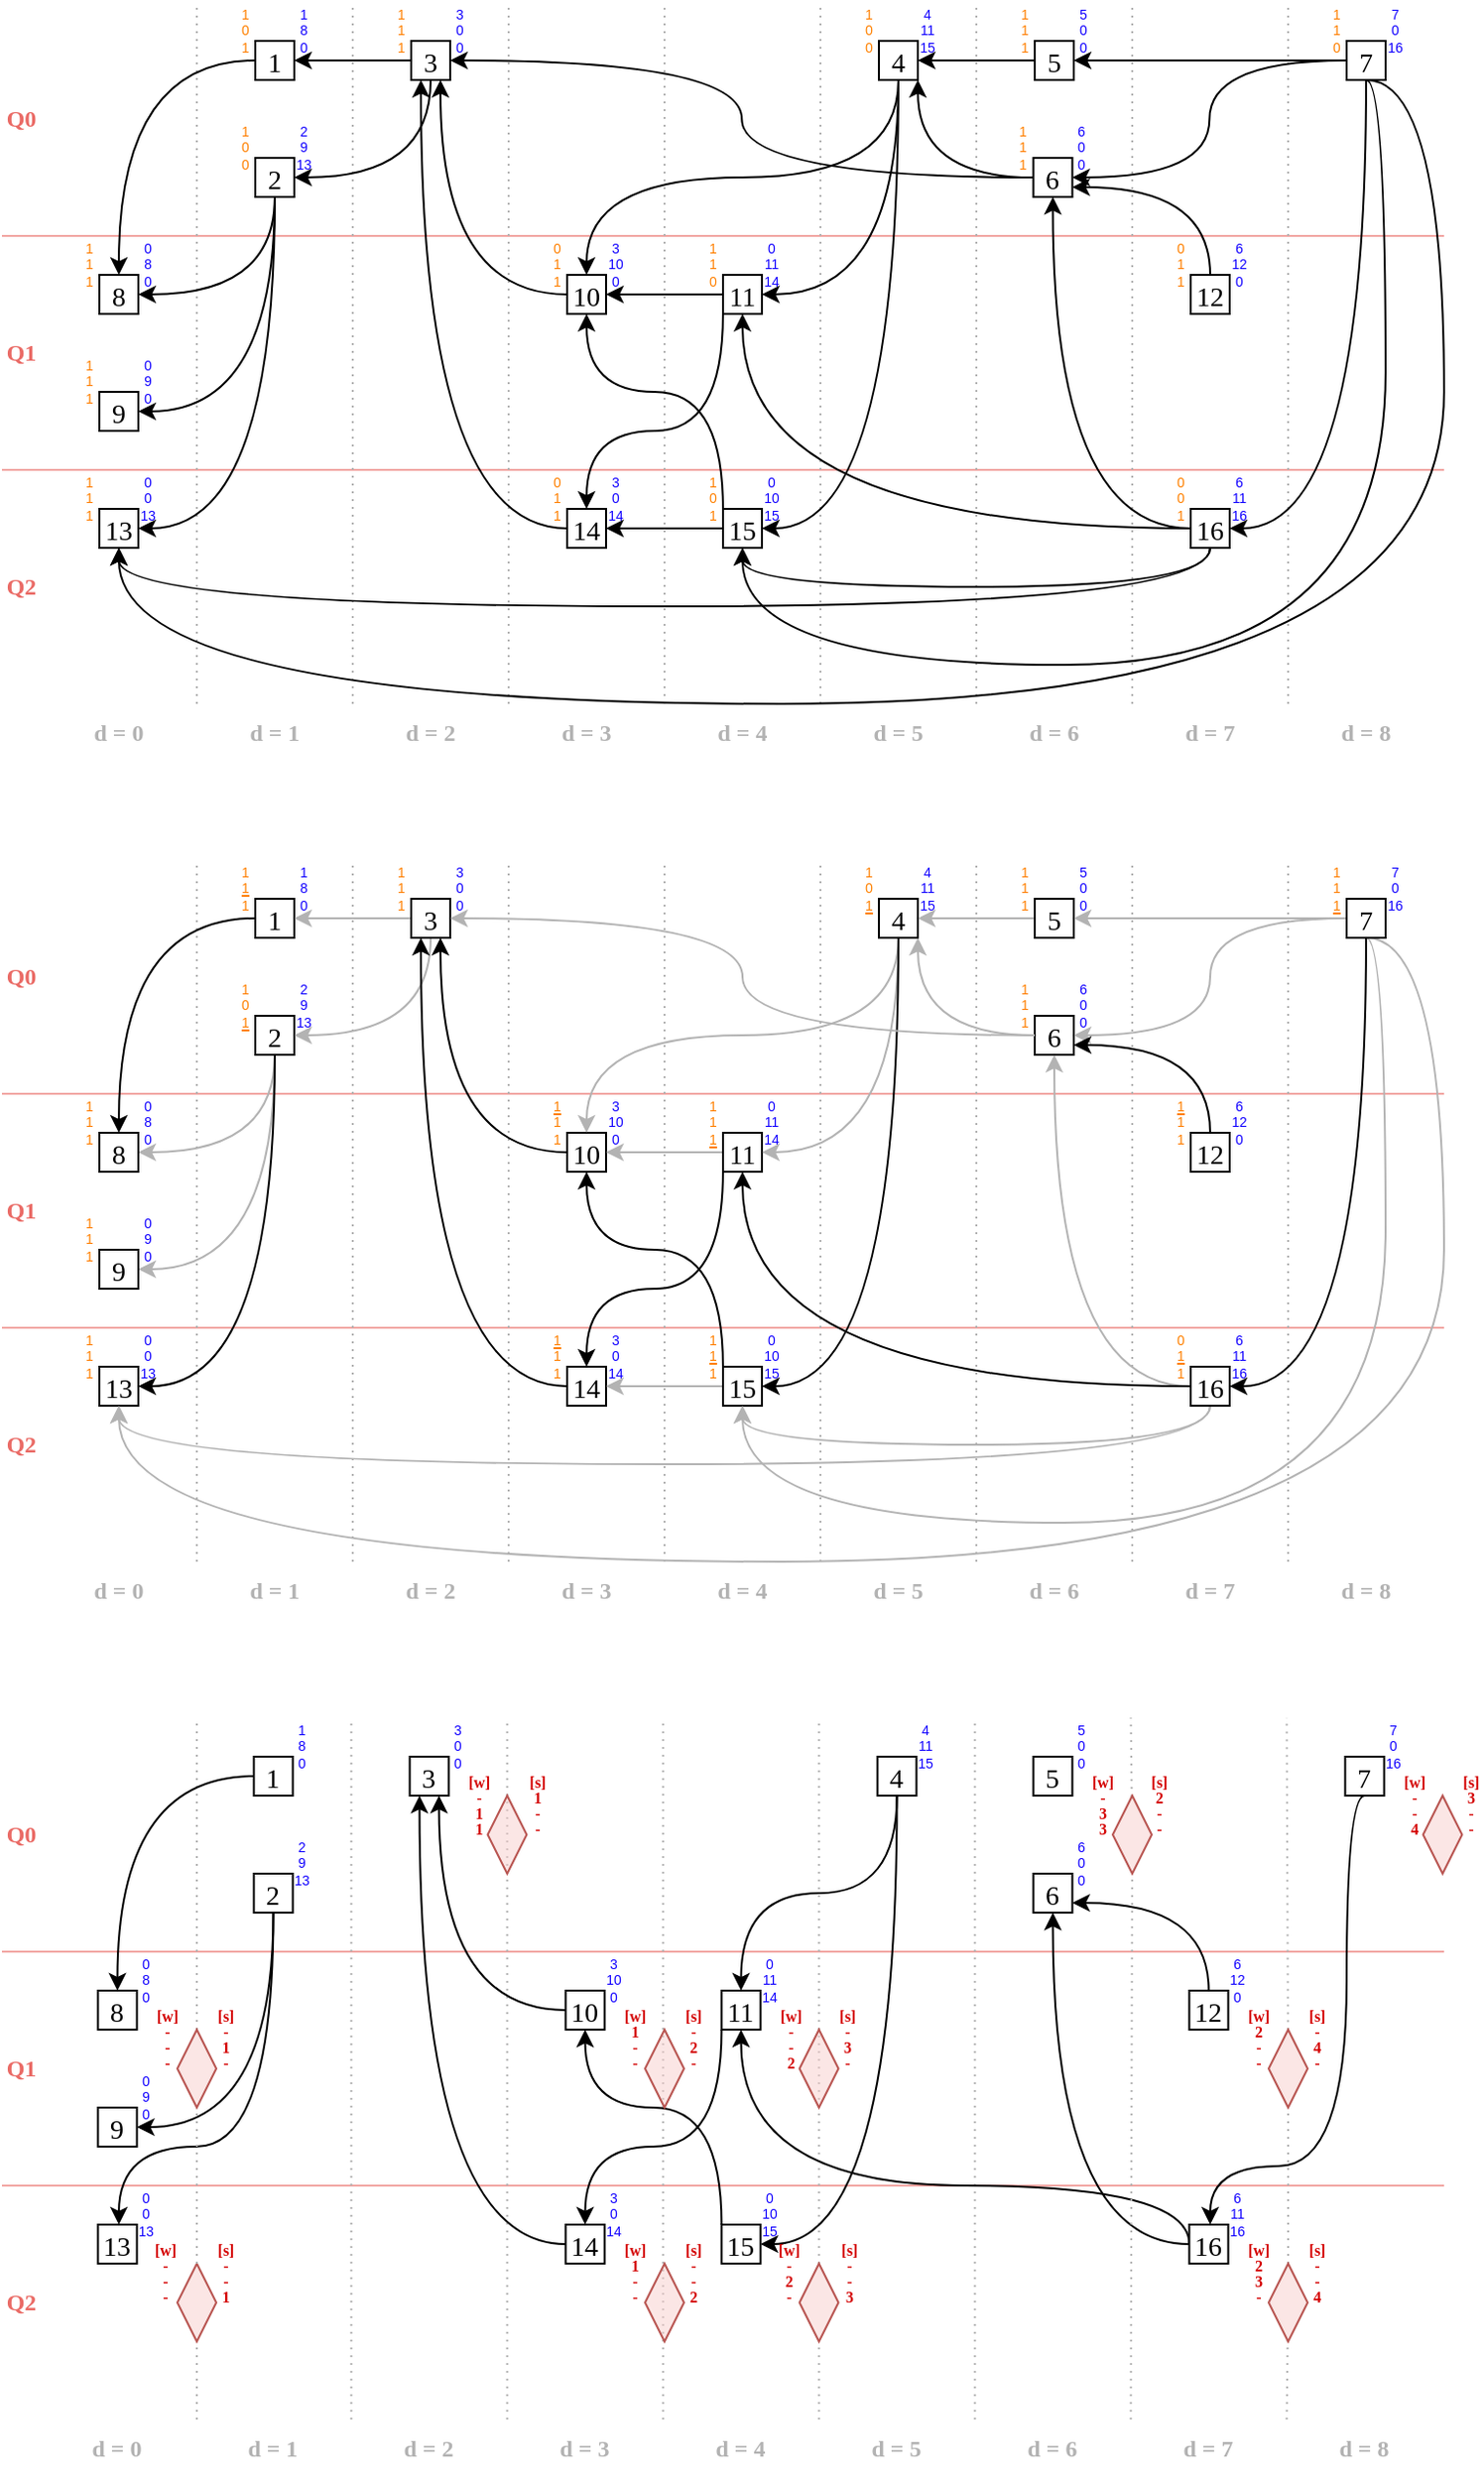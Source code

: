 <mxfile version="24.4.8" type="device" pages="3">
  <diagram name="Page-1" id="u5_m1uOOvzy2Ugr0-p8R">
    <mxGraphModel dx="1313" dy="1413" grid="1" gridSize="10" guides="1" tooltips="1" connect="1" arrows="1" fold="1" page="1" pageScale="1" pageWidth="1100" pageHeight="850" math="0" shadow="0">
      <root>
        <mxCell id="0" />
        <mxCell id="1" parent="0" />
        <mxCell id="knkMuquAiILdIk486mkD-6" value="" style="endArrow=none;html=1;strokeWidth=1;rounded=0;strokeColor=#EA6B66;fillColor=#f8cecc;shadow=0;strokeOpacity=60;flowAnimation=0;" edge="1" parent="1">
          <mxGeometry width="50" height="50" relative="1" as="geometry">
            <mxPoint x="800" y="200" as="sourcePoint" />
            <mxPoint x="60" y="200" as="targetPoint" />
          </mxGeometry>
        </mxCell>
        <mxCell id="knkMuquAiILdIk486mkD-7" value="" style="endArrow=none;html=1;strokeWidth=1;rounded=0;strokeColor=#EA6B66;fillColor=#f8cecc;shadow=0;strokeOpacity=60;flowAnimation=0;" edge="1" parent="1">
          <mxGeometry width="50" height="50" relative="1" as="geometry">
            <mxPoint x="800" y="320" as="sourcePoint" />
            <mxPoint x="60" y="320" as="targetPoint" />
          </mxGeometry>
        </mxCell>
        <mxCell id="knkMuquAiILdIk486mkD-1" value="" style="endArrow=none;html=1;strokeWidth=1;rounded=0;strokeColor=#EA6B66;fillColor=#f8cecc;shadow=0;strokeOpacity=60;flowAnimation=0;" edge="1" parent="1">
          <mxGeometry width="50" height="50" relative="1" as="geometry">
            <mxPoint x="800" y="-240" as="sourcePoint" />
            <mxPoint x="60" y="-240" as="targetPoint" />
          </mxGeometry>
        </mxCell>
        <mxCell id="knkMuquAiILdIk486mkD-2" value="" style="endArrow=none;html=1;strokeWidth=1;rounded=0;strokeColor=#EA6B66;fillColor=#f8cecc;shadow=0;strokeOpacity=60;flowAnimation=0;" edge="1" parent="1">
          <mxGeometry width="50" height="50" relative="1" as="geometry">
            <mxPoint x="800" y="-120" as="sourcePoint" />
            <mxPoint x="60" y="-120" as="targetPoint" />
          </mxGeometry>
        </mxCell>
        <mxCell id="GWaA4ry8msEfK7Xx1yjW-4" value="" style="endArrow=none;html=1;strokeWidth=1;rounded=0;strokeColor=#EA6B66;fillColor=#f8cecc;shadow=0;strokeOpacity=60;flowAnimation=0;" parent="1" edge="1">
          <mxGeometry width="50" height="50" relative="1" as="geometry">
            <mxPoint x="800" y="-680" as="sourcePoint" />
            <mxPoint x="60" y="-680" as="targetPoint" />
          </mxGeometry>
        </mxCell>
        <mxCell id="GWaA4ry8msEfK7Xx1yjW-5" value="" style="endArrow=none;html=1;strokeWidth=1;rounded=0;strokeColor=#EA6B66;fillColor=#f8cecc;shadow=0;strokeOpacity=60;flowAnimation=0;" parent="1" edge="1">
          <mxGeometry width="50" height="50" relative="1" as="geometry">
            <mxPoint x="800" y="-560" as="sourcePoint" />
            <mxPoint x="60" y="-560" as="targetPoint" />
          </mxGeometry>
        </mxCell>
        <mxCell id="GWaA4ry8msEfK7Xx1yjW-2" value="" style="endArrow=none;dashed=1;html=1;dashPattern=1 3;strokeWidth=1;rounded=0;strokeColor=#B3B3B3;" parent="1" edge="1">
          <mxGeometry width="50" height="50" relative="1" as="geometry">
            <mxPoint x="160" y="-440" as="sourcePoint" />
            <mxPoint x="160" y="-800" as="targetPoint" />
          </mxGeometry>
        </mxCell>
        <mxCell id="GWaA4ry8msEfK7Xx1yjW-6" value="" style="endArrow=none;dashed=1;html=1;dashPattern=1 3;strokeWidth=1;rounded=0;strokeColor=#B3B3B3;" parent="1" edge="1">
          <mxGeometry width="50" height="50" relative="1" as="geometry">
            <mxPoint x="240" y="-440" as="sourcePoint" />
            <mxPoint x="240" y="-800" as="targetPoint" />
          </mxGeometry>
        </mxCell>
        <mxCell id="GWaA4ry8msEfK7Xx1yjW-7" value="" style="endArrow=none;dashed=1;html=1;dashPattern=1 3;strokeWidth=1;rounded=0;strokeColor=#B3B3B3;" parent="1" edge="1">
          <mxGeometry width="50" height="50" relative="1" as="geometry">
            <mxPoint x="320" y="-440" as="sourcePoint" />
            <mxPoint x="320" y="-800" as="targetPoint" />
          </mxGeometry>
        </mxCell>
        <mxCell id="GWaA4ry8msEfK7Xx1yjW-8" value="" style="endArrow=none;dashed=1;html=1;dashPattern=1 3;strokeWidth=1;rounded=0;strokeColor=#B3B3B3;" parent="1" edge="1">
          <mxGeometry width="50" height="50" relative="1" as="geometry">
            <mxPoint x="400" y="-440" as="sourcePoint" />
            <mxPoint x="400" y="-800" as="targetPoint" />
          </mxGeometry>
        </mxCell>
        <mxCell id="GWaA4ry8msEfK7Xx1yjW-9" value="" style="endArrow=none;dashed=1;html=1;dashPattern=1 3;strokeWidth=1;rounded=0;strokeColor=#B3B3B3;" parent="1" edge="1">
          <mxGeometry width="50" height="50" relative="1" as="geometry">
            <mxPoint x="480" y="-440" as="sourcePoint" />
            <mxPoint x="480" y="-800" as="targetPoint" />
          </mxGeometry>
        </mxCell>
        <mxCell id="GWaA4ry8msEfK7Xx1yjW-10" value="" style="endArrow=none;dashed=1;html=1;dashPattern=1 3;strokeWidth=1;rounded=0;strokeColor=#B3B3B3;" parent="1" edge="1">
          <mxGeometry width="50" height="50" relative="1" as="geometry">
            <mxPoint x="560" y="-440" as="sourcePoint" />
            <mxPoint x="560" y="-800" as="targetPoint" />
          </mxGeometry>
        </mxCell>
        <mxCell id="GWaA4ry8msEfK7Xx1yjW-11" value="" style="endArrow=none;dashed=1;html=1;dashPattern=1 3;strokeWidth=1;rounded=0;strokeColor=#B3B3B3;" parent="1" edge="1">
          <mxGeometry width="50" height="50" relative="1" as="geometry">
            <mxPoint x="640" y="-440" as="sourcePoint" />
            <mxPoint x="640" y="-800" as="targetPoint" />
          </mxGeometry>
        </mxCell>
        <mxCell id="GWaA4ry8msEfK7Xx1yjW-12" value="" style="endArrow=none;dashed=1;html=1;dashPattern=1 3;strokeWidth=1;rounded=0;strokeColor=#B3B3B3;" parent="1" edge="1">
          <mxGeometry width="50" height="50" relative="1" as="geometry">
            <mxPoint x="720" y="-440" as="sourcePoint" />
            <mxPoint x="720" y="-800" as="targetPoint" />
          </mxGeometry>
        </mxCell>
        <mxCell id="a13XHZE_gOuxphTn_9MD-1" style="edgeStyle=orthogonalEdgeStyle;rounded=0;orthogonalLoop=1;jettySize=auto;html=1;exitX=0;exitY=0.5;exitDx=0;exitDy=0;entryX=0.5;entryY=0;entryDx=0;entryDy=0;curved=1;" parent="1" source="GWaA4ry8msEfK7Xx1yjW-13" target="GWaA4ry8msEfK7Xx1yjW-45" edge="1">
          <mxGeometry relative="1" as="geometry" />
        </mxCell>
        <mxCell id="GWaA4ry8msEfK7Xx1yjW-13" value="&lt;font style=&quot;font-size: 14px;&quot;&gt;1&lt;/font&gt;" style="rounded=0;whiteSpace=wrap;html=1;fontFamily=Times New Roman;fontSize=16;" parent="1" vertex="1">
          <mxGeometry x="190" y="-780" width="20" height="20" as="geometry" />
        </mxCell>
        <mxCell id="GWaA4ry8msEfK7Xx1yjW-23" value="&lt;font face=&quot;Times New Roman&quot; size=&quot;1&quot;&gt;&lt;b style=&quot;font-size: 12px;&quot;&gt;Q0&lt;/b&gt;&lt;/font&gt;" style="text;html=1;align=center;verticalAlign=middle;whiteSpace=wrap;rounded=0;fontColor=#EA6B66;" parent="1" vertex="1">
          <mxGeometry x="60" y="-760" width="20" height="40" as="geometry" />
        </mxCell>
        <mxCell id="GWaA4ry8msEfK7Xx1yjW-24" value="&lt;font face=&quot;Times New Roman&quot;&gt;&lt;b&gt;Q1&lt;/b&gt;&lt;/font&gt;" style="text;html=1;align=center;verticalAlign=middle;whiteSpace=wrap;rounded=0;fontColor=#EA6B66;" parent="1" vertex="1">
          <mxGeometry x="60" y="-640" width="20" height="40" as="geometry" />
        </mxCell>
        <mxCell id="GWaA4ry8msEfK7Xx1yjW-25" value="&lt;font face=&quot;Times New Roman&quot;&gt;&lt;b&gt;Q2&lt;/b&gt;&lt;/font&gt;" style="text;html=1;align=center;verticalAlign=middle;whiteSpace=wrap;rounded=0;fontColor=#EA6B66;" parent="1" vertex="1">
          <mxGeometry x="60" y="-520" width="20" height="40" as="geometry" />
        </mxCell>
        <mxCell id="GWaA4ry8msEfK7Xx1yjW-26" value="&lt;font color=&quot;#b3b3b3&quot;&gt;&lt;b&gt;d = 0&lt;/b&gt;&lt;/font&gt;" style="text;html=1;align=center;verticalAlign=middle;whiteSpace=wrap;rounded=0;fontFamily=Times New Roman;" parent="1" vertex="1">
          <mxGeometry x="90" y="-440" width="60" height="30" as="geometry" />
        </mxCell>
        <mxCell id="GWaA4ry8msEfK7Xx1yjW-27" value="&lt;font color=&quot;#b3b3b3&quot;&gt;&lt;b&gt;d = 1&lt;/b&gt;&lt;/font&gt;" style="text;html=1;align=center;verticalAlign=middle;whiteSpace=wrap;rounded=0;fontFamily=Times New Roman;" parent="1" vertex="1">
          <mxGeometry x="170" y="-440" width="60" height="30" as="geometry" />
        </mxCell>
        <mxCell id="GWaA4ry8msEfK7Xx1yjW-28" value="&lt;font color=&quot;#b3b3b3&quot;&gt;&lt;b&gt;d = 2&lt;/b&gt;&lt;/font&gt;" style="text;html=1;align=center;verticalAlign=middle;whiteSpace=wrap;rounded=0;fontFamily=Times New Roman;" parent="1" vertex="1">
          <mxGeometry x="250" y="-440" width="60" height="30" as="geometry" />
        </mxCell>
        <mxCell id="GWaA4ry8msEfK7Xx1yjW-29" value="&lt;font color=&quot;#b3b3b3&quot;&gt;&lt;b&gt;d = 3&lt;/b&gt;&lt;/font&gt;" style="text;html=1;align=center;verticalAlign=middle;whiteSpace=wrap;rounded=0;fontFamily=Times New Roman;" parent="1" vertex="1">
          <mxGeometry x="330" y="-440" width="60" height="30" as="geometry" />
        </mxCell>
        <mxCell id="GWaA4ry8msEfK7Xx1yjW-30" value="&lt;font color=&quot;#b3b3b3&quot;&gt;&lt;b&gt;d = 4&lt;/b&gt;&lt;/font&gt;" style="text;html=1;align=center;verticalAlign=middle;whiteSpace=wrap;rounded=0;fontFamily=Times New Roman;" parent="1" vertex="1">
          <mxGeometry x="410" y="-440" width="60" height="30" as="geometry" />
        </mxCell>
        <mxCell id="GWaA4ry8msEfK7Xx1yjW-31" value="&lt;font color=&quot;#b3b3b3&quot;&gt;&lt;b&gt;d = 5&lt;/b&gt;&lt;/font&gt;" style="text;html=1;align=center;verticalAlign=middle;whiteSpace=wrap;rounded=0;fontFamily=Times New Roman;" parent="1" vertex="1">
          <mxGeometry x="490" y="-440" width="60" height="30" as="geometry" />
        </mxCell>
        <mxCell id="GWaA4ry8msEfK7Xx1yjW-32" value="&lt;font color=&quot;#b3b3b3&quot;&gt;&lt;b&gt;d = 6&lt;/b&gt;&lt;/font&gt;" style="text;html=1;align=center;verticalAlign=middle;whiteSpace=wrap;rounded=0;fontFamily=Times New Roman;" parent="1" vertex="1">
          <mxGeometry x="570" y="-440" width="60" height="30" as="geometry" />
        </mxCell>
        <mxCell id="GWaA4ry8msEfK7Xx1yjW-33" value="&lt;font color=&quot;#b3b3b3&quot;&gt;&lt;b&gt;d = 7&lt;/b&gt;&lt;/font&gt;" style="text;html=1;align=center;verticalAlign=middle;whiteSpace=wrap;rounded=0;fontFamily=Times New Roman;" parent="1" vertex="1">
          <mxGeometry x="650" y="-440" width="60" height="30" as="geometry" />
        </mxCell>
        <mxCell id="GWaA4ry8msEfK7Xx1yjW-34" value="&lt;font color=&quot;#b3b3b3&quot;&gt;&lt;b&gt;d = 8&lt;/b&gt;&lt;/font&gt;" style="text;html=1;align=center;verticalAlign=middle;whiteSpace=wrap;rounded=0;fontFamily=Times New Roman;" parent="1" vertex="1">
          <mxGeometry x="730" y="-440" width="60" height="30" as="geometry" />
        </mxCell>
        <mxCell id="GWaA4ry8msEfK7Xx1yjW-38" value="1&lt;div style=&quot;font-size: 7px;&quot;&gt;8&lt;/div&gt;&lt;div style=&quot;font-size: 7px;&quot;&gt;0&lt;/div&gt;" style="text;html=1;align=center;verticalAlign=middle;whiteSpace=wrap;rounded=0;fontSize=7;fontColor=#1303FF;spacing=2;strokeWidth=1;" parent="1" vertex="1">
          <mxGeometry x="210" y="-800" width="10" height="30" as="geometry" />
        </mxCell>
        <mxCell id="GWaA4ry8msEfK7Xx1yjW-39" value="&lt;font color=&quot;#ff8000&quot;&gt;1&lt;/font&gt;&lt;div style=&quot;font-size: 7px;&quot;&gt;&lt;font color=&quot;#ff8000&quot;&gt;0&lt;/font&gt;&lt;/div&gt;&lt;div style=&quot;font-size: 7px;&quot;&gt;&lt;font color=&quot;#ff8000&quot;&gt;1&lt;/font&gt;&lt;/div&gt;" style="text;html=1;align=center;verticalAlign=middle;whiteSpace=wrap;rounded=0;fontSize=7;fontColor=#1303FF;spacing=2;strokeWidth=1;" parent="1" vertex="1">
          <mxGeometry x="180" y="-800" width="10" height="30" as="geometry" />
        </mxCell>
        <mxCell id="a13XHZE_gOuxphTn_9MD-2" style="edgeStyle=orthogonalEdgeStyle;rounded=0;orthogonalLoop=1;jettySize=auto;html=1;exitX=0.5;exitY=1;exitDx=0;exitDy=0;entryX=1;entryY=0.5;entryDx=0;entryDy=0;curved=1;" parent="1" source="GWaA4ry8msEfK7Xx1yjW-42" target="GWaA4ry8msEfK7Xx1yjW-45" edge="1">
          <mxGeometry relative="1" as="geometry" />
        </mxCell>
        <mxCell id="a13XHZE_gOuxphTn_9MD-3" style="edgeStyle=orthogonalEdgeStyle;rounded=0;orthogonalLoop=1;jettySize=auto;html=1;exitX=0.5;exitY=1;exitDx=0;exitDy=0;entryX=1;entryY=0.5;entryDx=0;entryDy=0;curved=1;" parent="1" source="GWaA4ry8msEfK7Xx1yjW-42" target="GWaA4ry8msEfK7Xx1yjW-48" edge="1">
          <mxGeometry relative="1" as="geometry" />
        </mxCell>
        <mxCell id="a13XHZE_gOuxphTn_9MD-4" style="edgeStyle=orthogonalEdgeStyle;rounded=0;orthogonalLoop=1;jettySize=auto;html=1;exitX=0.5;exitY=1;exitDx=0;exitDy=0;entryX=1;entryY=0.5;entryDx=0;entryDy=0;curved=1;" parent="1" source="GWaA4ry8msEfK7Xx1yjW-42" target="GWaA4ry8msEfK7Xx1yjW-51" edge="1">
          <mxGeometry relative="1" as="geometry" />
        </mxCell>
        <mxCell id="GWaA4ry8msEfK7Xx1yjW-42" value="&lt;font style=&quot;font-size: 14px;&quot;&gt;2&lt;/font&gt;" style="rounded=0;whiteSpace=wrap;html=1;fontFamily=Times New Roman;fontSize=16;" parent="1" vertex="1">
          <mxGeometry x="190" y="-720" width="20" height="20" as="geometry" />
        </mxCell>
        <mxCell id="GWaA4ry8msEfK7Xx1yjW-43" value="&lt;div style=&quot;font-size: 7px;&quot;&gt;2&lt;/div&gt;&lt;div style=&quot;font-size: 7px;&quot;&gt;9&lt;/div&gt;&lt;div style=&quot;font-size: 7px;&quot;&gt;13&lt;/div&gt;" style="text;html=1;align=center;verticalAlign=middle;whiteSpace=wrap;rounded=0;fontSize=7;fontColor=#1303FF;spacing=2;strokeWidth=1;" parent="1" vertex="1">
          <mxGeometry x="210" y="-740" width="10" height="30" as="geometry" />
        </mxCell>
        <mxCell id="GWaA4ry8msEfK7Xx1yjW-44" value="&lt;font color=&quot;#ff8000&quot;&gt;1&lt;/font&gt;&lt;div style=&quot;font-size: 7px;&quot;&gt;&lt;font color=&quot;#ff8000&quot;&gt;0&lt;/font&gt;&lt;/div&gt;&lt;div style=&quot;font-size: 7px;&quot;&gt;&lt;font color=&quot;#ff8000&quot;&gt;0&lt;/font&gt;&lt;/div&gt;" style="text;html=1;align=center;verticalAlign=middle;whiteSpace=wrap;rounded=0;fontSize=7;fontColor=#1303FF;spacing=2;strokeWidth=1;" parent="1" vertex="1">
          <mxGeometry x="180" y="-740" width="10" height="30" as="geometry" />
        </mxCell>
        <mxCell id="GWaA4ry8msEfK7Xx1yjW-45" value="&lt;font style=&quot;font-size: 14px;&quot;&gt;8&lt;/font&gt;" style="rounded=0;whiteSpace=wrap;html=1;fontFamily=Times New Roman;fontSize=16;" parent="1" vertex="1">
          <mxGeometry x="110" y="-660" width="20" height="20" as="geometry" />
        </mxCell>
        <mxCell id="GWaA4ry8msEfK7Xx1yjW-46" value="&lt;div style=&quot;font-size: 7px;&quot;&gt;0&lt;/div&gt;&lt;div style=&quot;font-size: 7px;&quot;&gt;8&lt;/div&gt;&lt;div style=&quot;font-size: 7px;&quot;&gt;0&lt;/div&gt;" style="text;html=1;align=center;verticalAlign=middle;whiteSpace=wrap;rounded=0;fontSize=7;fontColor=#1303FF;spacing=2;strokeWidth=1;" parent="1" vertex="1">
          <mxGeometry x="130" y="-680" width="10" height="30" as="geometry" />
        </mxCell>
        <mxCell id="GWaA4ry8msEfK7Xx1yjW-47" value="&lt;font color=&quot;#ff8000&quot;&gt;1&lt;/font&gt;&lt;div style=&quot;font-size: 7px;&quot;&gt;&lt;font color=&quot;#ff8000&quot;&gt;1&lt;/font&gt;&lt;/div&gt;&lt;div style=&quot;font-size: 7px;&quot;&gt;&lt;font color=&quot;#ff8000&quot;&gt;1&lt;/font&gt;&lt;/div&gt;" style="text;html=1;align=center;verticalAlign=middle;whiteSpace=wrap;rounded=0;fontSize=7;fontColor=#1303FF;spacing=2;strokeWidth=1;" parent="1" vertex="1">
          <mxGeometry x="100" y="-680" width="10" height="30" as="geometry" />
        </mxCell>
        <mxCell id="GWaA4ry8msEfK7Xx1yjW-48" value="&lt;font style=&quot;font-size: 14px;&quot;&gt;9&lt;/font&gt;" style="rounded=0;whiteSpace=wrap;html=1;fontFamily=Times New Roman;fontSize=16;" parent="1" vertex="1">
          <mxGeometry x="110" y="-600" width="20" height="20" as="geometry" />
        </mxCell>
        <mxCell id="GWaA4ry8msEfK7Xx1yjW-49" value="&lt;div style=&quot;font-size: 7px;&quot;&gt;0&lt;/div&gt;&lt;div style=&quot;font-size: 7px;&quot;&gt;9&lt;/div&gt;&lt;div style=&quot;font-size: 7px;&quot;&gt;0&lt;/div&gt;" style="text;html=1;align=center;verticalAlign=middle;whiteSpace=wrap;rounded=0;fontSize=7;fontColor=#1303FF;spacing=2;strokeWidth=1;" parent="1" vertex="1">
          <mxGeometry x="130" y="-620" width="10" height="30" as="geometry" />
        </mxCell>
        <mxCell id="GWaA4ry8msEfK7Xx1yjW-50" value="&lt;font color=&quot;#ff8000&quot;&gt;1&lt;/font&gt;&lt;div style=&quot;font-size: 7px;&quot;&gt;&lt;font color=&quot;#ff8000&quot;&gt;1&lt;/font&gt;&lt;/div&gt;&lt;div style=&quot;font-size: 7px;&quot;&gt;&lt;font color=&quot;#ff8000&quot;&gt;1&lt;/font&gt;&lt;/div&gt;" style="text;html=1;align=center;verticalAlign=middle;whiteSpace=wrap;rounded=0;fontSize=7;fontColor=#1303FF;spacing=2;strokeWidth=1;" parent="1" vertex="1">
          <mxGeometry x="100" y="-620" width="10" height="30" as="geometry" />
        </mxCell>
        <mxCell id="GWaA4ry8msEfK7Xx1yjW-51" value="&lt;font style=&quot;font-size: 14px;&quot;&gt;13&lt;/font&gt;" style="rounded=0;whiteSpace=wrap;html=1;fontFamily=Times New Roman;fontSize=16;" parent="1" vertex="1">
          <mxGeometry x="110" y="-540" width="20" height="20" as="geometry" />
        </mxCell>
        <mxCell id="GWaA4ry8msEfK7Xx1yjW-52" value="&lt;div style=&quot;font-size: 7px;&quot;&gt;0&lt;/div&gt;&lt;div style=&quot;font-size: 7px;&quot;&gt;0&lt;/div&gt;&lt;div style=&quot;font-size: 7px;&quot;&gt;13&lt;/div&gt;" style="text;html=1;align=center;verticalAlign=middle;whiteSpace=wrap;rounded=0;fontSize=7;fontColor=#1303FF;spacing=2;strokeWidth=1;" parent="1" vertex="1">
          <mxGeometry x="130" y="-560" width="10" height="30" as="geometry" />
        </mxCell>
        <mxCell id="GWaA4ry8msEfK7Xx1yjW-53" value="&lt;font color=&quot;#ff8000&quot;&gt;1&lt;/font&gt;&lt;div style=&quot;font-size: 7px;&quot;&gt;&lt;font color=&quot;#ff8000&quot;&gt;1&lt;/font&gt;&lt;/div&gt;&lt;div style=&quot;font-size: 7px;&quot;&gt;&lt;font color=&quot;#ff8000&quot;&gt;1&lt;/font&gt;&lt;/div&gt;" style="text;html=1;align=center;verticalAlign=middle;whiteSpace=wrap;rounded=0;fontSize=7;fontColor=#1303FF;spacing=2;strokeWidth=1;" parent="1" vertex="1">
          <mxGeometry x="100" y="-560" width="10" height="30" as="geometry" />
        </mxCell>
        <mxCell id="a13XHZE_gOuxphTn_9MD-5" style="edgeStyle=orthogonalEdgeStyle;rounded=0;orthogonalLoop=1;jettySize=auto;html=1;exitX=0;exitY=0.5;exitDx=0;exitDy=0;entryX=1;entryY=0.5;entryDx=0;entryDy=0;" parent="1" source="GWaA4ry8msEfK7Xx1yjW-54" target="GWaA4ry8msEfK7Xx1yjW-13" edge="1">
          <mxGeometry relative="1" as="geometry" />
        </mxCell>
        <mxCell id="a13XHZE_gOuxphTn_9MD-6" style="edgeStyle=orthogonalEdgeStyle;rounded=0;orthogonalLoop=1;jettySize=auto;html=1;exitX=0.5;exitY=1;exitDx=0;exitDy=0;entryX=1;entryY=0.5;entryDx=0;entryDy=0;curved=1;" parent="1" source="GWaA4ry8msEfK7Xx1yjW-54" target="GWaA4ry8msEfK7Xx1yjW-42" edge="1">
          <mxGeometry relative="1" as="geometry" />
        </mxCell>
        <mxCell id="GWaA4ry8msEfK7Xx1yjW-54" value="&lt;font style=&quot;font-size: 14px;&quot;&gt;3&lt;/font&gt;" style="rounded=0;whiteSpace=wrap;html=1;fontFamily=Times New Roman;fontSize=16;" parent="1" vertex="1">
          <mxGeometry x="270" y="-780" width="20" height="20" as="geometry" />
        </mxCell>
        <mxCell id="GWaA4ry8msEfK7Xx1yjW-55" value="&lt;div style=&quot;font-size: 7px;&quot;&gt;3&lt;/div&gt;&lt;div style=&quot;font-size: 7px;&quot;&gt;0&lt;/div&gt;&lt;div style=&quot;font-size: 7px;&quot;&gt;0&lt;/div&gt;" style="text;html=1;align=center;verticalAlign=middle;whiteSpace=wrap;rounded=0;fontSize=7;fontColor=#1303FF;spacing=2;strokeWidth=1;" parent="1" vertex="1">
          <mxGeometry x="290" y="-800" width="10" height="30" as="geometry" />
        </mxCell>
        <mxCell id="GWaA4ry8msEfK7Xx1yjW-56" value="&lt;font color=&quot;#ff8000&quot;&gt;1&lt;/font&gt;&lt;div style=&quot;font-size: 7px;&quot;&gt;&lt;font color=&quot;#ff8000&quot;&gt;1&lt;/font&gt;&lt;/div&gt;&lt;div style=&quot;font-size: 7px;&quot;&gt;&lt;font color=&quot;#ff8000&quot;&gt;1&lt;/font&gt;&lt;/div&gt;" style="text;html=1;align=center;verticalAlign=middle;whiteSpace=wrap;rounded=0;fontSize=7;fontColor=#1303FF;spacing=2;strokeWidth=1;" parent="1" vertex="1">
          <mxGeometry x="260" y="-800" width="10" height="30" as="geometry" />
        </mxCell>
        <mxCell id="a13XHZE_gOuxphTn_9MD-7" style="edgeStyle=orthogonalEdgeStyle;rounded=0;orthogonalLoop=1;jettySize=auto;html=1;exitX=0;exitY=0.5;exitDx=0;exitDy=0;entryX=0.75;entryY=1;entryDx=0;entryDy=0;curved=1;" parent="1" source="GWaA4ry8msEfK7Xx1yjW-57" target="GWaA4ry8msEfK7Xx1yjW-54" edge="1">
          <mxGeometry relative="1" as="geometry" />
        </mxCell>
        <mxCell id="GWaA4ry8msEfK7Xx1yjW-57" value="&lt;font style=&quot;font-size: 14px;&quot;&gt;10&lt;/font&gt;" style="rounded=0;whiteSpace=wrap;html=1;fontFamily=Times New Roman;fontSize=16;" parent="1" vertex="1">
          <mxGeometry x="350" y="-660" width="20" height="20" as="geometry" />
        </mxCell>
        <mxCell id="GWaA4ry8msEfK7Xx1yjW-58" value="&lt;div style=&quot;font-size: 7px;&quot;&gt;3&lt;/div&gt;&lt;div style=&quot;font-size: 7px;&quot;&gt;10&lt;/div&gt;&lt;div style=&quot;font-size: 7px;&quot;&gt;0&lt;/div&gt;" style="text;html=1;align=center;verticalAlign=middle;whiteSpace=wrap;rounded=0;fontSize=7;fontColor=#1303FF;spacing=2;strokeWidth=1;" parent="1" vertex="1">
          <mxGeometry x="370" y="-680" width="10" height="30" as="geometry" />
        </mxCell>
        <mxCell id="GWaA4ry8msEfK7Xx1yjW-59" value="&lt;font color=&quot;#ff8000&quot;&gt;0&lt;/font&gt;&lt;br&gt;&lt;div style=&quot;font-size: 7px;&quot;&gt;&lt;font color=&quot;#ff8000&quot;&gt;1&lt;/font&gt;&lt;/div&gt;&lt;div style=&quot;font-size: 7px;&quot;&gt;&lt;font color=&quot;#ff8000&quot;&gt;1&lt;/font&gt;&lt;/div&gt;" style="text;html=1;align=center;verticalAlign=middle;whiteSpace=wrap;rounded=0;fontSize=7;fontColor=#1303FF;spacing=2;strokeWidth=1;" parent="1" vertex="1">
          <mxGeometry x="340" y="-680" width="10" height="30" as="geometry" />
        </mxCell>
        <mxCell id="a13XHZE_gOuxphTn_9MD-11" style="edgeStyle=orthogonalEdgeStyle;rounded=0;orthogonalLoop=1;jettySize=auto;html=1;exitX=0;exitY=0.5;exitDx=0;exitDy=0;entryX=1;entryY=0.5;entryDx=0;entryDy=0;curved=1;" parent="1" source="GWaA4ry8msEfK7Xx1yjW-60" target="GWaA4ry8msEfK7Xx1yjW-57" edge="1">
          <mxGeometry relative="1" as="geometry" />
        </mxCell>
        <mxCell id="a13XHZE_gOuxphTn_9MD-21" style="edgeStyle=orthogonalEdgeStyle;rounded=0;orthogonalLoop=1;jettySize=auto;html=1;exitX=0;exitY=1;exitDx=0;exitDy=0;entryX=0.5;entryY=0;entryDx=0;entryDy=0;curved=1;" parent="1" source="GWaA4ry8msEfK7Xx1yjW-60" target="GWaA4ry8msEfK7Xx1yjW-63" edge="1">
          <mxGeometry relative="1" as="geometry">
            <Array as="points">
              <mxPoint x="430" y="-580" />
              <mxPoint x="360" y="-580" />
            </Array>
          </mxGeometry>
        </mxCell>
        <mxCell id="GWaA4ry8msEfK7Xx1yjW-60" value="&lt;font style=&quot;font-size: 14px;&quot;&gt;11&lt;/font&gt;" style="rounded=0;whiteSpace=wrap;html=1;fontFamily=Times New Roman;fontSize=16;" parent="1" vertex="1">
          <mxGeometry x="430" y="-660" width="20" height="20" as="geometry" />
        </mxCell>
        <mxCell id="GWaA4ry8msEfK7Xx1yjW-61" value="&lt;div style=&quot;font-size: 7px;&quot;&gt;0&lt;/div&gt;&lt;div style=&quot;font-size: 7px;&quot;&gt;11&lt;/div&gt;&lt;div style=&quot;font-size: 7px;&quot;&gt;14&lt;/div&gt;" style="text;html=1;align=center;verticalAlign=middle;whiteSpace=wrap;rounded=0;fontSize=7;fontColor=#1303FF;spacing=2;strokeWidth=1;" parent="1" vertex="1">
          <mxGeometry x="450" y="-680" width="10" height="30" as="geometry" />
        </mxCell>
        <mxCell id="GWaA4ry8msEfK7Xx1yjW-62" value="&lt;font color=&quot;#ff8000&quot;&gt;1&lt;/font&gt;&lt;br&gt;&lt;div style=&quot;font-size: 7px;&quot;&gt;&lt;font color=&quot;#ff8000&quot;&gt;1&lt;/font&gt;&lt;/div&gt;&lt;div style=&quot;font-size: 7px;&quot;&gt;&lt;font color=&quot;#ff8000&quot;&gt;0&lt;/font&gt;&lt;/div&gt;" style="text;html=1;align=center;verticalAlign=middle;whiteSpace=wrap;rounded=0;fontSize=7;fontColor=#1303FF;spacing=2;strokeWidth=1;" parent="1" vertex="1">
          <mxGeometry x="420" y="-680" width="10" height="30" as="geometry" />
        </mxCell>
        <mxCell id="a13XHZE_gOuxphTn_9MD-8" style="edgeStyle=orthogonalEdgeStyle;rounded=0;orthogonalLoop=1;jettySize=auto;html=1;exitX=0;exitY=0.5;exitDx=0;exitDy=0;entryX=0.25;entryY=1;entryDx=0;entryDy=0;curved=1;" parent="1" source="GWaA4ry8msEfK7Xx1yjW-63" target="GWaA4ry8msEfK7Xx1yjW-54" edge="1">
          <mxGeometry relative="1" as="geometry" />
        </mxCell>
        <mxCell id="GWaA4ry8msEfK7Xx1yjW-63" value="&lt;font style=&quot;font-size: 14px;&quot;&gt;14&lt;/font&gt;" style="rounded=0;whiteSpace=wrap;html=1;fontFamily=Times New Roman;fontSize=16;" parent="1" vertex="1">
          <mxGeometry x="350" y="-540" width="20" height="20" as="geometry" />
        </mxCell>
        <mxCell id="GWaA4ry8msEfK7Xx1yjW-64" value="&lt;div style=&quot;font-size: 7px;&quot;&gt;3&lt;/div&gt;&lt;div style=&quot;font-size: 7px;&quot;&gt;0&lt;/div&gt;&lt;div style=&quot;font-size: 7px;&quot;&gt;14&lt;/div&gt;" style="text;html=1;align=center;verticalAlign=middle;whiteSpace=wrap;rounded=0;fontSize=7;fontColor=#1303FF;spacing=2;strokeWidth=1;" parent="1" vertex="1">
          <mxGeometry x="370" y="-560" width="10" height="30" as="geometry" />
        </mxCell>
        <mxCell id="GWaA4ry8msEfK7Xx1yjW-65" value="&lt;font color=&quot;#ff8000&quot;&gt;0&lt;/font&gt;&lt;br&gt;&lt;div style=&quot;font-size: 7px;&quot;&gt;&lt;font color=&quot;#ff8000&quot;&gt;1&lt;/font&gt;&lt;/div&gt;&lt;div style=&quot;font-size: 7px;&quot;&gt;&lt;font color=&quot;#ff8000&quot;&gt;1&lt;/font&gt;&lt;/div&gt;" style="text;html=1;align=center;verticalAlign=middle;whiteSpace=wrap;rounded=0;fontSize=7;fontColor=#1303FF;spacing=2;strokeWidth=1;" parent="1" vertex="1">
          <mxGeometry x="340" y="-560" width="10" height="30" as="geometry" />
        </mxCell>
        <mxCell id="a13XHZE_gOuxphTn_9MD-14" style="edgeStyle=orthogonalEdgeStyle;rounded=0;orthogonalLoop=1;jettySize=auto;html=1;exitX=0;exitY=0.5;exitDx=0;exitDy=0;entryX=1;entryY=0.5;entryDx=0;entryDy=0;" parent="1" source="GWaA4ry8msEfK7Xx1yjW-66" target="GWaA4ry8msEfK7Xx1yjW-63" edge="1">
          <mxGeometry relative="1" as="geometry" />
        </mxCell>
        <mxCell id="a13XHZE_gOuxphTn_9MD-22" style="edgeStyle=orthogonalEdgeStyle;rounded=0;orthogonalLoop=1;jettySize=auto;html=1;exitX=0;exitY=0;exitDx=0;exitDy=0;entryX=0.5;entryY=1;entryDx=0;entryDy=0;curved=1;" parent="1" source="GWaA4ry8msEfK7Xx1yjW-66" target="GWaA4ry8msEfK7Xx1yjW-57" edge="1">
          <mxGeometry relative="1" as="geometry">
            <Array as="points">
              <mxPoint x="430" y="-600" />
              <mxPoint x="360" y="-600" />
            </Array>
          </mxGeometry>
        </mxCell>
        <mxCell id="GWaA4ry8msEfK7Xx1yjW-66" value="&lt;font style=&quot;font-size: 14px;&quot;&gt;15&lt;/font&gt;" style="rounded=0;whiteSpace=wrap;html=1;fontFamily=Times New Roman;fontSize=16;" parent="1" vertex="1">
          <mxGeometry x="430" y="-540" width="20" height="20" as="geometry" />
        </mxCell>
        <mxCell id="GWaA4ry8msEfK7Xx1yjW-67" value="&lt;div style=&quot;font-size: 7px;&quot;&gt;0&lt;/div&gt;&lt;div style=&quot;font-size: 7px;&quot;&gt;10&lt;/div&gt;&lt;div style=&quot;font-size: 7px;&quot;&gt;15&lt;/div&gt;" style="text;html=1;align=center;verticalAlign=middle;whiteSpace=wrap;rounded=0;fontSize=7;fontColor=#1303FF;spacing=2;strokeWidth=1;" parent="1" vertex="1">
          <mxGeometry x="450" y="-560" width="10" height="30" as="geometry" />
        </mxCell>
        <mxCell id="GWaA4ry8msEfK7Xx1yjW-68" value="&lt;font color=&quot;#ff8000&quot;&gt;1&lt;/font&gt;&lt;br&gt;&lt;div style=&quot;font-size: 7px;&quot;&gt;&lt;font color=&quot;#ff8000&quot;&gt;0&lt;/font&gt;&lt;/div&gt;&lt;div style=&quot;font-size: 7px;&quot;&gt;&lt;font color=&quot;#ff8000&quot;&gt;1&lt;/font&gt;&lt;/div&gt;" style="text;html=1;align=center;verticalAlign=middle;whiteSpace=wrap;rounded=0;fontSize=7;fontColor=#1303FF;spacing=2;strokeWidth=1;" parent="1" vertex="1">
          <mxGeometry x="420" y="-560" width="10" height="30" as="geometry" />
        </mxCell>
        <mxCell id="a13XHZE_gOuxphTn_9MD-10" style="edgeStyle=orthogonalEdgeStyle;rounded=0;orthogonalLoop=1;jettySize=auto;html=1;exitX=0.5;exitY=1;exitDx=0;exitDy=0;entryX=1;entryY=0.5;entryDx=0;entryDy=0;curved=1;" parent="1" source="GWaA4ry8msEfK7Xx1yjW-69" target="GWaA4ry8msEfK7Xx1yjW-60" edge="1">
          <mxGeometry relative="1" as="geometry" />
        </mxCell>
        <mxCell id="a13XHZE_gOuxphTn_9MD-15" style="edgeStyle=orthogonalEdgeStyle;rounded=0;orthogonalLoop=1;jettySize=auto;html=1;exitX=0.5;exitY=1;exitDx=0;exitDy=0;entryX=0.5;entryY=0;entryDx=0;entryDy=0;curved=1;" parent="1" source="GWaA4ry8msEfK7Xx1yjW-69" target="GWaA4ry8msEfK7Xx1yjW-57" edge="1">
          <mxGeometry relative="1" as="geometry" />
        </mxCell>
        <mxCell id="a13XHZE_gOuxphTn_9MD-23" style="edgeStyle=orthogonalEdgeStyle;rounded=0;orthogonalLoop=1;jettySize=auto;html=1;exitX=0.5;exitY=1;exitDx=0;exitDy=0;entryX=1;entryY=0.5;entryDx=0;entryDy=0;curved=1;" parent="1" source="GWaA4ry8msEfK7Xx1yjW-69" target="GWaA4ry8msEfK7Xx1yjW-66" edge="1">
          <mxGeometry relative="1" as="geometry" />
        </mxCell>
        <mxCell id="GWaA4ry8msEfK7Xx1yjW-69" value="&lt;font style=&quot;font-size: 14px;&quot;&gt;4&lt;/font&gt;" style="rounded=0;whiteSpace=wrap;html=1;fontFamily=Times New Roman;fontSize=16;" parent="1" vertex="1">
          <mxGeometry x="510" y="-780" width="20" height="20" as="geometry" />
        </mxCell>
        <mxCell id="GWaA4ry8msEfK7Xx1yjW-70" value="&lt;div style=&quot;font-size: 7px;&quot;&gt;4&lt;/div&gt;&lt;div style=&quot;font-size: 7px;&quot;&gt;11&lt;/div&gt;&lt;div style=&quot;font-size: 7px;&quot;&gt;15&lt;/div&gt;" style="text;html=1;align=center;verticalAlign=middle;whiteSpace=wrap;rounded=0;fontSize=7;fontColor=#1303FF;spacing=2;strokeWidth=1;" parent="1" vertex="1">
          <mxGeometry x="530" y="-800" width="10" height="30" as="geometry" />
        </mxCell>
        <mxCell id="GWaA4ry8msEfK7Xx1yjW-71" value="&lt;font color=&quot;#ff8000&quot;&gt;1&lt;/font&gt;&lt;br&gt;&lt;div style=&quot;font-size: 7px;&quot;&gt;&lt;font color=&quot;#ff8000&quot;&gt;0&lt;/font&gt;&lt;/div&gt;&lt;div style=&quot;font-size: 7px;&quot;&gt;&lt;font color=&quot;#ff8000&quot;&gt;0&lt;/font&gt;&lt;/div&gt;" style="text;html=1;align=center;verticalAlign=middle;whiteSpace=wrap;rounded=0;fontSize=7;fontColor=#1303FF;spacing=2;strokeWidth=1;" parent="1" vertex="1">
          <mxGeometry x="500" y="-800" width="10" height="30" as="geometry" />
        </mxCell>
        <mxCell id="a13XHZE_gOuxphTn_9MD-17" style="edgeStyle=orthogonalEdgeStyle;rounded=0;orthogonalLoop=1;jettySize=auto;html=1;exitX=0;exitY=0.5;exitDx=0;exitDy=0;entryX=1;entryY=0.5;entryDx=0;entryDy=0;" parent="1" source="GWaA4ry8msEfK7Xx1yjW-72" target="GWaA4ry8msEfK7Xx1yjW-69" edge="1">
          <mxGeometry relative="1" as="geometry" />
        </mxCell>
        <mxCell id="GWaA4ry8msEfK7Xx1yjW-72" value="&lt;font style=&quot;font-size: 14px;&quot;&gt;5&lt;/font&gt;" style="rounded=0;whiteSpace=wrap;html=1;fontFamily=Times New Roman;fontSize=16;" parent="1" vertex="1">
          <mxGeometry x="590" y="-780" width="20" height="20" as="geometry" />
        </mxCell>
        <mxCell id="GWaA4ry8msEfK7Xx1yjW-73" value="&lt;div style=&quot;font-size: 7px;&quot;&gt;5&lt;/div&gt;&lt;div style=&quot;font-size: 7px;&quot;&gt;0&lt;/div&gt;&lt;div style=&quot;font-size: 7px;&quot;&gt;0&lt;/div&gt;" style="text;html=1;align=center;verticalAlign=middle;whiteSpace=wrap;rounded=0;fontSize=7;fontColor=#1303FF;spacing=2;strokeWidth=1;" parent="1" vertex="1">
          <mxGeometry x="610" y="-800" width="10" height="30" as="geometry" />
        </mxCell>
        <mxCell id="GWaA4ry8msEfK7Xx1yjW-74" value="&lt;font color=&quot;#ff8000&quot;&gt;1&lt;/font&gt;&lt;br&gt;&lt;div style=&quot;font-size: 7px;&quot;&gt;&lt;font color=&quot;#ff8000&quot;&gt;1&lt;/font&gt;&lt;/div&gt;&lt;div style=&quot;font-size: 7px;&quot;&gt;&lt;font color=&quot;#ff8000&quot;&gt;1&lt;/font&gt;&lt;/div&gt;" style="text;html=1;align=center;verticalAlign=middle;whiteSpace=wrap;rounded=0;fontSize=7;fontColor=#1303FF;spacing=2;strokeWidth=1;" parent="1" vertex="1">
          <mxGeometry x="580" y="-800" width="10" height="30" as="geometry" />
        </mxCell>
        <mxCell id="a13XHZE_gOuxphTn_9MD-18" style="edgeStyle=orthogonalEdgeStyle;rounded=0;orthogonalLoop=1;jettySize=auto;html=1;exitX=0;exitY=0.5;exitDx=0;exitDy=0;entryX=1;entryY=1;entryDx=0;entryDy=0;curved=1;" parent="1" source="GWaA4ry8msEfK7Xx1yjW-75" target="GWaA4ry8msEfK7Xx1yjW-69" edge="1">
          <mxGeometry relative="1" as="geometry" />
        </mxCell>
        <mxCell id="GWaA4ry8msEfK7Xx1yjW-75" value="&lt;font style=&quot;font-size: 14px;&quot;&gt;6&lt;/font&gt;" style="rounded=0;whiteSpace=wrap;html=1;fontFamily=Times New Roman;fontSize=16;" parent="1" vertex="1">
          <mxGeometry x="589.26" y="-720" width="20" height="20" as="geometry" />
        </mxCell>
        <mxCell id="a13XHZE_gOuxphTn_9MD-9" style="edgeStyle=orthogonalEdgeStyle;rounded=0;orthogonalLoop=1;jettySize=auto;html=1;exitX=0;exitY=0.5;exitDx=0;exitDy=0;entryX=1;entryY=0.5;entryDx=0;entryDy=0;curved=1;" parent="1" source="GWaA4ry8msEfK7Xx1yjW-75" target="GWaA4ry8msEfK7Xx1yjW-54" edge="1">
          <mxGeometry relative="1" as="geometry" />
        </mxCell>
        <mxCell id="GWaA4ry8msEfK7Xx1yjW-76" value="&lt;div style=&quot;font-size: 7px;&quot;&gt;6&lt;/div&gt;&lt;div style=&quot;font-size: 7px;&quot;&gt;0&lt;/div&gt;&lt;div style=&quot;font-size: 7px;&quot;&gt;0&lt;/div&gt;" style="text;html=1;align=center;verticalAlign=middle;whiteSpace=wrap;rounded=0;fontSize=7;fontColor=#1303FF;spacing=2;strokeWidth=1;" parent="1" vertex="1">
          <mxGeometry x="609.26" y="-740" width="10" height="30" as="geometry" />
        </mxCell>
        <mxCell id="GWaA4ry8msEfK7Xx1yjW-77" value="&lt;font color=&quot;#ff8000&quot;&gt;1&lt;/font&gt;&lt;br&gt;&lt;div style=&quot;font-size: 7px;&quot;&gt;&lt;font color=&quot;#ff8000&quot;&gt;1&lt;/font&gt;&lt;/div&gt;&lt;div style=&quot;font-size: 7px;&quot;&gt;&lt;font color=&quot;#ff8000&quot;&gt;1&lt;/font&gt;&lt;/div&gt;" style="text;html=1;align=center;verticalAlign=middle;whiteSpace=wrap;rounded=0;fontSize=7;fontColor=#1303FF;spacing=2;strokeWidth=1;" parent="1" vertex="1">
          <mxGeometry x="579.26" y="-740" width="10" height="30" as="geometry" />
        </mxCell>
        <mxCell id="a13XHZE_gOuxphTn_9MD-24" style="edgeStyle=orthogonalEdgeStyle;rounded=0;orthogonalLoop=1;jettySize=auto;html=1;exitX=0.5;exitY=0;exitDx=0;exitDy=0;entryX=1;entryY=0.75;entryDx=0;entryDy=0;curved=1;" parent="1" source="GWaA4ry8msEfK7Xx1yjW-78" target="GWaA4ry8msEfK7Xx1yjW-75" edge="1">
          <mxGeometry relative="1" as="geometry" />
        </mxCell>
        <mxCell id="GWaA4ry8msEfK7Xx1yjW-78" value="&lt;font style=&quot;font-size: 14px;&quot;&gt;12&lt;/font&gt;" style="rounded=0;whiteSpace=wrap;html=1;fontFamily=Times New Roman;fontSize=16;" parent="1" vertex="1">
          <mxGeometry x="670" y="-660" width="20" height="20" as="geometry" />
        </mxCell>
        <mxCell id="GWaA4ry8msEfK7Xx1yjW-79" value="&lt;div style=&quot;font-size: 7px;&quot;&gt;6&lt;/div&gt;&lt;div style=&quot;font-size: 7px;&quot;&gt;12&lt;/div&gt;&lt;div style=&quot;font-size: 7px;&quot;&gt;0&lt;/div&gt;" style="text;html=1;align=center;verticalAlign=middle;whiteSpace=wrap;rounded=0;fontSize=7;fontColor=#1303FF;spacing=2;strokeWidth=1;" parent="1" vertex="1">
          <mxGeometry x="690" y="-680" width="10" height="30" as="geometry" />
        </mxCell>
        <mxCell id="GWaA4ry8msEfK7Xx1yjW-80" value="&lt;font color=&quot;#ff8000&quot;&gt;0&lt;/font&gt;&lt;br&gt;&lt;div style=&quot;font-size: 7px;&quot;&gt;&lt;font color=&quot;#ff8000&quot;&gt;1&lt;/font&gt;&lt;/div&gt;&lt;div style=&quot;font-size: 7px;&quot;&gt;&lt;font color=&quot;#ff8000&quot;&gt;1&lt;/font&gt;&lt;/div&gt;" style="text;html=1;align=center;verticalAlign=middle;whiteSpace=wrap;rounded=0;fontSize=7;fontColor=#1303FF;spacing=2;strokeWidth=1;" parent="1" vertex="1">
          <mxGeometry x="660" y="-680" width="10" height="30" as="geometry" />
        </mxCell>
        <mxCell id="a13XHZE_gOuxphTn_9MD-25" style="edgeStyle=orthogonalEdgeStyle;rounded=0;orthogonalLoop=1;jettySize=auto;html=1;exitX=0;exitY=0.5;exitDx=0;exitDy=0;entryX=0.5;entryY=1;entryDx=0;entryDy=0;curved=1;" parent="1" source="GWaA4ry8msEfK7Xx1yjW-81" target="GWaA4ry8msEfK7Xx1yjW-75" edge="1">
          <mxGeometry relative="1" as="geometry" />
        </mxCell>
        <mxCell id="a13XHZE_gOuxphTn_9MD-26" style="edgeStyle=orthogonalEdgeStyle;rounded=0;orthogonalLoop=1;jettySize=auto;html=1;exitX=0;exitY=0.5;exitDx=0;exitDy=0;entryX=0.5;entryY=1;entryDx=0;entryDy=0;curved=1;" parent="1" source="GWaA4ry8msEfK7Xx1yjW-81" target="GWaA4ry8msEfK7Xx1yjW-60" edge="1">
          <mxGeometry relative="1" as="geometry" />
        </mxCell>
        <mxCell id="a13XHZE_gOuxphTn_9MD-27" style="edgeStyle=orthogonalEdgeStyle;rounded=0;orthogonalLoop=1;jettySize=auto;html=1;exitX=0.5;exitY=1;exitDx=0;exitDy=0;entryX=0.5;entryY=1;entryDx=0;entryDy=0;curved=1;" parent="1" source="GWaA4ry8msEfK7Xx1yjW-81" target="GWaA4ry8msEfK7Xx1yjW-66" edge="1">
          <mxGeometry relative="1" as="geometry" />
        </mxCell>
        <mxCell id="a13XHZE_gOuxphTn_9MD-28" style="edgeStyle=orthogonalEdgeStyle;rounded=0;orthogonalLoop=1;jettySize=auto;html=1;exitX=0.5;exitY=1;exitDx=0;exitDy=0;entryX=0.5;entryY=1;entryDx=0;entryDy=0;curved=1;" parent="1" source="GWaA4ry8msEfK7Xx1yjW-81" target="GWaA4ry8msEfK7Xx1yjW-51" edge="1">
          <mxGeometry relative="1" as="geometry">
            <Array as="points">
              <mxPoint x="680" y="-490" />
              <mxPoint x="120" y="-490" />
            </Array>
          </mxGeometry>
        </mxCell>
        <mxCell id="GWaA4ry8msEfK7Xx1yjW-81" value="&lt;font style=&quot;font-size: 14px;&quot;&gt;16&lt;/font&gt;" style="rounded=0;whiteSpace=wrap;html=1;fontFamily=Times New Roman;fontSize=16;" parent="1" vertex="1">
          <mxGeometry x="670" y="-540" width="20" height="20" as="geometry" />
        </mxCell>
        <mxCell id="GWaA4ry8msEfK7Xx1yjW-82" value="&lt;div style=&quot;font-size: 7px;&quot;&gt;6&lt;/div&gt;&lt;div style=&quot;font-size: 7px;&quot;&gt;11&lt;/div&gt;&lt;div style=&quot;font-size: 7px;&quot;&gt;16&lt;/div&gt;" style="text;html=1;align=center;verticalAlign=middle;whiteSpace=wrap;rounded=0;fontSize=7;fontColor=#1303FF;spacing=2;strokeWidth=1;" parent="1" vertex="1">
          <mxGeometry x="690" y="-560" width="10" height="30" as="geometry" />
        </mxCell>
        <mxCell id="GWaA4ry8msEfK7Xx1yjW-83" value="&lt;font color=&quot;#ff8000&quot;&gt;0&lt;/font&gt;&lt;br&gt;&lt;div style=&quot;font-size: 7px;&quot;&gt;&lt;font color=&quot;#ff8000&quot;&gt;0&lt;/font&gt;&lt;/div&gt;&lt;div style=&quot;font-size: 7px;&quot;&gt;&lt;font color=&quot;#ff8000&quot;&gt;1&lt;/font&gt;&lt;/div&gt;" style="text;html=1;align=center;verticalAlign=middle;whiteSpace=wrap;rounded=0;fontSize=7;fontColor=#1303FF;spacing=2;strokeWidth=1;" parent="1" vertex="1">
          <mxGeometry x="660" y="-560" width="10" height="30" as="geometry" />
        </mxCell>
        <mxCell id="a13XHZE_gOuxphTn_9MD-19" style="edgeStyle=orthogonalEdgeStyle;rounded=0;orthogonalLoop=1;jettySize=auto;html=1;exitX=0;exitY=0.5;exitDx=0;exitDy=0;entryX=1;entryY=0.5;entryDx=0;entryDy=0;" parent="1" source="GWaA4ry8msEfK7Xx1yjW-84" target="GWaA4ry8msEfK7Xx1yjW-72" edge="1">
          <mxGeometry relative="1" as="geometry" />
        </mxCell>
        <mxCell id="a13XHZE_gOuxphTn_9MD-20" style="edgeStyle=orthogonalEdgeStyle;rounded=0;orthogonalLoop=1;jettySize=auto;html=1;exitX=0;exitY=0.5;exitDx=0;exitDy=0;entryX=1;entryY=0.5;entryDx=0;entryDy=0;curved=1;" parent="1" source="GWaA4ry8msEfK7Xx1yjW-84" target="GWaA4ry8msEfK7Xx1yjW-75" edge="1">
          <mxGeometry relative="1" as="geometry" />
        </mxCell>
        <mxCell id="a13XHZE_gOuxphTn_9MD-29" style="edgeStyle=orthogonalEdgeStyle;rounded=0;orthogonalLoop=1;jettySize=auto;html=1;exitX=0.5;exitY=1;exitDx=0;exitDy=0;entryX=1;entryY=0.5;entryDx=0;entryDy=0;curved=1;" parent="1" source="GWaA4ry8msEfK7Xx1yjW-84" target="GWaA4ry8msEfK7Xx1yjW-81" edge="1">
          <mxGeometry relative="1" as="geometry" />
        </mxCell>
        <mxCell id="a13XHZE_gOuxphTn_9MD-30" style="edgeStyle=orthogonalEdgeStyle;rounded=0;orthogonalLoop=1;jettySize=auto;html=1;exitX=0.5;exitY=1;exitDx=0;exitDy=0;entryX=0.5;entryY=1;entryDx=0;entryDy=0;curved=1;" parent="1" source="GWaA4ry8msEfK7Xx1yjW-84" target="GWaA4ry8msEfK7Xx1yjW-66" edge="1">
          <mxGeometry relative="1" as="geometry">
            <Array as="points">
              <mxPoint x="770" y="-760" />
              <mxPoint x="770" y="-460" />
              <mxPoint x="440" y="-460" />
            </Array>
          </mxGeometry>
        </mxCell>
        <mxCell id="a13XHZE_gOuxphTn_9MD-31" style="edgeStyle=orthogonalEdgeStyle;rounded=0;orthogonalLoop=1;jettySize=auto;html=1;exitX=0.5;exitY=1;exitDx=0;exitDy=0;entryX=0.5;entryY=1;entryDx=0;entryDy=0;curved=1;" parent="1" source="GWaA4ry8msEfK7Xx1yjW-84" target="GWaA4ry8msEfK7Xx1yjW-51" edge="1">
          <mxGeometry relative="1" as="geometry">
            <Array as="points">
              <mxPoint x="800" y="-760" />
              <mxPoint x="800" y="-440" />
              <mxPoint x="120" y="-440" />
            </Array>
          </mxGeometry>
        </mxCell>
        <mxCell id="GWaA4ry8msEfK7Xx1yjW-84" value="&lt;font style=&quot;font-size: 14px;&quot;&gt;7&lt;/font&gt;" style="rounded=0;whiteSpace=wrap;html=1;fontFamily=Times New Roman;fontSize=16;" parent="1" vertex="1">
          <mxGeometry x="750" y="-780" width="20" height="20" as="geometry" />
        </mxCell>
        <mxCell id="GWaA4ry8msEfK7Xx1yjW-85" value="&lt;div style=&quot;font-size: 7px;&quot;&gt;7&lt;/div&gt;&lt;div style=&quot;font-size: 7px;&quot;&gt;0&lt;/div&gt;&lt;div style=&quot;font-size: 7px;&quot;&gt;16&lt;/div&gt;" style="text;html=1;align=center;verticalAlign=middle;whiteSpace=wrap;rounded=0;fontSize=7;fontColor=#1303FF;spacing=2;strokeWidth=1;" parent="1" vertex="1">
          <mxGeometry x="770" y="-800" width="10" height="30" as="geometry" />
        </mxCell>
        <mxCell id="GWaA4ry8msEfK7Xx1yjW-86" value="&lt;font color=&quot;#ff8000&quot;&gt;1&lt;/font&gt;&lt;div&gt;&lt;font color=&quot;#ff8000&quot;&gt;1&lt;/font&gt;&lt;/div&gt;&lt;div&gt;&lt;font color=&quot;#ff8000&quot;&gt;0&lt;/font&gt;&lt;/div&gt;" style="text;html=1;align=center;verticalAlign=middle;whiteSpace=wrap;rounded=0;fontSize=7;fontColor=#1303FF;spacing=2;strokeWidth=1;" parent="1" vertex="1">
          <mxGeometry x="740" y="-800" width="10" height="30" as="geometry" />
        </mxCell>
        <mxCell id="Qi6DvdZvs-2iAdlrAif2-100" value="" style="endArrow=none;dashed=1;html=1;dashPattern=1 3;strokeWidth=1;rounded=0;strokeColor=#B3B3B3;" parent="1" edge="1">
          <mxGeometry width="50" height="50" relative="1" as="geometry">
            <mxPoint x="160" as="sourcePoint" />
            <mxPoint x="160" y="-360" as="targetPoint" />
          </mxGeometry>
        </mxCell>
        <mxCell id="Qi6DvdZvs-2iAdlrAif2-103" value="" style="endArrow=none;dashed=1;html=1;dashPattern=1 3;strokeWidth=1;rounded=0;strokeColor=#B3B3B3;" parent="1" edge="1">
          <mxGeometry width="50" height="50" relative="1" as="geometry">
            <mxPoint x="240" as="sourcePoint" />
            <mxPoint x="240" y="-360" as="targetPoint" />
          </mxGeometry>
        </mxCell>
        <mxCell id="Qi6DvdZvs-2iAdlrAif2-104" value="" style="endArrow=none;dashed=1;html=1;dashPattern=1 3;strokeWidth=1;rounded=0;strokeColor=#B3B3B3;" parent="1" edge="1">
          <mxGeometry width="50" height="50" relative="1" as="geometry">
            <mxPoint x="320" as="sourcePoint" />
            <mxPoint x="320" y="-360" as="targetPoint" />
          </mxGeometry>
        </mxCell>
        <mxCell id="Qi6DvdZvs-2iAdlrAif2-105" value="" style="endArrow=none;dashed=1;html=1;dashPattern=1 3;strokeWidth=1;rounded=0;strokeColor=#B3B3B3;" parent="1" edge="1">
          <mxGeometry width="50" height="50" relative="1" as="geometry">
            <mxPoint x="400" as="sourcePoint" />
            <mxPoint x="400" y="-360" as="targetPoint" />
          </mxGeometry>
        </mxCell>
        <mxCell id="Qi6DvdZvs-2iAdlrAif2-106" value="" style="endArrow=none;dashed=1;html=1;dashPattern=1 3;strokeWidth=1;rounded=0;strokeColor=#B3B3B3;" parent="1" edge="1">
          <mxGeometry width="50" height="50" relative="1" as="geometry">
            <mxPoint x="480" as="sourcePoint" />
            <mxPoint x="480" y="-360" as="targetPoint" />
          </mxGeometry>
        </mxCell>
        <mxCell id="Qi6DvdZvs-2iAdlrAif2-107" value="" style="endArrow=none;dashed=1;html=1;dashPattern=1 3;strokeWidth=1;rounded=0;strokeColor=#B3B3B3;" parent="1" edge="1">
          <mxGeometry width="50" height="50" relative="1" as="geometry">
            <mxPoint x="560" as="sourcePoint" />
            <mxPoint x="560" y="-360" as="targetPoint" />
          </mxGeometry>
        </mxCell>
        <mxCell id="Qi6DvdZvs-2iAdlrAif2-108" value="" style="endArrow=none;dashed=1;html=1;dashPattern=1 3;strokeWidth=1;rounded=0;strokeColor=#B3B3B3;" parent="1" edge="1">
          <mxGeometry width="50" height="50" relative="1" as="geometry">
            <mxPoint x="640" as="sourcePoint" />
            <mxPoint x="640" y="-360" as="targetPoint" />
          </mxGeometry>
        </mxCell>
        <mxCell id="Qi6DvdZvs-2iAdlrAif2-109" value="" style="endArrow=none;dashed=1;html=1;dashPattern=1 3;strokeWidth=1;rounded=0;strokeColor=#B3B3B3;" parent="1" edge="1">
          <mxGeometry width="50" height="50" relative="1" as="geometry">
            <mxPoint x="720" as="sourcePoint" />
            <mxPoint x="720" y="-360" as="targetPoint" />
          </mxGeometry>
        </mxCell>
        <mxCell id="Qi6DvdZvs-2iAdlrAif2-110" style="edgeStyle=orthogonalEdgeStyle;rounded=0;orthogonalLoop=1;jettySize=auto;html=1;exitX=0;exitY=0.5;exitDx=0;exitDy=0;entryX=0.5;entryY=0;entryDx=0;entryDy=0;curved=1;strokeColor=#000000;" parent="1" source="Qi6DvdZvs-2iAdlrAif2-111" target="Qi6DvdZvs-2iAdlrAif2-133" edge="1">
          <mxGeometry relative="1" as="geometry" />
        </mxCell>
        <mxCell id="Qi6DvdZvs-2iAdlrAif2-111" value="&lt;font style=&quot;font-size: 14px;&quot;&gt;1&lt;/font&gt;" style="rounded=0;whiteSpace=wrap;html=1;fontFamily=Times New Roman;fontSize=16;" parent="1" vertex="1">
          <mxGeometry x="190" y="-340" width="20" height="20" as="geometry" />
        </mxCell>
        <mxCell id="Qi6DvdZvs-2iAdlrAif2-116" value="&lt;font color=&quot;#b3b3b3&quot;&gt;&lt;b&gt;d = 0&lt;/b&gt;&lt;/font&gt;" style="text;html=1;align=center;verticalAlign=middle;whiteSpace=wrap;rounded=0;fontFamily=Times New Roman;" parent="1" vertex="1">
          <mxGeometry x="90" width="60" height="30" as="geometry" />
        </mxCell>
        <mxCell id="Qi6DvdZvs-2iAdlrAif2-117" value="&lt;font color=&quot;#b3b3b3&quot;&gt;&lt;b&gt;d = 1&lt;/b&gt;&lt;/font&gt;" style="text;html=1;align=center;verticalAlign=middle;whiteSpace=wrap;rounded=0;fontFamily=Times New Roman;" parent="1" vertex="1">
          <mxGeometry x="170" width="60" height="30" as="geometry" />
        </mxCell>
        <mxCell id="Qi6DvdZvs-2iAdlrAif2-118" value="&lt;font color=&quot;#b3b3b3&quot;&gt;&lt;b&gt;d = 2&lt;/b&gt;&lt;/font&gt;" style="text;html=1;align=center;verticalAlign=middle;whiteSpace=wrap;rounded=0;fontFamily=Times New Roman;" parent="1" vertex="1">
          <mxGeometry x="250" width="60" height="30" as="geometry" />
        </mxCell>
        <mxCell id="Qi6DvdZvs-2iAdlrAif2-119" value="&lt;font color=&quot;#b3b3b3&quot;&gt;&lt;b&gt;d = 3&lt;/b&gt;&lt;/font&gt;" style="text;html=1;align=center;verticalAlign=middle;whiteSpace=wrap;rounded=0;fontFamily=Times New Roman;" parent="1" vertex="1">
          <mxGeometry x="330" width="60" height="30" as="geometry" />
        </mxCell>
        <mxCell id="Qi6DvdZvs-2iAdlrAif2-120" value="&lt;font color=&quot;#b3b3b3&quot;&gt;&lt;b&gt;d = 4&lt;/b&gt;&lt;/font&gt;" style="text;html=1;align=center;verticalAlign=middle;whiteSpace=wrap;rounded=0;fontFamily=Times New Roman;" parent="1" vertex="1">
          <mxGeometry x="410" width="60" height="30" as="geometry" />
        </mxCell>
        <mxCell id="Qi6DvdZvs-2iAdlrAif2-121" value="&lt;font color=&quot;#b3b3b3&quot;&gt;&lt;b&gt;d = 5&lt;/b&gt;&lt;/font&gt;" style="text;html=1;align=center;verticalAlign=middle;whiteSpace=wrap;rounded=0;fontFamily=Times New Roman;" parent="1" vertex="1">
          <mxGeometry x="490" width="60" height="30" as="geometry" />
        </mxCell>
        <mxCell id="Qi6DvdZvs-2iAdlrAif2-122" value="&lt;font color=&quot;#b3b3b3&quot;&gt;&lt;b&gt;d = 6&lt;/b&gt;&lt;/font&gt;" style="text;html=1;align=center;verticalAlign=middle;whiteSpace=wrap;rounded=0;fontFamily=Times New Roman;" parent="1" vertex="1">
          <mxGeometry x="570" width="60" height="30" as="geometry" />
        </mxCell>
        <mxCell id="Qi6DvdZvs-2iAdlrAif2-123" value="&lt;font color=&quot;#b3b3b3&quot;&gt;&lt;b&gt;d = 7&lt;/b&gt;&lt;/font&gt;" style="text;html=1;align=center;verticalAlign=middle;whiteSpace=wrap;rounded=0;fontFamily=Times New Roman;" parent="1" vertex="1">
          <mxGeometry x="650" width="60" height="30" as="geometry" />
        </mxCell>
        <mxCell id="Qi6DvdZvs-2iAdlrAif2-124" value="&lt;font color=&quot;#b3b3b3&quot;&gt;&lt;b&gt;d = 8&lt;/b&gt;&lt;/font&gt;" style="text;html=1;align=center;verticalAlign=middle;whiteSpace=wrap;rounded=0;fontFamily=Times New Roman;" parent="1" vertex="1">
          <mxGeometry x="730" width="60" height="30" as="geometry" />
        </mxCell>
        <mxCell id="Qi6DvdZvs-2iAdlrAif2-125" value="1&lt;div style=&quot;font-size: 7px;&quot;&gt;8&lt;/div&gt;&lt;div style=&quot;font-size: 7px;&quot;&gt;0&lt;/div&gt;" style="text;html=1;align=center;verticalAlign=middle;whiteSpace=wrap;rounded=0;fontSize=7;fontColor=#1303FF;spacing=2;strokeWidth=1;" parent="1" vertex="1">
          <mxGeometry x="210" y="-360" width="10" height="30" as="geometry" />
        </mxCell>
        <mxCell id="Qi6DvdZvs-2iAdlrAif2-126" value="&lt;font color=&quot;#ff8000&quot;&gt;1&lt;/font&gt;&lt;div style=&quot;font-size: 7px;&quot;&gt;&lt;font color=&quot;#ff8000&quot;&gt;&lt;u style=&quot;&quot;&gt;1&lt;/u&gt;&lt;/font&gt;&lt;/div&gt;&lt;div style=&quot;font-size: 7px;&quot;&gt;&lt;font color=&quot;#ff8000&quot;&gt;1&lt;/font&gt;&lt;/div&gt;" style="text;html=1;align=center;verticalAlign=middle;whiteSpace=wrap;rounded=0;fontSize=7;fontColor=#1303FF;spacing=2;strokeWidth=1;" parent="1" vertex="1">
          <mxGeometry x="180" y="-360" width="10" height="30" as="geometry" />
        </mxCell>
        <mxCell id="Qi6DvdZvs-2iAdlrAif2-127" style="edgeStyle=orthogonalEdgeStyle;rounded=0;orthogonalLoop=1;jettySize=auto;html=1;exitX=0.5;exitY=1;exitDx=0;exitDy=0;entryX=1;entryY=0.5;entryDx=0;entryDy=0;curved=1;strokeColor=#B3B3B3;" parent="1" source="Qi6DvdZvs-2iAdlrAif2-130" target="Qi6DvdZvs-2iAdlrAif2-133" edge="1">
          <mxGeometry relative="1" as="geometry" />
        </mxCell>
        <mxCell id="Qi6DvdZvs-2iAdlrAif2-128" style="edgeStyle=orthogonalEdgeStyle;rounded=0;orthogonalLoop=1;jettySize=auto;html=1;exitX=0.5;exitY=1;exitDx=0;exitDy=0;entryX=1;entryY=0.5;entryDx=0;entryDy=0;curved=1;strokeColor=#B3B3B3;" parent="1" source="Qi6DvdZvs-2iAdlrAif2-130" target="Qi6DvdZvs-2iAdlrAif2-136" edge="1">
          <mxGeometry relative="1" as="geometry" />
        </mxCell>
        <mxCell id="Qi6DvdZvs-2iAdlrAif2-129" style="edgeStyle=orthogonalEdgeStyle;rounded=0;orthogonalLoop=1;jettySize=auto;html=1;exitX=0.5;exitY=1;exitDx=0;exitDy=0;entryX=1;entryY=0.5;entryDx=0;entryDy=0;curved=1;strokeColor=#000000;" parent="1" source="Qi6DvdZvs-2iAdlrAif2-130" target="Qi6DvdZvs-2iAdlrAif2-139" edge="1">
          <mxGeometry relative="1" as="geometry" />
        </mxCell>
        <mxCell id="Qi6DvdZvs-2iAdlrAif2-130" value="&lt;font style=&quot;font-size: 14px;&quot;&gt;2&lt;/font&gt;" style="rounded=0;whiteSpace=wrap;html=1;fontFamily=Times New Roman;fontSize=16;" parent="1" vertex="1">
          <mxGeometry x="190" y="-280" width="20" height="20" as="geometry" />
        </mxCell>
        <mxCell id="Qi6DvdZvs-2iAdlrAif2-131" value="&lt;div style=&quot;font-size: 7px;&quot;&gt;2&lt;/div&gt;&lt;div style=&quot;font-size: 7px;&quot;&gt;9&lt;/div&gt;&lt;div style=&quot;font-size: 7px;&quot;&gt;13&lt;/div&gt;" style="text;html=1;align=center;verticalAlign=middle;whiteSpace=wrap;rounded=0;fontSize=7;fontColor=#1303FF;spacing=2;strokeWidth=1;" parent="1" vertex="1">
          <mxGeometry x="210" y="-300" width="10" height="30" as="geometry" />
        </mxCell>
        <mxCell id="Qi6DvdZvs-2iAdlrAif2-132" value="&lt;font color=&quot;#ff8000&quot;&gt;1&lt;/font&gt;&lt;div style=&quot;font-size: 7px;&quot;&gt;&lt;font color=&quot;#ff8000&quot;&gt;0&lt;/font&gt;&lt;/div&gt;&lt;div style=&quot;font-size: 7px;&quot;&gt;&lt;font color=&quot;#ff8000&quot;&gt;&lt;u&gt;1&lt;/u&gt;&lt;/font&gt;&lt;/div&gt;" style="text;html=1;align=center;verticalAlign=middle;whiteSpace=wrap;rounded=0;fontSize=7;fontColor=#1303FF;spacing=2;strokeWidth=1;" parent="1" vertex="1">
          <mxGeometry x="180" y="-300" width="10" height="30" as="geometry" />
        </mxCell>
        <mxCell id="Qi6DvdZvs-2iAdlrAif2-133" value="&lt;font style=&quot;font-size: 14px;&quot;&gt;8&lt;/font&gt;" style="rounded=0;whiteSpace=wrap;html=1;fontFamily=Times New Roman;fontSize=16;" parent="1" vertex="1">
          <mxGeometry x="110" y="-220" width="20" height="20" as="geometry" />
        </mxCell>
        <mxCell id="Qi6DvdZvs-2iAdlrAif2-134" value="&lt;div style=&quot;font-size: 7px;&quot;&gt;0&lt;/div&gt;&lt;div style=&quot;font-size: 7px;&quot;&gt;8&lt;/div&gt;&lt;div style=&quot;font-size: 7px;&quot;&gt;0&lt;/div&gt;" style="text;html=1;align=center;verticalAlign=middle;whiteSpace=wrap;rounded=0;fontSize=7;fontColor=#1303FF;spacing=2;strokeWidth=1;" parent="1" vertex="1">
          <mxGeometry x="130" y="-240" width="10" height="30" as="geometry" />
        </mxCell>
        <mxCell id="Qi6DvdZvs-2iAdlrAif2-135" value="&lt;font color=&quot;#ff8000&quot;&gt;1&lt;/font&gt;&lt;div style=&quot;font-size: 7px;&quot;&gt;&lt;font color=&quot;#ff8000&quot;&gt;1&lt;/font&gt;&lt;/div&gt;&lt;div style=&quot;font-size: 7px;&quot;&gt;&lt;font color=&quot;#ff8000&quot;&gt;1&lt;/font&gt;&lt;/div&gt;" style="text;html=1;align=center;verticalAlign=middle;whiteSpace=wrap;rounded=0;fontSize=7;fontColor=#1303FF;spacing=2;strokeWidth=1;" parent="1" vertex="1">
          <mxGeometry x="100" y="-240" width="10" height="30" as="geometry" />
        </mxCell>
        <mxCell id="Qi6DvdZvs-2iAdlrAif2-136" value="&lt;font style=&quot;font-size: 14px;&quot;&gt;9&lt;/font&gt;" style="rounded=0;whiteSpace=wrap;html=1;fontFamily=Times New Roman;fontSize=16;" parent="1" vertex="1">
          <mxGeometry x="110" y="-160" width="20" height="20" as="geometry" />
        </mxCell>
        <mxCell id="Qi6DvdZvs-2iAdlrAif2-137" value="&lt;div style=&quot;font-size: 7px;&quot;&gt;0&lt;/div&gt;&lt;div style=&quot;font-size: 7px;&quot;&gt;9&lt;/div&gt;&lt;div style=&quot;font-size: 7px;&quot;&gt;0&lt;/div&gt;" style="text;html=1;align=center;verticalAlign=middle;whiteSpace=wrap;rounded=0;fontSize=7;fontColor=#1303FF;spacing=2;strokeWidth=1;" parent="1" vertex="1">
          <mxGeometry x="130" y="-180" width="10" height="30" as="geometry" />
        </mxCell>
        <mxCell id="Qi6DvdZvs-2iAdlrAif2-138" value="&lt;font color=&quot;#ff8000&quot;&gt;1&lt;/font&gt;&lt;div style=&quot;font-size: 7px;&quot;&gt;&lt;font color=&quot;#ff8000&quot;&gt;1&lt;/font&gt;&lt;/div&gt;&lt;div style=&quot;font-size: 7px;&quot;&gt;&lt;font color=&quot;#ff8000&quot;&gt;1&lt;/font&gt;&lt;/div&gt;" style="text;html=1;align=center;verticalAlign=middle;whiteSpace=wrap;rounded=0;fontSize=7;fontColor=#1303FF;spacing=2;strokeWidth=1;" parent="1" vertex="1">
          <mxGeometry x="100" y="-180" width="10" height="30" as="geometry" />
        </mxCell>
        <mxCell id="Qi6DvdZvs-2iAdlrAif2-139" value="&lt;font style=&quot;font-size: 14px;&quot;&gt;13&lt;/font&gt;" style="rounded=0;whiteSpace=wrap;html=1;fontFamily=Times New Roman;fontSize=16;" parent="1" vertex="1">
          <mxGeometry x="110" y="-100" width="20" height="20" as="geometry" />
        </mxCell>
        <mxCell id="Qi6DvdZvs-2iAdlrAif2-140" value="&lt;div style=&quot;font-size: 7px;&quot;&gt;0&lt;/div&gt;&lt;div style=&quot;font-size: 7px;&quot;&gt;0&lt;/div&gt;&lt;div style=&quot;font-size: 7px;&quot;&gt;13&lt;/div&gt;" style="text;html=1;align=center;verticalAlign=middle;whiteSpace=wrap;rounded=0;fontSize=7;fontColor=#1303FF;spacing=2;strokeWidth=1;" parent="1" vertex="1">
          <mxGeometry x="130" y="-120" width="10" height="30" as="geometry" />
        </mxCell>
        <mxCell id="Qi6DvdZvs-2iAdlrAif2-141" value="&lt;font color=&quot;#ff8000&quot;&gt;1&lt;/font&gt;&lt;div style=&quot;font-size: 7px;&quot;&gt;&lt;font color=&quot;#ff8000&quot;&gt;1&lt;/font&gt;&lt;/div&gt;&lt;div style=&quot;font-size: 7px;&quot;&gt;&lt;font color=&quot;#ff8000&quot;&gt;1&lt;/font&gt;&lt;/div&gt;" style="text;html=1;align=center;verticalAlign=middle;whiteSpace=wrap;rounded=0;fontSize=7;fontColor=#1303FF;spacing=2;strokeWidth=1;" parent="1" vertex="1">
          <mxGeometry x="100" y="-120" width="10" height="30" as="geometry" />
        </mxCell>
        <mxCell id="Qi6DvdZvs-2iAdlrAif2-142" style="edgeStyle=orthogonalEdgeStyle;rounded=0;orthogonalLoop=1;jettySize=auto;html=1;exitX=0;exitY=0.5;exitDx=0;exitDy=0;entryX=1;entryY=0.5;entryDx=0;entryDy=0;strokeColor=#B3B3B3;" parent="1" source="Qi6DvdZvs-2iAdlrAif2-144" target="Qi6DvdZvs-2iAdlrAif2-111" edge="1">
          <mxGeometry relative="1" as="geometry" />
        </mxCell>
        <mxCell id="Qi6DvdZvs-2iAdlrAif2-143" style="edgeStyle=orthogonalEdgeStyle;rounded=0;orthogonalLoop=1;jettySize=auto;html=1;exitX=0.5;exitY=1;exitDx=0;exitDy=0;entryX=1;entryY=0.5;entryDx=0;entryDy=0;curved=1;strokeColor=#B3B3B3;" parent="1" source="Qi6DvdZvs-2iAdlrAif2-144" target="Qi6DvdZvs-2iAdlrAif2-130" edge="1">
          <mxGeometry relative="1" as="geometry" />
        </mxCell>
        <mxCell id="Qi6DvdZvs-2iAdlrAif2-144" value="&lt;font style=&quot;font-size: 14px;&quot;&gt;3&lt;/font&gt;" style="rounded=0;whiteSpace=wrap;html=1;fontFamily=Times New Roman;fontSize=16;" parent="1" vertex="1">
          <mxGeometry x="270" y="-340" width="20" height="20" as="geometry" />
        </mxCell>
        <mxCell id="Qi6DvdZvs-2iAdlrAif2-145" value="&lt;div style=&quot;font-size: 7px;&quot;&gt;3&lt;/div&gt;&lt;div style=&quot;font-size: 7px;&quot;&gt;0&lt;/div&gt;&lt;div style=&quot;font-size: 7px;&quot;&gt;0&lt;/div&gt;" style="text;html=1;align=center;verticalAlign=middle;whiteSpace=wrap;rounded=0;fontSize=7;fontColor=#1303FF;spacing=2;strokeWidth=1;" parent="1" vertex="1">
          <mxGeometry x="290" y="-360" width="10" height="30" as="geometry" />
        </mxCell>
        <mxCell id="Qi6DvdZvs-2iAdlrAif2-146" value="&lt;font color=&quot;#ff8000&quot;&gt;1&lt;/font&gt;&lt;div style=&quot;font-size: 7px;&quot;&gt;&lt;font color=&quot;#ff8000&quot;&gt;1&lt;/font&gt;&lt;/div&gt;&lt;div style=&quot;font-size: 7px;&quot;&gt;&lt;font color=&quot;#ff8000&quot;&gt;1&lt;/font&gt;&lt;/div&gt;" style="text;html=1;align=center;verticalAlign=middle;whiteSpace=wrap;rounded=0;fontSize=7;fontColor=#1303FF;spacing=2;strokeWidth=1;" parent="1" vertex="1">
          <mxGeometry x="260" y="-360" width="10" height="30" as="geometry" />
        </mxCell>
        <mxCell id="Qi6DvdZvs-2iAdlrAif2-148" value="&lt;font style=&quot;font-size: 14px;&quot;&gt;10&lt;/font&gt;" style="rounded=0;whiteSpace=wrap;html=1;fontFamily=Times New Roman;fontSize=16;" parent="1" vertex="1">
          <mxGeometry x="350" y="-220" width="20" height="20" as="geometry" />
        </mxCell>
        <mxCell id="Qi6DvdZvs-2iAdlrAif2-149" value="&lt;div style=&quot;font-size: 7px;&quot;&gt;3&lt;/div&gt;&lt;div style=&quot;font-size: 7px;&quot;&gt;10&lt;/div&gt;&lt;div style=&quot;font-size: 7px;&quot;&gt;0&lt;/div&gt;" style="text;html=1;align=center;verticalAlign=middle;whiteSpace=wrap;rounded=0;fontSize=7;fontColor=#1303FF;spacing=2;strokeWidth=1;" parent="1" vertex="1">
          <mxGeometry x="370" y="-240" width="10" height="30" as="geometry" />
        </mxCell>
        <mxCell id="Qi6DvdZvs-2iAdlrAif2-150" value="&lt;font color=&quot;#ff8000&quot;&gt;&lt;u style=&quot;&quot;&gt;1&lt;/u&gt;&lt;/font&gt;&lt;br&gt;&lt;div style=&quot;font-size: 7px;&quot;&gt;&lt;font color=&quot;#ff8000&quot;&gt;1&lt;/font&gt;&lt;/div&gt;&lt;div style=&quot;font-size: 7px;&quot;&gt;&lt;font color=&quot;#ff8000&quot;&gt;1&lt;/font&gt;&lt;/div&gt;" style="text;html=1;align=center;verticalAlign=middle;whiteSpace=wrap;rounded=0;fontSize=7;fontColor=#1303FF;spacing=2;strokeWidth=1;" parent="1" vertex="1">
          <mxGeometry x="340" y="-240" width="10" height="30" as="geometry" />
        </mxCell>
        <mxCell id="Qi6DvdZvs-2iAdlrAif2-151" style="edgeStyle=orthogonalEdgeStyle;rounded=0;orthogonalLoop=1;jettySize=auto;html=1;exitX=0;exitY=0.5;exitDx=0;exitDy=0;entryX=1;entryY=0.5;entryDx=0;entryDy=0;curved=1;strokeColor=#B3B3B3;" parent="1" source="Qi6DvdZvs-2iAdlrAif2-153" target="Qi6DvdZvs-2iAdlrAif2-148" edge="1">
          <mxGeometry relative="1" as="geometry" />
        </mxCell>
        <mxCell id="Qi6DvdZvs-2iAdlrAif2-152" style="edgeStyle=orthogonalEdgeStyle;rounded=0;orthogonalLoop=1;jettySize=auto;html=1;exitX=0;exitY=1;exitDx=0;exitDy=0;entryX=0.5;entryY=0;entryDx=0;entryDy=0;curved=1;strokeColor=#000000;" parent="1" source="Qi6DvdZvs-2iAdlrAif2-153" target="Qi6DvdZvs-2iAdlrAif2-157" edge="1">
          <mxGeometry relative="1" as="geometry">
            <Array as="points">
              <mxPoint x="430" y="-140" />
              <mxPoint x="360" y="-140" />
            </Array>
          </mxGeometry>
        </mxCell>
        <mxCell id="Qi6DvdZvs-2iAdlrAif2-153" value="&lt;font style=&quot;font-size: 14px;&quot;&gt;11&lt;/font&gt;" style="rounded=0;whiteSpace=wrap;html=1;fontFamily=Times New Roman;fontSize=16;" parent="1" vertex="1">
          <mxGeometry x="430" y="-220" width="20" height="20" as="geometry" />
        </mxCell>
        <mxCell id="Qi6DvdZvs-2iAdlrAif2-154" value="&lt;div style=&quot;font-size: 7px;&quot;&gt;0&lt;/div&gt;&lt;div style=&quot;font-size: 7px;&quot;&gt;11&lt;/div&gt;&lt;div style=&quot;font-size: 7px;&quot;&gt;14&lt;/div&gt;" style="text;html=1;align=center;verticalAlign=middle;whiteSpace=wrap;rounded=0;fontSize=7;fontColor=#1303FF;spacing=2;strokeWidth=1;" parent="1" vertex="1">
          <mxGeometry x="450" y="-240" width="10" height="30" as="geometry" />
        </mxCell>
        <mxCell id="Qi6DvdZvs-2iAdlrAif2-155" value="&lt;font color=&quot;#ff8000&quot;&gt;1&lt;/font&gt;&lt;br&gt;&lt;div style=&quot;font-size: 7px;&quot;&gt;&lt;font color=&quot;#ff8000&quot;&gt;1&lt;/font&gt;&lt;/div&gt;&lt;div style=&quot;font-size: 7px;&quot;&gt;&lt;font color=&quot;#ff8000&quot;&gt;&lt;u&gt;1&lt;/u&gt;&lt;/font&gt;&lt;/div&gt;" style="text;html=1;align=center;verticalAlign=middle;whiteSpace=wrap;rounded=0;fontSize=7;fontColor=#1303FF;spacing=2;strokeWidth=1;" parent="1" vertex="1">
          <mxGeometry x="420" y="-240" width="10" height="30" as="geometry" />
        </mxCell>
        <mxCell id="Qi6DvdZvs-2iAdlrAif2-156" style="edgeStyle=orthogonalEdgeStyle;rounded=0;orthogonalLoop=1;jettySize=auto;html=1;exitX=0;exitY=0.5;exitDx=0;exitDy=0;entryX=0.25;entryY=1;entryDx=0;entryDy=0;curved=1;strokeColor=#000000;" parent="1" source="Qi6DvdZvs-2iAdlrAif2-157" target="Qi6DvdZvs-2iAdlrAif2-144" edge="1">
          <mxGeometry relative="1" as="geometry" />
        </mxCell>
        <mxCell id="Qi6DvdZvs-2iAdlrAif2-157" value="&lt;font style=&quot;font-size: 14px;&quot;&gt;14&lt;/font&gt;" style="rounded=0;whiteSpace=wrap;html=1;fontFamily=Times New Roman;fontSize=16;" parent="1" vertex="1">
          <mxGeometry x="350" y="-100" width="20" height="20" as="geometry" />
        </mxCell>
        <mxCell id="Qi6DvdZvs-2iAdlrAif2-158" value="&lt;div style=&quot;font-size: 7px;&quot;&gt;3&lt;/div&gt;&lt;div style=&quot;font-size: 7px;&quot;&gt;0&lt;/div&gt;&lt;div style=&quot;font-size: 7px;&quot;&gt;14&lt;/div&gt;" style="text;html=1;align=center;verticalAlign=middle;whiteSpace=wrap;rounded=0;fontSize=7;fontColor=#1303FF;spacing=2;strokeWidth=1;" parent="1" vertex="1">
          <mxGeometry x="370" y="-120" width="10" height="30" as="geometry" />
        </mxCell>
        <mxCell id="Qi6DvdZvs-2iAdlrAif2-159" value="&lt;font color=&quot;#ff8000&quot;&gt;&lt;u&gt;1&lt;/u&gt;&lt;/font&gt;&lt;br&gt;&lt;div style=&quot;font-size: 7px;&quot;&gt;&lt;font color=&quot;#ff8000&quot;&gt;1&lt;/font&gt;&lt;/div&gt;&lt;div style=&quot;font-size: 7px;&quot;&gt;&lt;font color=&quot;#ff8000&quot;&gt;1&lt;/font&gt;&lt;/div&gt;" style="text;html=1;align=center;verticalAlign=middle;whiteSpace=wrap;rounded=0;fontSize=7;fontColor=#1303FF;spacing=2;strokeWidth=1;" parent="1" vertex="1">
          <mxGeometry x="340" y="-120" width="10" height="30" as="geometry" />
        </mxCell>
        <mxCell id="Qi6DvdZvs-2iAdlrAif2-160" style="edgeStyle=orthogonalEdgeStyle;rounded=0;orthogonalLoop=1;jettySize=auto;html=1;exitX=0;exitY=0.5;exitDx=0;exitDy=0;entryX=1;entryY=0.5;entryDx=0;entryDy=0;strokeColor=#B3B3B3;" parent="1" source="Qi6DvdZvs-2iAdlrAif2-162" target="Qi6DvdZvs-2iAdlrAif2-157" edge="1">
          <mxGeometry relative="1" as="geometry" />
        </mxCell>
        <mxCell id="Qi6DvdZvs-2iAdlrAif2-161" style="edgeStyle=orthogonalEdgeStyle;rounded=0;orthogonalLoop=1;jettySize=auto;html=1;exitX=0;exitY=0;exitDx=0;exitDy=0;entryX=0.5;entryY=1;entryDx=0;entryDy=0;curved=1;strokeColor=#000000;" parent="1" source="Qi6DvdZvs-2iAdlrAif2-162" target="Qi6DvdZvs-2iAdlrAif2-148" edge="1">
          <mxGeometry relative="1" as="geometry">
            <Array as="points">
              <mxPoint x="430" y="-160" />
              <mxPoint x="360" y="-160" />
            </Array>
          </mxGeometry>
        </mxCell>
        <mxCell id="Qi6DvdZvs-2iAdlrAif2-162" value="&lt;font style=&quot;font-size: 14px;&quot;&gt;15&lt;/font&gt;" style="rounded=0;whiteSpace=wrap;html=1;fontFamily=Times New Roman;fontSize=16;" parent="1" vertex="1">
          <mxGeometry x="430" y="-100" width="20" height="20" as="geometry" />
        </mxCell>
        <mxCell id="Qi6DvdZvs-2iAdlrAif2-163" value="&lt;div style=&quot;font-size: 7px;&quot;&gt;0&lt;/div&gt;&lt;div style=&quot;font-size: 7px;&quot;&gt;10&lt;/div&gt;&lt;div style=&quot;font-size: 7px;&quot;&gt;15&lt;/div&gt;" style="text;html=1;align=center;verticalAlign=middle;whiteSpace=wrap;rounded=0;fontSize=7;fontColor=#1303FF;spacing=2;strokeWidth=1;" parent="1" vertex="1">
          <mxGeometry x="450" y="-120" width="10" height="30" as="geometry" />
        </mxCell>
        <mxCell id="Qi6DvdZvs-2iAdlrAif2-164" value="&lt;font color=&quot;#ff8000&quot;&gt;1&lt;/font&gt;&lt;br&gt;&lt;div style=&quot;font-size: 7px;&quot;&gt;&lt;font color=&quot;#ff8000&quot;&gt;&lt;u&gt;1&lt;/u&gt;&lt;/font&gt;&lt;/div&gt;&lt;div style=&quot;font-size: 7px;&quot;&gt;&lt;font color=&quot;#ff8000&quot;&gt;1&lt;/font&gt;&lt;/div&gt;" style="text;html=1;align=center;verticalAlign=middle;whiteSpace=wrap;rounded=0;fontSize=7;fontColor=#1303FF;spacing=2;strokeWidth=1;" parent="1" vertex="1">
          <mxGeometry x="420" y="-120" width="10" height="30" as="geometry" />
        </mxCell>
        <mxCell id="Qi6DvdZvs-2iAdlrAif2-165" style="edgeStyle=orthogonalEdgeStyle;rounded=0;orthogonalLoop=1;jettySize=auto;html=1;exitX=0.5;exitY=1;exitDx=0;exitDy=0;entryX=1;entryY=0.5;entryDx=0;entryDy=0;curved=1;strokeColor=#B3B3B3;" parent="1" source="Qi6DvdZvs-2iAdlrAif2-168" target="Qi6DvdZvs-2iAdlrAif2-153" edge="1">
          <mxGeometry relative="1" as="geometry" />
        </mxCell>
        <mxCell id="Qi6DvdZvs-2iAdlrAif2-166" style="edgeStyle=orthogonalEdgeStyle;rounded=0;orthogonalLoop=1;jettySize=auto;html=1;exitX=0.5;exitY=1;exitDx=0;exitDy=0;entryX=0.5;entryY=0;entryDx=0;entryDy=0;curved=1;strokeColor=#B3B3B3;" parent="1" source="Qi6DvdZvs-2iAdlrAif2-168" target="Qi6DvdZvs-2iAdlrAif2-148" edge="1">
          <mxGeometry relative="1" as="geometry" />
        </mxCell>
        <mxCell id="Qi6DvdZvs-2iAdlrAif2-167" style="edgeStyle=orthogonalEdgeStyle;rounded=0;orthogonalLoop=1;jettySize=auto;html=1;exitX=0.5;exitY=1;exitDx=0;exitDy=0;entryX=1;entryY=0.5;entryDx=0;entryDy=0;curved=1;strokeColor=#000000;" parent="1" source="Qi6DvdZvs-2iAdlrAif2-168" target="Qi6DvdZvs-2iAdlrAif2-162" edge="1">
          <mxGeometry relative="1" as="geometry" />
        </mxCell>
        <mxCell id="Qi6DvdZvs-2iAdlrAif2-168" value="&lt;font style=&quot;font-size: 14px;&quot;&gt;4&lt;/font&gt;" style="rounded=0;whiteSpace=wrap;html=1;fontFamily=Times New Roman;fontSize=16;" parent="1" vertex="1">
          <mxGeometry x="510" y="-340" width="20" height="20" as="geometry" />
        </mxCell>
        <mxCell id="Qi6DvdZvs-2iAdlrAif2-169" value="&lt;div style=&quot;font-size: 7px;&quot;&gt;4&lt;/div&gt;&lt;div style=&quot;font-size: 7px;&quot;&gt;11&lt;/div&gt;&lt;div style=&quot;font-size: 7px;&quot;&gt;15&lt;/div&gt;" style="text;html=1;align=center;verticalAlign=middle;whiteSpace=wrap;rounded=0;fontSize=7;fontColor=#1303FF;spacing=2;strokeWidth=1;" parent="1" vertex="1">
          <mxGeometry x="530" y="-360" width="10" height="30" as="geometry" />
        </mxCell>
        <mxCell id="Qi6DvdZvs-2iAdlrAif2-170" value="&lt;font color=&quot;#ff8000&quot;&gt;1&lt;/font&gt;&lt;br&gt;&lt;div style=&quot;font-size: 7px;&quot;&gt;&lt;font color=&quot;#ff8000&quot;&gt;0&lt;/font&gt;&lt;/div&gt;&lt;div style=&quot;font-size: 7px;&quot;&gt;&lt;font color=&quot;#ff8000&quot;&gt;&lt;u&gt;1&lt;/u&gt;&lt;/font&gt;&lt;/div&gt;" style="text;html=1;align=center;verticalAlign=middle;whiteSpace=wrap;rounded=0;fontSize=7;fontColor=#1303FF;spacing=2;strokeWidth=1;" parent="1" vertex="1">
          <mxGeometry x="500" y="-360" width="10" height="30" as="geometry" />
        </mxCell>
        <mxCell id="Qi6DvdZvs-2iAdlrAif2-171" style="edgeStyle=orthogonalEdgeStyle;rounded=0;orthogonalLoop=1;jettySize=auto;html=1;exitX=0;exitY=0.5;exitDx=0;exitDy=0;entryX=1;entryY=0.5;entryDx=0;entryDy=0;strokeColor=#B3B3B3;" parent="1" source="Qi6DvdZvs-2iAdlrAif2-172" target="Qi6DvdZvs-2iAdlrAif2-168" edge="1">
          <mxGeometry relative="1" as="geometry" />
        </mxCell>
        <mxCell id="Qi6DvdZvs-2iAdlrAif2-172" value="&lt;font style=&quot;font-size: 14px;&quot;&gt;5&lt;/font&gt;" style="rounded=0;whiteSpace=wrap;html=1;fontFamily=Times New Roman;fontSize=16;" parent="1" vertex="1">
          <mxGeometry x="590" y="-340" width="20" height="20" as="geometry" />
        </mxCell>
        <mxCell id="Qi6DvdZvs-2iAdlrAif2-173" value="&lt;div style=&quot;font-size: 7px;&quot;&gt;5&lt;/div&gt;&lt;div style=&quot;font-size: 7px;&quot;&gt;0&lt;/div&gt;&lt;div style=&quot;font-size: 7px;&quot;&gt;0&lt;/div&gt;" style="text;html=1;align=center;verticalAlign=middle;whiteSpace=wrap;rounded=0;fontSize=7;fontColor=#1303FF;spacing=2;strokeWidth=1;" parent="1" vertex="1">
          <mxGeometry x="610" y="-360" width="10" height="30" as="geometry" />
        </mxCell>
        <mxCell id="Qi6DvdZvs-2iAdlrAif2-174" value="&lt;font color=&quot;#ff8000&quot;&gt;1&lt;/font&gt;&lt;br&gt;&lt;div style=&quot;font-size: 7px;&quot;&gt;&lt;font color=&quot;#ff8000&quot;&gt;1&lt;/font&gt;&lt;/div&gt;&lt;div style=&quot;font-size: 7px;&quot;&gt;&lt;font color=&quot;#ff8000&quot;&gt;1&lt;/font&gt;&lt;/div&gt;" style="text;html=1;align=center;verticalAlign=middle;whiteSpace=wrap;rounded=0;fontSize=7;fontColor=#1303FF;spacing=2;strokeWidth=1;" parent="1" vertex="1">
          <mxGeometry x="580" y="-360" width="10" height="30" as="geometry" />
        </mxCell>
        <mxCell id="Qi6DvdZvs-2iAdlrAif2-175" style="edgeStyle=orthogonalEdgeStyle;rounded=0;orthogonalLoop=1;jettySize=auto;html=1;exitX=0;exitY=0.5;exitDx=0;exitDy=0;entryX=1;entryY=1;entryDx=0;entryDy=0;curved=1;strokeColor=#B3B3B3;" parent="1" source="Qi6DvdZvs-2iAdlrAif2-176" target="Qi6DvdZvs-2iAdlrAif2-168" edge="1">
          <mxGeometry relative="1" as="geometry" />
        </mxCell>
        <mxCell id="Qi6DvdZvs-2iAdlrAif2-176" value="&lt;font style=&quot;font-size: 14px;&quot;&gt;6&lt;/font&gt;" style="rounded=0;whiteSpace=wrap;html=1;fontFamily=Times New Roman;fontSize=16;" parent="1" vertex="1">
          <mxGeometry x="590" y="-280" width="20" height="20" as="geometry" />
        </mxCell>
        <mxCell id="Qi6DvdZvs-2iAdlrAif2-177" style="edgeStyle=orthogonalEdgeStyle;rounded=0;orthogonalLoop=1;jettySize=auto;html=1;exitX=0;exitY=0.5;exitDx=0;exitDy=0;entryX=1;entryY=0.5;entryDx=0;entryDy=0;curved=1;strokeColor=#B3B3B3;" parent="1" source="Qi6DvdZvs-2iAdlrAif2-176" target="Qi6DvdZvs-2iAdlrAif2-144" edge="1">
          <mxGeometry relative="1" as="geometry" />
        </mxCell>
        <mxCell id="Qi6DvdZvs-2iAdlrAif2-178" value="&lt;div style=&quot;font-size: 7px;&quot;&gt;6&lt;/div&gt;&lt;div style=&quot;font-size: 7px;&quot;&gt;0&lt;/div&gt;&lt;div style=&quot;font-size: 7px;&quot;&gt;0&lt;/div&gt;" style="text;html=1;align=center;verticalAlign=middle;whiteSpace=wrap;rounded=0;fontSize=7;fontColor=#1303FF;spacing=2;strokeWidth=1;" parent="1" vertex="1">
          <mxGeometry x="610" y="-300" width="10" height="30" as="geometry" />
        </mxCell>
        <mxCell id="Qi6DvdZvs-2iAdlrAif2-179" value="&lt;font color=&quot;#ff8000&quot;&gt;1&lt;/font&gt;&lt;br&gt;&lt;div style=&quot;font-size: 7px;&quot;&gt;&lt;font color=&quot;#ff8000&quot;&gt;1&lt;/font&gt;&lt;/div&gt;&lt;div style=&quot;font-size: 7px;&quot;&gt;&lt;font color=&quot;#ff8000&quot;&gt;1&lt;/font&gt;&lt;/div&gt;" style="text;html=1;align=center;verticalAlign=middle;whiteSpace=wrap;rounded=0;fontSize=7;fontColor=#1303FF;spacing=2;strokeWidth=1;" parent="1" vertex="1">
          <mxGeometry x="580" y="-300" width="10" height="30" as="geometry" />
        </mxCell>
        <mxCell id="Qi6DvdZvs-2iAdlrAif2-181" value="&lt;font style=&quot;font-size: 14px;&quot;&gt;12&lt;/font&gt;" style="rounded=0;whiteSpace=wrap;html=1;fontFamily=Times New Roman;fontSize=16;" parent="1" vertex="1">
          <mxGeometry x="670" y="-220" width="20" height="20" as="geometry" />
        </mxCell>
        <mxCell id="Qi6DvdZvs-2iAdlrAif2-182" value="&lt;div style=&quot;font-size: 7px;&quot;&gt;6&lt;/div&gt;&lt;div style=&quot;font-size: 7px;&quot;&gt;12&lt;/div&gt;&lt;div style=&quot;font-size: 7px;&quot;&gt;0&lt;/div&gt;" style="text;html=1;align=center;verticalAlign=middle;whiteSpace=wrap;rounded=0;fontSize=7;fontColor=#1303FF;spacing=2;strokeWidth=1;" parent="1" vertex="1">
          <mxGeometry x="690" y="-240" width="10" height="30" as="geometry" />
        </mxCell>
        <mxCell id="Qi6DvdZvs-2iAdlrAif2-183" value="&lt;font color=&quot;#ff8000&quot;&gt;&lt;u&gt;1&lt;/u&gt;&lt;/font&gt;&lt;br&gt;&lt;div style=&quot;font-size: 7px;&quot;&gt;&lt;font color=&quot;#ff8000&quot;&gt;1&lt;/font&gt;&lt;/div&gt;&lt;div style=&quot;font-size: 7px;&quot;&gt;&lt;font color=&quot;#ff8000&quot;&gt;1&lt;/font&gt;&lt;/div&gt;" style="text;html=1;align=center;verticalAlign=middle;whiteSpace=wrap;rounded=0;fontSize=7;fontColor=#1303FF;spacing=2;strokeWidth=1;" parent="1" vertex="1">
          <mxGeometry x="660" y="-240" width="10" height="30" as="geometry" />
        </mxCell>
        <mxCell id="Qi6DvdZvs-2iAdlrAif2-184" style="edgeStyle=orthogonalEdgeStyle;rounded=0;orthogonalLoop=1;jettySize=auto;html=1;exitX=0;exitY=0.5;exitDx=0;exitDy=0;entryX=0.5;entryY=1;entryDx=0;entryDy=0;curved=1;strokeColor=#B3B3B3;" parent="1" source="Qi6DvdZvs-2iAdlrAif2-188" target="Qi6DvdZvs-2iAdlrAif2-176" edge="1">
          <mxGeometry relative="1" as="geometry" />
        </mxCell>
        <mxCell id="Qi6DvdZvs-2iAdlrAif2-185" style="edgeStyle=orthogonalEdgeStyle;rounded=0;orthogonalLoop=1;jettySize=auto;html=1;exitX=0;exitY=0.5;exitDx=0;exitDy=0;entryX=0.5;entryY=1;entryDx=0;entryDy=0;curved=1;strokeColor=#000000;" parent="1" source="Qi6DvdZvs-2iAdlrAif2-188" target="Qi6DvdZvs-2iAdlrAif2-153" edge="1">
          <mxGeometry relative="1" as="geometry" />
        </mxCell>
        <mxCell id="Qi6DvdZvs-2iAdlrAif2-186" style="edgeStyle=orthogonalEdgeStyle;rounded=0;orthogonalLoop=1;jettySize=auto;html=1;exitX=0.5;exitY=1;exitDx=0;exitDy=0;entryX=0.5;entryY=1;entryDx=0;entryDy=0;curved=1;strokeColor=#B3B3B3;" parent="1" source="Qi6DvdZvs-2iAdlrAif2-188" target="Qi6DvdZvs-2iAdlrAif2-162" edge="1">
          <mxGeometry relative="1" as="geometry" />
        </mxCell>
        <mxCell id="Qi6DvdZvs-2iAdlrAif2-187" style="edgeStyle=orthogonalEdgeStyle;rounded=0;orthogonalLoop=1;jettySize=auto;html=1;exitX=0.5;exitY=1;exitDx=0;exitDy=0;entryX=0.5;entryY=1;entryDx=0;entryDy=0;curved=1;strokeColor=#B3B3B3;" parent="1" source="Qi6DvdZvs-2iAdlrAif2-188" target="Qi6DvdZvs-2iAdlrAif2-139" edge="1">
          <mxGeometry relative="1" as="geometry">
            <Array as="points">
              <mxPoint x="680" y="-50" />
              <mxPoint x="120" y="-50" />
            </Array>
          </mxGeometry>
        </mxCell>
        <mxCell id="Qi6DvdZvs-2iAdlrAif2-188" value="&lt;font style=&quot;font-size: 14px;&quot;&gt;16&lt;/font&gt;" style="rounded=0;whiteSpace=wrap;html=1;fontFamily=Times New Roman;fontSize=16;" parent="1" vertex="1">
          <mxGeometry x="670" y="-100" width="20" height="20" as="geometry" />
        </mxCell>
        <mxCell id="Qi6DvdZvs-2iAdlrAif2-189" value="&lt;div style=&quot;font-size: 7px;&quot;&gt;6&lt;/div&gt;&lt;div style=&quot;font-size: 7px;&quot;&gt;11&lt;/div&gt;&lt;div style=&quot;font-size: 7px;&quot;&gt;16&lt;/div&gt;" style="text;html=1;align=center;verticalAlign=middle;whiteSpace=wrap;rounded=0;fontSize=7;fontColor=#1303FF;spacing=2;strokeWidth=1;" parent="1" vertex="1">
          <mxGeometry x="690" y="-120" width="10" height="30" as="geometry" />
        </mxCell>
        <mxCell id="Qi6DvdZvs-2iAdlrAif2-190" value="&lt;font color=&quot;#ff8000&quot;&gt;0&lt;/font&gt;&lt;br&gt;&lt;div style=&quot;font-size: 7px;&quot;&gt;&lt;font color=&quot;#ff8000&quot;&gt;&lt;u&gt;1&lt;/u&gt;&lt;/font&gt;&lt;/div&gt;&lt;div style=&quot;font-size: 7px;&quot;&gt;&lt;font color=&quot;#ff8000&quot;&gt;1&lt;/font&gt;&lt;/div&gt;" style="text;html=1;align=center;verticalAlign=middle;whiteSpace=wrap;rounded=0;fontSize=7;fontColor=#1303FF;spacing=2;strokeWidth=1;" parent="1" vertex="1">
          <mxGeometry x="660" y="-120" width="10" height="30" as="geometry" />
        </mxCell>
        <mxCell id="Qi6DvdZvs-2iAdlrAif2-191" style="edgeStyle=orthogonalEdgeStyle;rounded=0;orthogonalLoop=1;jettySize=auto;html=1;exitX=0;exitY=0.5;exitDx=0;exitDy=0;entryX=1;entryY=0.5;entryDx=0;entryDy=0;strokeColor=#B3B3B3;" parent="1" source="Qi6DvdZvs-2iAdlrAif2-196" target="Qi6DvdZvs-2iAdlrAif2-172" edge="1">
          <mxGeometry relative="1" as="geometry" />
        </mxCell>
        <mxCell id="Qi6DvdZvs-2iAdlrAif2-192" style="edgeStyle=orthogonalEdgeStyle;rounded=0;orthogonalLoop=1;jettySize=auto;html=1;exitX=0;exitY=0.5;exitDx=0;exitDy=0;entryX=1;entryY=0.5;entryDx=0;entryDy=0;curved=1;strokeColor=#B3B3B3;" parent="1" source="Qi6DvdZvs-2iAdlrAif2-196" target="Qi6DvdZvs-2iAdlrAif2-176" edge="1">
          <mxGeometry relative="1" as="geometry" />
        </mxCell>
        <mxCell id="Qi6DvdZvs-2iAdlrAif2-193" style="edgeStyle=orthogonalEdgeStyle;rounded=0;orthogonalLoop=1;jettySize=auto;html=1;exitX=0.5;exitY=1;exitDx=0;exitDy=0;entryX=1;entryY=0.5;entryDx=0;entryDy=0;curved=1;strokeColor=#000000;" parent="1" source="Qi6DvdZvs-2iAdlrAif2-196" target="Qi6DvdZvs-2iAdlrAif2-188" edge="1">
          <mxGeometry relative="1" as="geometry" />
        </mxCell>
        <mxCell id="Qi6DvdZvs-2iAdlrAif2-194" style="edgeStyle=orthogonalEdgeStyle;rounded=0;orthogonalLoop=1;jettySize=auto;html=1;exitX=0.5;exitY=1;exitDx=0;exitDy=0;entryX=0.5;entryY=1;entryDx=0;entryDy=0;curved=1;strokeColor=#B3B3B3;" parent="1" source="Qi6DvdZvs-2iAdlrAif2-196" target="Qi6DvdZvs-2iAdlrAif2-162" edge="1">
          <mxGeometry relative="1" as="geometry">
            <Array as="points">
              <mxPoint x="770" y="-320" />
              <mxPoint x="770" y="-20" />
              <mxPoint x="440" y="-20" />
            </Array>
          </mxGeometry>
        </mxCell>
        <mxCell id="Qi6DvdZvs-2iAdlrAif2-195" style="edgeStyle=orthogonalEdgeStyle;rounded=0;orthogonalLoop=1;jettySize=auto;html=1;exitX=0.5;exitY=1;exitDx=0;exitDy=0;entryX=0.5;entryY=1;entryDx=0;entryDy=0;curved=1;strokeColor=#B3B3B3;" parent="1" source="Qi6DvdZvs-2iAdlrAif2-196" target="Qi6DvdZvs-2iAdlrAif2-139" edge="1">
          <mxGeometry relative="1" as="geometry">
            <Array as="points">
              <mxPoint x="800" y="-320" />
              <mxPoint x="800" />
              <mxPoint x="120" />
            </Array>
          </mxGeometry>
        </mxCell>
        <mxCell id="Qi6DvdZvs-2iAdlrAif2-196" value="&lt;font style=&quot;font-size: 14px;&quot;&gt;7&lt;/font&gt;" style="rounded=0;whiteSpace=wrap;html=1;fontFamily=Times New Roman;fontSize=16;" parent="1" vertex="1">
          <mxGeometry x="750" y="-340" width="20" height="20" as="geometry" />
        </mxCell>
        <mxCell id="Qi6DvdZvs-2iAdlrAif2-197" value="&lt;div style=&quot;font-size: 7px;&quot;&gt;7&lt;/div&gt;&lt;div style=&quot;font-size: 7px;&quot;&gt;0&lt;/div&gt;&lt;div style=&quot;font-size: 7px;&quot;&gt;16&lt;/div&gt;" style="text;html=1;align=center;verticalAlign=middle;whiteSpace=wrap;rounded=0;fontSize=7;fontColor=#1303FF;spacing=2;strokeWidth=1;" parent="1" vertex="1">
          <mxGeometry x="770" y="-360" width="10" height="30" as="geometry" />
        </mxCell>
        <mxCell id="Qi6DvdZvs-2iAdlrAif2-198" value="&lt;font color=&quot;#ff8000&quot;&gt;1&lt;/font&gt;&lt;div&gt;&lt;font color=&quot;#ff8000&quot;&gt;1&lt;/font&gt;&lt;/div&gt;&lt;div&gt;&lt;font color=&quot;#ff8000&quot;&gt;&lt;u&gt;1&lt;/u&gt;&lt;/font&gt;&lt;/div&gt;" style="text;html=1;align=center;verticalAlign=middle;whiteSpace=wrap;rounded=0;fontSize=7;fontColor=#1303FF;spacing=2;strokeWidth=1;" parent="1" vertex="1">
          <mxGeometry x="740" y="-360" width="10" height="30" as="geometry" />
        </mxCell>
        <mxCell id="Qi6DvdZvs-2iAdlrAif2-147" style="edgeStyle=orthogonalEdgeStyle;rounded=0;orthogonalLoop=1;jettySize=auto;html=1;exitX=0;exitY=0.5;exitDx=0;exitDy=0;entryX=0.75;entryY=1;entryDx=0;entryDy=0;curved=1;strokeColor=#000000;" parent="1" source="Qi6DvdZvs-2iAdlrAif2-148" target="Qi6DvdZvs-2iAdlrAif2-144" edge="1">
          <mxGeometry relative="1" as="geometry">
            <mxPoint x="350" y="-200" as="sourcePoint" />
            <mxPoint x="280" y="-310" as="targetPoint" />
            <Array as="points">
              <mxPoint x="285" y="-210" />
            </Array>
          </mxGeometry>
        </mxCell>
        <mxCell id="Qi6DvdZvs-2iAdlrAif2-180" style="edgeStyle=orthogonalEdgeStyle;rounded=0;orthogonalLoop=1;jettySize=auto;html=1;exitX=0.5;exitY=0;exitDx=0;exitDy=0;entryX=1;entryY=0.75;entryDx=0;entryDy=0;curved=1;strokeColor=#000000;" parent="1" source="Qi6DvdZvs-2iAdlrAif2-181" target="Qi6DvdZvs-2iAdlrAif2-176" edge="1">
          <mxGeometry relative="1" as="geometry" />
        </mxCell>
        <mxCell id="Qi6DvdZvs-2iAdlrAif2-199" value="" style="endArrow=none;dashed=1;html=1;dashPattern=1 3;strokeWidth=1;rounded=0;strokeColor=#B3B3B3;" parent="1" source="Qi6DvdZvs-2iAdlrAif2-305" edge="1">
          <mxGeometry width="50" height="50" relative="1" as="geometry">
            <mxPoint x="160" y="440" as="sourcePoint" />
            <mxPoint x="160" y="80" as="targetPoint" />
          </mxGeometry>
        </mxCell>
        <mxCell id="Qi6DvdZvs-2iAdlrAif2-202" value="" style="endArrow=none;dashed=1;html=1;dashPattern=1 3;strokeWidth=1;rounded=0;strokeColor=#B3B3B3;" parent="1" edge="1">
          <mxGeometry width="50" height="50" relative="1" as="geometry">
            <mxPoint x="239.26" y="440" as="sourcePoint" />
            <mxPoint x="239.26" y="80" as="targetPoint" />
          </mxGeometry>
        </mxCell>
        <mxCell id="Qi6DvdZvs-2iAdlrAif2-203" value="" style="endArrow=none;dashed=1;html=1;dashPattern=1 3;strokeWidth=1;rounded=0;strokeColor=#B3B3B3;" parent="1" edge="1">
          <mxGeometry width="50" height="50" relative="1" as="geometry">
            <mxPoint x="319.26" y="440" as="sourcePoint" />
            <mxPoint x="319.26" y="80" as="targetPoint" />
          </mxGeometry>
        </mxCell>
        <mxCell id="Qi6DvdZvs-2iAdlrAif2-204" value="" style="endArrow=none;dashed=1;html=1;dashPattern=1 3;strokeWidth=1;rounded=0;strokeColor=#B3B3B3;" parent="1" edge="1">
          <mxGeometry width="50" height="50" relative="1" as="geometry">
            <mxPoint x="399.26" y="440" as="sourcePoint" />
            <mxPoint x="399.26" y="80" as="targetPoint" />
          </mxGeometry>
        </mxCell>
        <mxCell id="Qi6DvdZvs-2iAdlrAif2-205" value="" style="endArrow=none;dashed=1;html=1;dashPattern=1 3;strokeWidth=1;rounded=0;strokeColor=#B3B3B3;" parent="1" source="Qi6DvdZvs-2iAdlrAif2-320" edge="1">
          <mxGeometry width="50" height="50" relative="1" as="geometry">
            <mxPoint x="479.26" y="440" as="sourcePoint" />
            <mxPoint x="479.26" y="80" as="targetPoint" />
          </mxGeometry>
        </mxCell>
        <mxCell id="Qi6DvdZvs-2iAdlrAif2-206" value="" style="endArrow=none;dashed=1;html=1;dashPattern=1 3;strokeWidth=1;rounded=0;strokeColor=#B3B3B3;" parent="1" edge="1">
          <mxGeometry width="50" height="50" relative="1" as="geometry">
            <mxPoint x="559.26" y="440" as="sourcePoint" />
            <mxPoint x="559.26" y="80" as="targetPoint" />
          </mxGeometry>
        </mxCell>
        <mxCell id="Qi6DvdZvs-2iAdlrAif2-207" value="" style="endArrow=none;dashed=1;html=1;dashPattern=1 3;strokeWidth=1;rounded=0;strokeColor=#B3B3B3;" parent="1" source="Qi6DvdZvs-2iAdlrAif2-322" edge="1">
          <mxGeometry width="50" height="50" relative="1" as="geometry">
            <mxPoint x="639.26" y="440" as="sourcePoint" />
            <mxPoint x="639.26" y="80" as="targetPoint" />
          </mxGeometry>
        </mxCell>
        <mxCell id="Qi6DvdZvs-2iAdlrAif2-208" value="" style="endArrow=none;dashed=1;html=1;dashPattern=1 3;strokeWidth=1;rounded=0;strokeColor=#B3B3B3;" parent="1" source="Qi6DvdZvs-2iAdlrAif2-324" edge="1">
          <mxGeometry width="50" height="50" relative="1" as="geometry">
            <mxPoint x="719.26" y="440" as="sourcePoint" />
            <mxPoint x="719.26" y="80" as="targetPoint" />
          </mxGeometry>
        </mxCell>
        <mxCell id="Qi6DvdZvs-2iAdlrAif2-209" style="edgeStyle=orthogonalEdgeStyle;rounded=0;orthogonalLoop=1;jettySize=auto;html=1;exitX=0;exitY=0.5;exitDx=0;exitDy=0;entryX=0.5;entryY=0;entryDx=0;entryDy=0;curved=1;strokeColor=#000000;" parent="1" source="Qi6DvdZvs-2iAdlrAif2-210" target="Qi6DvdZvs-2iAdlrAif2-232" edge="1">
          <mxGeometry relative="1" as="geometry" />
        </mxCell>
        <mxCell id="Qi6DvdZvs-2iAdlrAif2-210" value="&lt;font style=&quot;font-size: 14px;&quot;&gt;1&lt;/font&gt;" style="rounded=0;whiteSpace=wrap;html=1;fontFamily=Times New Roman;fontSize=16;" parent="1" vertex="1">
          <mxGeometry x="189.26" y="100" width="20" height="20" as="geometry" />
        </mxCell>
        <mxCell id="Qi6DvdZvs-2iAdlrAif2-215" value="&lt;font color=&quot;#b3b3b3&quot;&gt;&lt;b&gt;d = 0&lt;/b&gt;&lt;/font&gt;" style="text;html=1;align=center;verticalAlign=middle;whiteSpace=wrap;rounded=0;fontFamily=Times New Roman;" parent="1" vertex="1">
          <mxGeometry x="89.26" y="440" width="60" height="30" as="geometry" />
        </mxCell>
        <mxCell id="Qi6DvdZvs-2iAdlrAif2-216" value="&lt;font color=&quot;#b3b3b3&quot;&gt;&lt;b&gt;d = 1&lt;/b&gt;&lt;/font&gt;" style="text;html=1;align=center;verticalAlign=middle;whiteSpace=wrap;rounded=0;fontFamily=Times New Roman;" parent="1" vertex="1">
          <mxGeometry x="169.26" y="440" width="60" height="30" as="geometry" />
        </mxCell>
        <mxCell id="Qi6DvdZvs-2iAdlrAif2-217" value="&lt;font color=&quot;#b3b3b3&quot;&gt;&lt;b&gt;d = 2&lt;/b&gt;&lt;/font&gt;" style="text;html=1;align=center;verticalAlign=middle;whiteSpace=wrap;rounded=0;fontFamily=Times New Roman;" parent="1" vertex="1">
          <mxGeometry x="249.26" y="440" width="60" height="30" as="geometry" />
        </mxCell>
        <mxCell id="Qi6DvdZvs-2iAdlrAif2-218" value="&lt;font color=&quot;#b3b3b3&quot;&gt;&lt;b&gt;d = 3&lt;/b&gt;&lt;/font&gt;" style="text;html=1;align=center;verticalAlign=middle;whiteSpace=wrap;rounded=0;fontFamily=Times New Roman;" parent="1" vertex="1">
          <mxGeometry x="329.26" y="440" width="60" height="30" as="geometry" />
        </mxCell>
        <mxCell id="Qi6DvdZvs-2iAdlrAif2-219" value="&lt;font color=&quot;#b3b3b3&quot;&gt;&lt;b&gt;d = 4&lt;/b&gt;&lt;/font&gt;" style="text;html=1;align=center;verticalAlign=middle;whiteSpace=wrap;rounded=0;fontFamily=Times New Roman;" parent="1" vertex="1">
          <mxGeometry x="409.26" y="440" width="60" height="30" as="geometry" />
        </mxCell>
        <mxCell id="Qi6DvdZvs-2iAdlrAif2-220" value="&lt;font color=&quot;#b3b3b3&quot;&gt;&lt;b&gt;d = 5&lt;/b&gt;&lt;/font&gt;" style="text;html=1;align=center;verticalAlign=middle;whiteSpace=wrap;rounded=0;fontFamily=Times New Roman;" parent="1" vertex="1">
          <mxGeometry x="489.26" y="440" width="60" height="30" as="geometry" />
        </mxCell>
        <mxCell id="Qi6DvdZvs-2iAdlrAif2-221" value="&lt;font color=&quot;#b3b3b3&quot;&gt;&lt;b&gt;d = 6&lt;/b&gt;&lt;/font&gt;" style="text;html=1;align=center;verticalAlign=middle;whiteSpace=wrap;rounded=0;fontFamily=Times New Roman;" parent="1" vertex="1">
          <mxGeometry x="569.26" y="440" width="60" height="30" as="geometry" />
        </mxCell>
        <mxCell id="Qi6DvdZvs-2iAdlrAif2-222" value="&lt;font color=&quot;#b3b3b3&quot;&gt;&lt;b&gt;d = 7&lt;/b&gt;&lt;/font&gt;" style="text;html=1;align=center;verticalAlign=middle;whiteSpace=wrap;rounded=0;fontFamily=Times New Roman;" parent="1" vertex="1">
          <mxGeometry x="649.26" y="440" width="60" height="30" as="geometry" />
        </mxCell>
        <mxCell id="Qi6DvdZvs-2iAdlrAif2-223" value="&lt;font color=&quot;#b3b3b3&quot;&gt;&lt;b&gt;d = 8&lt;/b&gt;&lt;/font&gt;" style="text;html=1;align=center;verticalAlign=middle;whiteSpace=wrap;rounded=0;fontFamily=Times New Roman;" parent="1" vertex="1">
          <mxGeometry x="729.26" y="440" width="60" height="30" as="geometry" />
        </mxCell>
        <mxCell id="Qi6DvdZvs-2iAdlrAif2-224" value="1&lt;div style=&quot;font-size: 7px;&quot;&gt;8&lt;/div&gt;&lt;div style=&quot;font-size: 7px;&quot;&gt;0&lt;/div&gt;" style="text;html=1;align=center;verticalAlign=middle;whiteSpace=wrap;rounded=0;fontSize=7;fontColor=#1303FF;spacing=2;strokeWidth=1;" parent="1" vertex="1">
          <mxGeometry x="209.26" y="80" width="10" height="30" as="geometry" />
        </mxCell>
        <mxCell id="Qi6DvdZvs-2iAdlrAif2-227" style="edgeStyle=orthogonalEdgeStyle;rounded=0;orthogonalLoop=1;jettySize=auto;html=1;exitX=0.5;exitY=1;exitDx=0;exitDy=0;entryX=1;entryY=0.5;entryDx=0;entryDy=0;curved=1;strokeColor=#000000;" parent="1" source="Qi6DvdZvs-2iAdlrAif2-229" target="Qi6DvdZvs-2iAdlrAif2-235" edge="1">
          <mxGeometry relative="1" as="geometry" />
        </mxCell>
        <mxCell id="Qi6DvdZvs-2iAdlrAif2-228" style="edgeStyle=orthogonalEdgeStyle;rounded=0;orthogonalLoop=1;jettySize=auto;html=1;exitX=0.5;exitY=1;exitDx=0;exitDy=0;entryX=0.5;entryY=0;entryDx=0;entryDy=0;curved=1;strokeColor=#000000;" parent="1" source="Qi6DvdZvs-2iAdlrAif2-229" target="Qi6DvdZvs-2iAdlrAif2-238" edge="1">
          <mxGeometry relative="1" as="geometry">
            <Array as="points">
              <mxPoint x="199" y="300" />
              <mxPoint x="120" y="300" />
              <mxPoint x="120" y="340" />
            </Array>
          </mxGeometry>
        </mxCell>
        <mxCell id="Qi6DvdZvs-2iAdlrAif2-229" value="&lt;font style=&quot;font-size: 14px;&quot;&gt;2&lt;/font&gt;" style="rounded=0;whiteSpace=wrap;html=1;fontFamily=Times New Roman;fontSize=16;" parent="1" vertex="1">
          <mxGeometry x="189.26" y="160" width="20" height="20" as="geometry" />
        </mxCell>
        <mxCell id="Qi6DvdZvs-2iAdlrAif2-230" value="&lt;div style=&quot;font-size: 7px;&quot;&gt;2&lt;/div&gt;&lt;div style=&quot;font-size: 7px;&quot;&gt;9&lt;/div&gt;&lt;div style=&quot;font-size: 7px;&quot;&gt;13&lt;/div&gt;" style="text;html=1;align=center;verticalAlign=middle;whiteSpace=wrap;rounded=0;fontSize=7;fontColor=#1303FF;spacing=2;strokeWidth=1;" parent="1" vertex="1">
          <mxGeometry x="209.26" y="140" width="10" height="30" as="geometry" />
        </mxCell>
        <mxCell id="Qi6DvdZvs-2iAdlrAif2-232" value="&lt;font style=&quot;font-size: 14px;&quot;&gt;8&lt;/font&gt;" style="rounded=0;whiteSpace=wrap;html=1;fontFamily=Times New Roman;fontSize=16;" parent="1" vertex="1">
          <mxGeometry x="109.26" y="220" width="20" height="20" as="geometry" />
        </mxCell>
        <mxCell id="Qi6DvdZvs-2iAdlrAif2-233" value="&lt;div style=&quot;font-size: 7px;&quot;&gt;0&lt;/div&gt;&lt;div style=&quot;font-size: 7px;&quot;&gt;8&lt;/div&gt;&lt;div style=&quot;font-size: 7px;&quot;&gt;0&lt;/div&gt;" style="text;html=1;align=center;verticalAlign=middle;whiteSpace=wrap;rounded=0;fontSize=7;fontColor=#1303FF;spacing=2;strokeWidth=1;" parent="1" vertex="1">
          <mxGeometry x="129.26" y="200" width="10" height="30" as="geometry" />
        </mxCell>
        <mxCell id="Qi6DvdZvs-2iAdlrAif2-235" value="&lt;font style=&quot;font-size: 14px;&quot;&gt;9&lt;/font&gt;" style="rounded=0;whiteSpace=wrap;html=1;fontFamily=Times New Roman;fontSize=16;" parent="1" vertex="1">
          <mxGeometry x="109.26" y="280" width="20" height="20" as="geometry" />
        </mxCell>
        <mxCell id="Qi6DvdZvs-2iAdlrAif2-236" value="&lt;div style=&quot;font-size: 7px;&quot;&gt;0&lt;/div&gt;&lt;div style=&quot;font-size: 7px;&quot;&gt;9&lt;/div&gt;&lt;div style=&quot;font-size: 7px;&quot;&gt;0&lt;/div&gt;" style="text;html=1;align=center;verticalAlign=middle;whiteSpace=wrap;rounded=0;fontSize=7;fontColor=#1303FF;spacing=2;strokeWidth=1;" parent="1" vertex="1">
          <mxGeometry x="129.26" y="260" width="10" height="30" as="geometry" />
        </mxCell>
        <mxCell id="Qi6DvdZvs-2iAdlrAif2-238" value="&lt;font style=&quot;font-size: 14px;&quot;&gt;13&lt;/font&gt;" style="rounded=0;whiteSpace=wrap;html=1;fontFamily=Times New Roman;fontSize=16;" parent="1" vertex="1">
          <mxGeometry x="109.26" y="340" width="20" height="20" as="geometry" />
        </mxCell>
        <mxCell id="Qi6DvdZvs-2iAdlrAif2-239" value="&lt;div style=&quot;font-size: 7px;&quot;&gt;0&lt;/div&gt;&lt;div style=&quot;font-size: 7px;&quot;&gt;0&lt;/div&gt;&lt;div style=&quot;font-size: 7px;&quot;&gt;13&lt;/div&gt;" style="text;html=1;align=center;verticalAlign=middle;whiteSpace=wrap;rounded=0;fontSize=7;fontColor=#1303FF;spacing=2;strokeWidth=1;" parent="1" vertex="1">
          <mxGeometry x="129.26" y="320" width="10" height="30" as="geometry" />
        </mxCell>
        <mxCell id="Qi6DvdZvs-2iAdlrAif2-243" value="&lt;font style=&quot;font-size: 14px;&quot;&gt;3&lt;/font&gt;" style="rounded=0;whiteSpace=wrap;html=1;fontFamily=Times New Roman;fontSize=16;" parent="1" vertex="1">
          <mxGeometry x="269.26" y="100" width="20" height="20" as="geometry" />
        </mxCell>
        <mxCell id="Qi6DvdZvs-2iAdlrAif2-244" value="&lt;div style=&quot;font-size: 7px;&quot;&gt;3&lt;/div&gt;&lt;div style=&quot;font-size: 7px;&quot;&gt;0&lt;/div&gt;&lt;div style=&quot;font-size: 7px;&quot;&gt;0&lt;/div&gt;" style="text;html=1;align=center;verticalAlign=middle;whiteSpace=wrap;rounded=0;fontSize=7;fontColor=#1303FF;spacing=2;strokeWidth=1;" parent="1" vertex="1">
          <mxGeometry x="289.26" y="80" width="10" height="30" as="geometry" />
        </mxCell>
        <mxCell id="Qi6DvdZvs-2iAdlrAif2-246" value="&lt;font style=&quot;font-size: 14px;&quot;&gt;10&lt;/font&gt;" style="rounded=0;whiteSpace=wrap;html=1;fontFamily=Times New Roman;fontSize=16;" parent="1" vertex="1">
          <mxGeometry x="349.26" y="220" width="20" height="20" as="geometry" />
        </mxCell>
        <mxCell id="Qi6DvdZvs-2iAdlrAif2-247" value="&lt;div style=&quot;font-size: 7px;&quot;&gt;3&lt;/div&gt;&lt;div style=&quot;font-size: 7px;&quot;&gt;10&lt;/div&gt;&lt;div style=&quot;font-size: 7px;&quot;&gt;0&lt;/div&gt;" style="text;html=1;align=center;verticalAlign=middle;whiteSpace=wrap;rounded=0;fontSize=7;fontColor=#1303FF;spacing=2;strokeWidth=1;" parent="1" vertex="1">
          <mxGeometry x="369.26" y="200" width="10" height="30" as="geometry" />
        </mxCell>
        <mxCell id="Qi6DvdZvs-2iAdlrAif2-250" style="edgeStyle=orthogonalEdgeStyle;rounded=0;orthogonalLoop=1;jettySize=auto;html=1;exitX=0;exitY=1;exitDx=0;exitDy=0;entryX=0.5;entryY=0;entryDx=0;entryDy=0;curved=1;strokeColor=#000000;" parent="1" source="Qi6DvdZvs-2iAdlrAif2-251" target="Qi6DvdZvs-2iAdlrAif2-255" edge="1">
          <mxGeometry relative="1" as="geometry">
            <Array as="points">
              <mxPoint x="429.26" y="300" />
              <mxPoint x="359.26" y="300" />
            </Array>
          </mxGeometry>
        </mxCell>
        <mxCell id="Qi6DvdZvs-2iAdlrAif2-251" value="&lt;font style=&quot;font-size: 14px;&quot;&gt;11&lt;/font&gt;" style="rounded=0;whiteSpace=wrap;html=1;fontFamily=Times New Roman;fontSize=16;" parent="1" vertex="1">
          <mxGeometry x="429.26" y="220" width="20" height="20" as="geometry" />
        </mxCell>
        <mxCell id="Qi6DvdZvs-2iAdlrAif2-252" value="&lt;div style=&quot;font-size: 7px;&quot;&gt;0&lt;/div&gt;&lt;div style=&quot;font-size: 7px;&quot;&gt;11&lt;/div&gt;&lt;div style=&quot;font-size: 7px;&quot;&gt;14&lt;/div&gt;" style="text;html=1;align=center;verticalAlign=middle;whiteSpace=wrap;rounded=0;fontSize=7;fontColor=#1303FF;spacing=2;strokeWidth=1;" parent="1" vertex="1">
          <mxGeometry x="449.26" y="200" width="10" height="30" as="geometry" />
        </mxCell>
        <mxCell id="Qi6DvdZvs-2iAdlrAif2-254" style="edgeStyle=orthogonalEdgeStyle;rounded=0;orthogonalLoop=1;jettySize=auto;html=1;exitX=0;exitY=0.5;exitDx=0;exitDy=0;entryX=0.25;entryY=1;entryDx=0;entryDy=0;curved=1;strokeColor=#000000;" parent="1" source="Qi6DvdZvs-2iAdlrAif2-255" target="Qi6DvdZvs-2iAdlrAif2-243" edge="1">
          <mxGeometry relative="1" as="geometry" />
        </mxCell>
        <mxCell id="Qi6DvdZvs-2iAdlrAif2-255" value="&lt;font style=&quot;font-size: 14px;&quot;&gt;14&lt;/font&gt;" style="rounded=0;whiteSpace=wrap;html=1;fontFamily=Times New Roman;fontSize=16;" parent="1" vertex="1">
          <mxGeometry x="349.26" y="340" width="20" height="20" as="geometry" />
        </mxCell>
        <mxCell id="Qi6DvdZvs-2iAdlrAif2-256" value="&lt;div style=&quot;font-size: 7px;&quot;&gt;3&lt;/div&gt;&lt;div style=&quot;font-size: 7px;&quot;&gt;0&lt;/div&gt;&lt;div style=&quot;font-size: 7px;&quot;&gt;14&lt;/div&gt;" style="text;html=1;align=center;verticalAlign=middle;whiteSpace=wrap;rounded=0;fontSize=7;fontColor=#1303FF;spacing=2;strokeWidth=1;" parent="1" vertex="1">
          <mxGeometry x="369.26" y="320" width="10" height="30" as="geometry" />
        </mxCell>
        <mxCell id="Qi6DvdZvs-2iAdlrAif2-259" style="edgeStyle=orthogonalEdgeStyle;rounded=0;orthogonalLoop=1;jettySize=auto;html=1;exitX=0;exitY=0;exitDx=0;exitDy=0;entryX=0.5;entryY=1;entryDx=0;entryDy=0;curved=1;strokeColor=#000000;" parent="1" source="Qi6DvdZvs-2iAdlrAif2-260" target="Qi6DvdZvs-2iAdlrAif2-246" edge="1">
          <mxGeometry relative="1" as="geometry">
            <Array as="points">
              <mxPoint x="429.26" y="280" />
              <mxPoint x="359.26" y="280" />
            </Array>
          </mxGeometry>
        </mxCell>
        <mxCell id="Qi6DvdZvs-2iAdlrAif2-260" value="&lt;font style=&quot;font-size: 14px;&quot;&gt;15&lt;/font&gt;" style="rounded=0;whiteSpace=wrap;html=1;fontFamily=Times New Roman;fontSize=16;" parent="1" vertex="1">
          <mxGeometry x="429.26" y="340" width="20" height="20" as="geometry" />
        </mxCell>
        <mxCell id="Qi6DvdZvs-2iAdlrAif2-261" value="&lt;div style=&quot;font-size: 7px;&quot;&gt;0&lt;/div&gt;&lt;div style=&quot;font-size: 7px;&quot;&gt;10&lt;/div&gt;&lt;div style=&quot;font-size: 7px;&quot;&gt;15&lt;/div&gt;" style="text;html=1;align=center;verticalAlign=middle;whiteSpace=wrap;rounded=0;fontSize=7;fontColor=#1303FF;spacing=2;strokeWidth=1;" parent="1" vertex="1">
          <mxGeometry x="449.26" y="320" width="10" height="30" as="geometry" />
        </mxCell>
        <mxCell id="Qi6DvdZvs-2iAdlrAif2-263" style="edgeStyle=orthogonalEdgeStyle;rounded=0;orthogonalLoop=1;jettySize=auto;html=1;exitX=0.5;exitY=1;exitDx=0;exitDy=0;entryX=0.5;entryY=0;entryDx=0;entryDy=0;curved=1;strokeColor=#000000;" parent="1" source="Qi6DvdZvs-2iAdlrAif2-266" target="Qi6DvdZvs-2iAdlrAif2-251" edge="1">
          <mxGeometry relative="1" as="geometry" />
        </mxCell>
        <mxCell id="Qi6DvdZvs-2iAdlrAif2-265" style="edgeStyle=orthogonalEdgeStyle;rounded=0;orthogonalLoop=1;jettySize=auto;html=1;exitX=0.5;exitY=1;exitDx=0;exitDy=0;entryX=1;entryY=0.5;entryDx=0;entryDy=0;curved=1;strokeColor=#000000;" parent="1" source="Qi6DvdZvs-2iAdlrAif2-266" target="Qi6DvdZvs-2iAdlrAif2-260" edge="1">
          <mxGeometry relative="1" as="geometry">
            <Array as="points">
              <mxPoint x="519" y="350" />
            </Array>
          </mxGeometry>
        </mxCell>
        <mxCell id="Qi6DvdZvs-2iAdlrAif2-266" value="&lt;font style=&quot;font-size: 14px;&quot;&gt;4&lt;/font&gt;" style="rounded=0;whiteSpace=wrap;html=1;fontFamily=Times New Roman;fontSize=16;" parent="1" vertex="1">
          <mxGeometry x="509.26" y="100" width="20" height="20" as="geometry" />
        </mxCell>
        <mxCell id="Qi6DvdZvs-2iAdlrAif2-267" value="&lt;div style=&quot;font-size: 7px;&quot;&gt;4&lt;/div&gt;&lt;div style=&quot;font-size: 7px;&quot;&gt;11&lt;/div&gt;&lt;div style=&quot;font-size: 7px;&quot;&gt;15&lt;/div&gt;" style="text;html=1;align=center;verticalAlign=middle;whiteSpace=wrap;rounded=0;fontSize=7;fontColor=#1303FF;spacing=2;strokeWidth=1;" parent="1" vertex="1">
          <mxGeometry x="529.26" y="80" width="10" height="30" as="geometry" />
        </mxCell>
        <mxCell id="Qi6DvdZvs-2iAdlrAif2-270" value="&lt;font style=&quot;font-size: 14px;&quot;&gt;5&lt;/font&gt;" style="rounded=0;whiteSpace=wrap;html=1;fontFamily=Times New Roman;fontSize=16;" parent="1" vertex="1">
          <mxGeometry x="589.26" y="100" width="20" height="20" as="geometry" />
        </mxCell>
        <mxCell id="Qi6DvdZvs-2iAdlrAif2-271" value="&lt;div style=&quot;font-size: 7px;&quot;&gt;5&lt;/div&gt;&lt;div style=&quot;font-size: 7px;&quot;&gt;0&lt;/div&gt;&lt;div style=&quot;font-size: 7px;&quot;&gt;0&lt;/div&gt;" style="text;html=1;align=center;verticalAlign=middle;whiteSpace=wrap;rounded=0;fontSize=7;fontColor=#1303FF;spacing=2;strokeWidth=1;" parent="1" vertex="1">
          <mxGeometry x="609.26" y="80" width="10" height="30" as="geometry" />
        </mxCell>
        <mxCell id="Qi6DvdZvs-2iAdlrAif2-274" value="&lt;font style=&quot;font-size: 14px;&quot;&gt;6&lt;/font&gt;" style="rounded=0;whiteSpace=wrap;html=1;fontFamily=Times New Roman;fontSize=16;" parent="1" vertex="1">
          <mxGeometry x="589.26" y="160" width="20" height="20" as="geometry" />
        </mxCell>
        <mxCell id="Qi6DvdZvs-2iAdlrAif2-276" value="&lt;div style=&quot;font-size: 7px;&quot;&gt;6&lt;/div&gt;&lt;div style=&quot;font-size: 7px;&quot;&gt;0&lt;/div&gt;&lt;div style=&quot;font-size: 7px;&quot;&gt;0&lt;/div&gt;" style="text;html=1;align=center;verticalAlign=middle;whiteSpace=wrap;rounded=0;fontSize=7;fontColor=#1303FF;spacing=2;strokeWidth=1;" parent="1" vertex="1">
          <mxGeometry x="609.26" y="140" width="10" height="30" as="geometry" />
        </mxCell>
        <mxCell id="Qi6DvdZvs-2iAdlrAif2-278" value="&lt;font style=&quot;font-size: 14px;&quot;&gt;12&lt;/font&gt;" style="rounded=0;whiteSpace=wrap;html=1;fontFamily=Times New Roman;fontSize=16;" parent="1" vertex="1">
          <mxGeometry x="669.26" y="220" width="20" height="20" as="geometry" />
        </mxCell>
        <mxCell id="Qi6DvdZvs-2iAdlrAif2-279" value="&lt;div style=&quot;font-size: 7px;&quot;&gt;6&lt;/div&gt;&lt;div style=&quot;font-size: 7px;&quot;&gt;12&lt;/div&gt;&lt;div style=&quot;font-size: 7px;&quot;&gt;0&lt;/div&gt;" style="text;html=1;align=center;verticalAlign=middle;whiteSpace=wrap;rounded=0;fontSize=7;fontColor=#1303FF;spacing=2;strokeWidth=1;" parent="1" vertex="1">
          <mxGeometry x="689.26" y="200" width="10" height="30" as="geometry" />
        </mxCell>
        <mxCell id="Qi6DvdZvs-2iAdlrAif2-281" style="edgeStyle=orthogonalEdgeStyle;rounded=0;orthogonalLoop=1;jettySize=auto;html=1;exitX=0;exitY=0.5;exitDx=0;exitDy=0;entryX=0.5;entryY=1;entryDx=0;entryDy=0;curved=1;strokeColor=#000000;" parent="1" source="Qi6DvdZvs-2iAdlrAif2-285" target="Qi6DvdZvs-2iAdlrAif2-274" edge="1">
          <mxGeometry relative="1" as="geometry" />
        </mxCell>
        <mxCell id="Qi6DvdZvs-2iAdlrAif2-282" style="edgeStyle=orthogonalEdgeStyle;rounded=0;orthogonalLoop=1;jettySize=auto;html=1;exitX=0;exitY=0.5;exitDx=0;exitDy=0;entryX=0.5;entryY=1;entryDx=0;entryDy=0;curved=1;strokeColor=#000000;" parent="1" source="Qi6DvdZvs-2iAdlrAif2-285" target="Qi6DvdZvs-2iAdlrAif2-251" edge="1">
          <mxGeometry relative="1" as="geometry">
            <Array as="points">
              <mxPoint x="669" y="320" />
              <mxPoint x="439" y="320" />
            </Array>
          </mxGeometry>
        </mxCell>
        <mxCell id="Qi6DvdZvs-2iAdlrAif2-285" value="&lt;font style=&quot;font-size: 14px;&quot;&gt;16&lt;/font&gt;" style="rounded=0;whiteSpace=wrap;html=1;fontFamily=Times New Roman;fontSize=16;" parent="1" vertex="1">
          <mxGeometry x="669.26" y="340" width="20" height="20" as="geometry" />
        </mxCell>
        <mxCell id="Qi6DvdZvs-2iAdlrAif2-286" value="&lt;div style=&quot;font-size: 7px;&quot;&gt;6&lt;/div&gt;&lt;div style=&quot;font-size: 7px;&quot;&gt;11&lt;/div&gt;&lt;div style=&quot;font-size: 7px;&quot;&gt;16&lt;/div&gt;" style="text;html=1;align=center;verticalAlign=middle;whiteSpace=wrap;rounded=0;fontSize=7;fontColor=#1303FF;spacing=2;strokeWidth=1;" parent="1" vertex="1">
          <mxGeometry x="689.26" y="320" width="10" height="30" as="geometry" />
        </mxCell>
        <mxCell id="Qi6DvdZvs-2iAdlrAif2-290" style="edgeStyle=orthogonalEdgeStyle;rounded=0;orthogonalLoop=1;jettySize=auto;html=1;exitX=0.5;exitY=1;exitDx=0;exitDy=0;entryX=0.5;entryY=0;entryDx=0;entryDy=0;curved=1;strokeColor=#000000;" parent="1" source="Qi6DvdZvs-2iAdlrAif2-293" target="Qi6DvdZvs-2iAdlrAif2-285" edge="1">
          <mxGeometry relative="1" as="geometry">
            <Array as="points">
              <mxPoint x="750" y="120" />
              <mxPoint x="750" y="310" />
              <mxPoint x="680" y="310" />
              <mxPoint x="680" y="340" />
            </Array>
          </mxGeometry>
        </mxCell>
        <mxCell id="Qi6DvdZvs-2iAdlrAif2-293" value="&lt;font style=&quot;font-size: 14px;&quot;&gt;7&lt;/font&gt;" style="rounded=0;whiteSpace=wrap;html=1;fontFamily=Times New Roman;fontSize=16;" parent="1" vertex="1">
          <mxGeometry x="749.26" y="100" width="20" height="20" as="geometry" />
        </mxCell>
        <mxCell id="Qi6DvdZvs-2iAdlrAif2-294" value="&lt;div style=&quot;font-size: 7px;&quot;&gt;7&lt;/div&gt;&lt;div style=&quot;font-size: 7px;&quot;&gt;0&lt;/div&gt;&lt;div style=&quot;font-size: 7px;&quot;&gt;16&lt;/div&gt;" style="text;html=1;align=center;verticalAlign=middle;whiteSpace=wrap;rounded=0;fontSize=7;fontColor=#1303FF;spacing=2;strokeWidth=1;" parent="1" vertex="1">
          <mxGeometry x="769.26" y="80" width="10" height="30" as="geometry" />
        </mxCell>
        <mxCell id="Qi6DvdZvs-2iAdlrAif2-296" style="edgeStyle=orthogonalEdgeStyle;rounded=0;orthogonalLoop=1;jettySize=auto;html=1;exitX=0;exitY=0.5;exitDx=0;exitDy=0;entryX=0.75;entryY=1;entryDx=0;entryDy=0;curved=1;strokeColor=#000000;" parent="1" source="Qi6DvdZvs-2iAdlrAif2-246" target="Qi6DvdZvs-2iAdlrAif2-243" edge="1">
          <mxGeometry relative="1" as="geometry">
            <mxPoint x="349.26" y="240" as="sourcePoint" />
            <mxPoint x="279.26" y="130" as="targetPoint" />
            <Array as="points">
              <mxPoint x="284.26" y="230" />
            </Array>
          </mxGeometry>
        </mxCell>
        <mxCell id="Qi6DvdZvs-2iAdlrAif2-297" style="edgeStyle=orthogonalEdgeStyle;rounded=0;orthogonalLoop=1;jettySize=auto;html=1;exitX=0.5;exitY=0;exitDx=0;exitDy=0;entryX=1;entryY=0.75;entryDx=0;entryDy=0;curved=1;strokeColor=#000000;" parent="1" source="Qi6DvdZvs-2iAdlrAif2-278" target="Qi6DvdZvs-2iAdlrAif2-274" edge="1">
          <mxGeometry relative="1" as="geometry" />
        </mxCell>
        <mxCell id="Qi6DvdZvs-2iAdlrAif2-304" value="&lt;div style=&quot;line-height: 100%; font-size: 8px;&quot;&gt;&lt;span style=&quot;background-color: initial; font-family: hXQ8Ng-L1YVB7igpIKDx; font-size: 8px;&quot;&gt;[s]&lt;/span&gt;&lt;br style=&quot;font-size: 8px;&quot;&gt;&lt;/div&gt;&lt;div style=&quot;line-height: 100%; font-size: 8px;&quot;&gt;&lt;font face=&quot;hXQ8Ng-L1YVB7igpIKDx&quot; style=&quot;font-size: 8px;&quot;&gt;-&lt;/font&gt;&lt;/div&gt;&lt;div style=&quot;line-height: 100%; font-size: 8px;&quot;&gt;&lt;font face=&quot;hXQ8Ng-L1YVB7igpIKDx&quot; style=&quot;font-size: 8px;&quot;&gt;1&lt;/font&gt;&lt;/div&gt;&lt;div style=&quot;line-height: 100%; font-size: 8px;&quot;&gt;&lt;font face=&quot;hXQ8Ng-L1YVB7igpIKDx&quot; style=&quot;font-size: 8px;&quot;&gt;-&lt;/font&gt;&lt;/div&gt;" style="text;html=1;align=center;verticalAlign=middle;whiteSpace=wrap;rounded=0;glass=0;shadow=0;fixDash=0;fillOpacity=28;fontSize=8;fontColor=#D40000;spacing=2;fontStyle=1" parent="1" vertex="1">
          <mxGeometry x="170" y="230" width="10" height="30" as="geometry" />
        </mxCell>
        <mxCell id="Qi6DvdZvs-2iAdlrAif2-308" value="" style="endArrow=none;dashed=1;html=1;dashPattern=1 3;strokeWidth=1;rounded=0;strokeColor=#B3B3B3;" parent="1" target="Qi6DvdZvs-2iAdlrAif2-307" edge="1">
          <mxGeometry width="50" height="50" relative="1" as="geometry">
            <mxPoint x="160" y="440" as="sourcePoint" />
            <mxPoint x="160" y="80" as="targetPoint" />
          </mxGeometry>
        </mxCell>
        <mxCell id="Qi6DvdZvs-2iAdlrAif2-307" value="" style="rhombus;whiteSpace=wrap;html=1;fillColor=#f8cecc;strokeColor=#b85450;fillOpacity=50;" parent="1" vertex="1">
          <mxGeometry x="150" y="360" width="20" height="40" as="geometry" />
        </mxCell>
        <mxCell id="Qi6DvdZvs-2iAdlrAif2-311" value="" style="rhombus;whiteSpace=wrap;html=1;fillColor=#f8cecc;strokeColor=#b85450;fillOpacity=50;" parent="1" vertex="1">
          <mxGeometry x="309.26" y="120" width="20" height="40" as="geometry" />
        </mxCell>
        <mxCell id="Qi6DvdZvs-2iAdlrAif2-313" value="&lt;div style=&quot;line-height: 100%; font-size: 8px;&quot;&gt;&lt;span style=&quot;background-color: initial; font-family: hXQ8Ng-L1YVB7igpIKDx;&quot;&gt;[s]&lt;/span&gt;&lt;br&gt;&lt;/div&gt;&lt;div style=&quot;line-height: 100%; font-size: 8px;&quot;&gt;&lt;font face=&quot;hXQ8Ng-L1YVB7igpIKDx&quot; style=&quot;font-size: 8px;&quot;&gt;-&lt;/font&gt;&lt;/div&gt;&lt;div style=&quot;line-height: 100%; font-size: 8px;&quot;&gt;&lt;font face=&quot;hXQ8Ng-L1YVB7igpIKDx&quot; style=&quot;font-size: 8px;&quot;&gt;-&lt;/font&gt;&lt;/div&gt;&lt;div style=&quot;line-height: 100%; font-size: 8px;&quot;&gt;&lt;font face=&quot;hXQ8Ng-L1YVB7igpIKDx&quot; style=&quot;font-size: 8px;&quot;&gt;1&lt;/font&gt;&lt;/div&gt;" style="text;html=1;align=center;verticalAlign=middle;whiteSpace=wrap;rounded=0;glass=0;shadow=0;fixDash=0;fillOpacity=28;fontSize=8;fontColor=#D40000;spacing=2;fontStyle=1" parent="1" vertex="1">
          <mxGeometry x="170" y="350" width="10" height="30" as="geometry" />
        </mxCell>
        <mxCell id="Qi6DvdZvs-2iAdlrAif2-314" value="&lt;div style=&quot;line-height: 100%; font-size: 8px;&quot;&gt;&lt;span style=&quot;background-color: initial; font-family: hXQ8Ng-L1YVB7igpIKDx;&quot;&gt;[s]&lt;/span&gt;&lt;br&gt;&lt;/div&gt;&lt;div style=&quot;line-height: 100%; font-size: 8px;&quot;&gt;&lt;font face=&quot;hXQ8Ng-L1YVB7igpIKDx&quot; style=&quot;font-size: 8px;&quot;&gt;1&lt;/font&gt;&lt;/div&gt;&lt;div style=&quot;line-height: 100%; font-size: 8px;&quot;&gt;&lt;font face=&quot;hXQ8Ng-L1YVB7igpIKDx&quot; style=&quot;font-size: 8px;&quot;&gt;-&lt;/font&gt;&lt;/div&gt;&lt;div style=&quot;line-height: 100%; font-size: 8px;&quot;&gt;&lt;font face=&quot;hXQ8Ng-L1YVB7igpIKDx&quot; style=&quot;font-size: 8px;&quot;&gt;-&lt;/font&gt;&lt;/div&gt;" style="text;html=1;align=center;verticalAlign=middle;whiteSpace=wrap;rounded=0;glass=0;shadow=0;fixDash=0;fillOpacity=28;fontSize=8;fontColor=#D40000;spacing=2;fontStyle=1" parent="1" vertex="1">
          <mxGeometry x="330" y="110" width="10" height="30" as="geometry" />
        </mxCell>
        <mxCell id="Qi6DvdZvs-2iAdlrAif2-316" value="" style="rhombus;whiteSpace=wrap;html=1;fillColor=#f8cecc;strokeColor=#b85450;double=0;fillOpacity=50;" parent="1" vertex="1">
          <mxGeometry x="390" y="240" width="20" height="40" as="geometry" />
        </mxCell>
        <mxCell id="Qi6DvdZvs-2iAdlrAif2-317" value="" style="rhombus;whiteSpace=wrap;html=1;fillColor=#f8cecc;strokeColor=#b85450;fillOpacity=50;" parent="1" vertex="1">
          <mxGeometry x="390" y="360" width="20" height="40" as="geometry" />
        </mxCell>
        <mxCell id="Qi6DvdZvs-2iAdlrAif2-319" value="" style="rhombus;whiteSpace=wrap;html=1;fillColor=#f8cecc;strokeColor=#b85450;fillOpacity=50;" parent="1" vertex="1">
          <mxGeometry x="469.26" y="240" width="20" height="40" as="geometry" />
        </mxCell>
        <mxCell id="Qi6DvdZvs-2iAdlrAif2-321" value="" style="endArrow=none;dashed=1;html=1;dashPattern=1 3;strokeWidth=1;rounded=0;strokeColor=#B3B3B3;" parent="1" target="Qi6DvdZvs-2iAdlrAif2-320" edge="1">
          <mxGeometry width="50" height="50" relative="1" as="geometry">
            <mxPoint x="479.26" y="440" as="sourcePoint" />
            <mxPoint x="479.26" y="80" as="targetPoint" />
          </mxGeometry>
        </mxCell>
        <mxCell id="Qi6DvdZvs-2iAdlrAif2-320" value="" style="rhombus;whiteSpace=wrap;html=1;fillColor=#f8cecc;strokeColor=#b85450;fillOpacity=50;" parent="1" vertex="1">
          <mxGeometry x="469.26" y="360" width="20" height="40" as="geometry" />
        </mxCell>
        <mxCell id="Qi6DvdZvs-2iAdlrAif2-323" value="" style="endArrow=none;dashed=1;html=1;dashPattern=1 3;strokeWidth=1;rounded=0;strokeColor=#B3B3B3;" parent="1" target="Qi6DvdZvs-2iAdlrAif2-322" edge="1">
          <mxGeometry width="50" height="50" relative="1" as="geometry">
            <mxPoint x="639.26" y="440" as="sourcePoint" />
            <mxPoint x="639.26" y="80" as="targetPoint" />
          </mxGeometry>
        </mxCell>
        <mxCell id="Qi6DvdZvs-2iAdlrAif2-322" value="" style="rhombus;whiteSpace=wrap;html=1;fillColor=#f8cecc;strokeColor=#b85450;fillOpacity=50;" parent="1" vertex="1">
          <mxGeometry x="630" y="120" width="20" height="40" as="geometry" />
        </mxCell>
        <mxCell id="Qi6DvdZvs-2iAdlrAif2-325" value="" style="endArrow=none;dashed=1;html=1;dashPattern=1 3;strokeWidth=1;rounded=0;strokeColor=#B3B3B3;" parent="1" source="Qi6DvdZvs-2iAdlrAif2-326" target="Qi6DvdZvs-2iAdlrAif2-324" edge="1">
          <mxGeometry width="50" height="50" relative="1" as="geometry">
            <mxPoint x="719.26" y="440" as="sourcePoint" />
            <mxPoint x="719.26" y="80" as="targetPoint" />
          </mxGeometry>
        </mxCell>
        <mxCell id="Qi6DvdZvs-2iAdlrAif2-324" value="" style="rhombus;whiteSpace=wrap;html=1;fillColor=#f8cecc;strokeColor=#b85450;fillOpacity=50;" parent="1" vertex="1">
          <mxGeometry x="710" y="240" width="20" height="40" as="geometry" />
        </mxCell>
        <mxCell id="Qi6DvdZvs-2iAdlrAif2-327" value="" style="endArrow=none;dashed=1;html=1;dashPattern=1 3;strokeWidth=1;rounded=0;strokeColor=#B3B3B3;" parent="1" target="Qi6DvdZvs-2iAdlrAif2-326" edge="1">
          <mxGeometry width="50" height="50" relative="1" as="geometry">
            <mxPoint x="719.26" y="440" as="sourcePoint" />
            <mxPoint x="720" y="280" as="targetPoint" />
          </mxGeometry>
        </mxCell>
        <mxCell id="Qi6DvdZvs-2iAdlrAif2-326" value="" style="rhombus;whiteSpace=wrap;html=1;fillColor=#f8cecc;strokeColor=#b85450;fillOpacity=50;" parent="1" vertex="1">
          <mxGeometry x="710" y="360" width="20" height="40" as="geometry" />
        </mxCell>
        <mxCell id="Qi6DvdZvs-2iAdlrAif2-328" value="" style="rhombus;whiteSpace=wrap;html=1;fillColor=#f8cecc;strokeColor=#b85450;fillOpacity=50;" parent="1" vertex="1">
          <mxGeometry x="789.26" y="120" width="20" height="40" as="geometry" />
        </mxCell>
        <mxCell id="Qi6DvdZvs-2iAdlrAif2-330" value="" style="endArrow=none;dashed=1;html=1;dashPattern=1 3;strokeWidth=1;rounded=0;strokeColor=#B3B3B3;" parent="1" source="Qi6DvdZvs-2iAdlrAif2-307" target="Qi6DvdZvs-2iAdlrAif2-305" edge="1">
          <mxGeometry width="50" height="50" relative="1" as="geometry">
            <mxPoint x="160" y="360" as="sourcePoint" />
            <mxPoint x="160" y="80" as="targetPoint" />
          </mxGeometry>
        </mxCell>
        <mxCell id="Qi6DvdZvs-2iAdlrAif2-305" value="" style="rhombus;whiteSpace=wrap;html=1;fillColor=#f8cecc;strokeColor=#b85450;fillOpacity=50;" parent="1" vertex="1">
          <mxGeometry x="150" y="240" width="20" height="40" as="geometry" />
        </mxCell>
        <mxCell id="Qi6DvdZvs-2iAdlrAif2-331" value="&lt;div style=&quot;line-height: 100%; font-size: 8px;&quot;&gt;&lt;span style=&quot;background-color: initial; font-family: hXQ8Ng-L1YVB7igpIKDx;&quot;&gt;[s]&lt;/span&gt;&lt;br&gt;&lt;/div&gt;&lt;div style=&quot;line-height: 100%; font-size: 8px;&quot;&gt;&lt;font face=&quot;hXQ8Ng-L1YVB7igpIKDx&quot; style=&quot;font-size: 8px;&quot;&gt;-&lt;/font&gt;&lt;/div&gt;&lt;div style=&quot;line-height: 100%; font-size: 8px;&quot;&gt;&lt;font face=&quot;hXQ8Ng-L1YVB7igpIKDx&quot; style=&quot;font-size: 8px;&quot;&gt;2&lt;/font&gt;&lt;/div&gt;&lt;div style=&quot;line-height: 100%; font-size: 8px;&quot;&gt;&lt;font face=&quot;hXQ8Ng-L1YVB7igpIKDx&quot; style=&quot;font-size: 8px;&quot;&gt;-&lt;/font&gt;&lt;/div&gt;" style="text;html=1;align=center;verticalAlign=middle;whiteSpace=wrap;rounded=0;glass=0;shadow=0;fixDash=0;fillOpacity=28;fontSize=8;fontColor=#D40000;spacing=2;fontStyle=1" parent="1" vertex="1">
          <mxGeometry x="410" y="230" width="10" height="30" as="geometry" />
        </mxCell>
        <mxCell id="Qi6DvdZvs-2iAdlrAif2-332" value="&lt;div style=&quot;line-height: 100%; font-size: 8px;&quot;&gt;&lt;span style=&quot;background-color: initial; font-family: hXQ8Ng-L1YVB7igpIKDx;&quot;&gt;[s]&lt;/span&gt;&lt;br&gt;&lt;/div&gt;&lt;div style=&quot;line-height: 100%; font-size: 8px;&quot;&gt;&lt;font face=&quot;hXQ8Ng-L1YVB7igpIKDx&quot; style=&quot;font-size: 8px;&quot;&gt;-&lt;/font&gt;&lt;/div&gt;&lt;div style=&quot;line-height: 100%; font-size: 8px;&quot;&gt;&lt;font face=&quot;hXQ8Ng-L1YVB7igpIKDx&quot; style=&quot;font-size: 8px;&quot;&gt;-&lt;/font&gt;&lt;/div&gt;&lt;div style=&quot;line-height: 100%; font-size: 8px;&quot;&gt;&lt;font face=&quot;hXQ8Ng-L1YVB7igpIKDx&quot; style=&quot;font-size: 8px;&quot;&gt;2&lt;/font&gt;&lt;/div&gt;" style="text;html=1;align=center;verticalAlign=middle;whiteSpace=wrap;rounded=0;glass=0;shadow=0;fixDash=0;fillOpacity=28;fontSize=8;fontColor=#D40000;spacing=2;fontStyle=1" parent="1" vertex="1">
          <mxGeometry x="410" y="350" width="10" height="30" as="geometry" />
        </mxCell>
        <mxCell id="Qi6DvdZvs-2iAdlrAif2-333" value="&lt;div style=&quot;line-height: 100%; font-size: 8px;&quot;&gt;&lt;span style=&quot;background-color: initial; font-family: hXQ8Ng-L1YVB7igpIKDx;&quot;&gt;[s]&lt;/span&gt;&lt;br&gt;&lt;/div&gt;&lt;div style=&quot;line-height: 100%; font-size: 8px;&quot;&gt;&lt;font face=&quot;hXQ8Ng-L1YVB7igpIKDx&quot; style=&quot;font-size: 8px;&quot;&gt;-&lt;/font&gt;&lt;/div&gt;&lt;div style=&quot;line-height: 100%; font-size: 8px;&quot;&gt;&lt;font face=&quot;hXQ8Ng-L1YVB7igpIKDx&quot; style=&quot;font-size: 8px;&quot;&gt;-&lt;/font&gt;&lt;/div&gt;&lt;div style=&quot;line-height: 100%; font-size: 8px;&quot;&gt;&lt;font face=&quot;hXQ8Ng-L1YVB7igpIKDx&quot; style=&quot;font-size: 8px;&quot;&gt;3&lt;/font&gt;&lt;/div&gt;" style="text;html=1;align=center;verticalAlign=middle;whiteSpace=wrap;rounded=0;glass=0;shadow=0;fixDash=0;fillOpacity=28;fontSize=8;fontColor=#D40000;spacing=2;fontStyle=1" parent="1" vertex="1">
          <mxGeometry x="490" y="350" width="10" height="30" as="geometry" />
        </mxCell>
        <mxCell id="Qi6DvdZvs-2iAdlrAif2-334" value="&lt;div style=&quot;line-height: 100%; font-size: 8px;&quot;&gt;&lt;span style=&quot;background-color: initial; font-family: hXQ8Ng-L1YVB7igpIKDx;&quot;&gt;[s]&lt;/span&gt;&lt;/div&gt;&lt;div style=&quot;line-height: 100%; font-size: 8px;&quot;&gt;&lt;font face=&quot;hXQ8Ng-L1YVB7igpIKDx&quot; style=&quot;font-size: 8px;&quot;&gt;2&lt;/font&gt;&lt;/div&gt;&lt;div style=&quot;line-height: 100%; font-size: 8px;&quot;&gt;&lt;font face=&quot;hXQ8Ng-L1YVB7igpIKDx&quot; style=&quot;font-size: 8px;&quot;&gt;-&lt;/font&gt;&lt;/div&gt;&lt;div style=&quot;line-height: 100%; font-size: 8px;&quot;&gt;&lt;font face=&quot;hXQ8Ng-L1YVB7igpIKDx&quot; style=&quot;font-size: 8px;&quot;&gt;-&lt;/font&gt;&lt;/div&gt;" style="text;html=1;align=center;verticalAlign=middle;whiteSpace=wrap;rounded=0;glass=0;shadow=0;fixDash=0;fillOpacity=28;fontSize=8;fontColor=#D40000;spacing=2;fontStyle=1" parent="1" vertex="1">
          <mxGeometry x="649.26" y="110" width="10" height="30" as="geometry" />
        </mxCell>
        <mxCell id="Qi6DvdZvs-2iAdlrAif2-335" value="&lt;div style=&quot;line-height: 100%; font-size: 8px;&quot;&gt;&lt;span style=&quot;background-color: initial; font-family: hXQ8Ng-L1YVB7igpIKDx;&quot;&gt;[s]&lt;/span&gt;&lt;/div&gt;&lt;div style=&quot;line-height: 100%; font-size: 8px;&quot;&gt;&lt;font face=&quot;hXQ8Ng-L1YVB7igpIKDx&quot; style=&quot;font-size: 8px;&quot;&gt;-&lt;/font&gt;&lt;/div&gt;&lt;div style=&quot;line-height: 100%; font-size: 8px;&quot;&gt;&lt;font face=&quot;hXQ8Ng-L1YVB7igpIKDx&quot; style=&quot;font-size: 8px;&quot;&gt;4&lt;/font&gt;&lt;/div&gt;&lt;div style=&quot;line-height: 100%; font-size: 8px;&quot;&gt;&lt;font face=&quot;hXQ8Ng-L1YVB7igpIKDx&quot; style=&quot;font-size: 8px;&quot;&gt;-&lt;/font&gt;&lt;/div&gt;" style="text;html=1;align=center;verticalAlign=middle;whiteSpace=wrap;rounded=0;glass=0;shadow=0;fixDash=0;fillOpacity=28;fontSize=8;fontColor=#D40000;spacing=2;fontStyle=1" parent="1" vertex="1">
          <mxGeometry x="730" y="230" width="10" height="30" as="geometry" />
        </mxCell>
        <mxCell id="Qi6DvdZvs-2iAdlrAif2-336" value="&lt;div style=&quot;line-height: 100%; font-size: 8px;&quot;&gt;&lt;span style=&quot;background-color: initial; font-family: hXQ8Ng-L1YVB7igpIKDx;&quot;&gt;[s]&lt;/span&gt;&lt;/div&gt;&lt;div style=&quot;line-height: 100%; font-size: 8px;&quot;&gt;&lt;font face=&quot;hXQ8Ng-L1YVB7igpIKDx&quot; style=&quot;font-size: 8px;&quot;&gt;-&lt;/font&gt;&lt;/div&gt;&lt;div style=&quot;line-height: 100%; font-size: 8px;&quot;&gt;&lt;font face=&quot;hXQ8Ng-L1YVB7igpIKDx&quot; style=&quot;font-size: 8px;&quot;&gt;-&lt;/font&gt;&lt;/div&gt;&lt;div style=&quot;line-height: 100%; font-size: 8px;&quot;&gt;&lt;font face=&quot;hXQ8Ng-L1YVB7igpIKDx&quot; style=&quot;font-size: 8px;&quot;&gt;4&lt;/font&gt;&lt;/div&gt;" style="text;html=1;align=center;verticalAlign=middle;whiteSpace=wrap;rounded=0;glass=0;shadow=0;fixDash=0;fillOpacity=28;fontSize=8;fontColor=#D40000;spacing=2;fontStyle=1" parent="1" vertex="1">
          <mxGeometry x="730" y="350" width="10" height="30" as="geometry" />
        </mxCell>
        <mxCell id="Qi6DvdZvs-2iAdlrAif2-337" value="&lt;div style=&quot;line-height: 100%; font-size: 8px;&quot;&gt;&lt;span style=&quot;background-color: initial; font-family: hXQ8Ng-L1YVB7igpIKDx;&quot;&gt;[s]&lt;/span&gt;&lt;br&gt;&lt;/div&gt;&lt;div style=&quot;line-height: 100%; font-size: 8px;&quot;&gt;&lt;font face=&quot;hXQ8Ng-L1YVB7igpIKDx&quot; style=&quot;font-size: 8px;&quot;&gt;3&lt;/font&gt;&lt;/div&gt;&lt;div style=&quot;line-height: 100%; font-size: 8px;&quot;&gt;&lt;font face=&quot;hXQ8Ng-L1YVB7igpIKDx&quot; style=&quot;font-size: 8px;&quot;&gt;-&lt;/font&gt;&lt;/div&gt;&lt;div style=&quot;line-height: 100%; font-size: 8px;&quot;&gt;&lt;font face=&quot;hXQ8Ng-L1YVB7igpIKDx&quot; style=&quot;font-size: 8px;&quot;&gt;-&lt;/font&gt;&lt;/div&gt;" style="text;html=1;align=center;verticalAlign=middle;whiteSpace=wrap;rounded=0;glass=0;shadow=0;fixDash=0;fillOpacity=28;fontSize=8;fontColor=#D40000;spacing=2;fontStyle=1" parent="1" vertex="1">
          <mxGeometry x="809.26" y="110" width="10" height="30" as="geometry" />
        </mxCell>
        <mxCell id="Qi6DvdZvs-2iAdlrAif2-338" value="&lt;div style=&quot;line-height: 100%; font-size: 8px;&quot;&gt;&lt;span style=&quot;background-color: initial; font-family: hXQ8Ng-L1YVB7igpIKDx;&quot;&gt;[s]&lt;/span&gt;&lt;br&gt;&lt;/div&gt;&lt;div style=&quot;line-height: 100%; font-size: 8px;&quot;&gt;&lt;font face=&quot;hXQ8Ng-L1YVB7igpIKDx&quot; style=&quot;font-size: 8px;&quot;&gt;-&lt;/font&gt;&lt;/div&gt;&lt;div style=&quot;line-height: 100%; font-size: 8px;&quot;&gt;&lt;font face=&quot;hXQ8Ng-L1YVB7igpIKDx&quot; style=&quot;font-size: 8px;&quot;&gt;3&lt;/font&gt;&lt;/div&gt;&lt;div style=&quot;line-height: 100%; font-size: 8px;&quot;&gt;&lt;font face=&quot;hXQ8Ng-L1YVB7igpIKDx&quot; style=&quot;font-size: 8px;&quot;&gt;-&lt;/font&gt;&lt;/div&gt;" style="text;html=1;align=center;verticalAlign=middle;whiteSpace=wrap;rounded=0;glass=0;shadow=0;fixDash=0;fillOpacity=28;fontSize=8;fontColor=#D40000;spacing=2;fontStyle=1" parent="1" vertex="1">
          <mxGeometry x="489.26" y="230" width="10" height="30" as="geometry" />
        </mxCell>
        <mxCell id="Qi6DvdZvs-2iAdlrAif2-339" value="&lt;div style=&quot;line-height: 100%; font-size: 8px;&quot;&gt;&lt;font style=&quot;font-size: 8px;&quot; face=&quot;hXQ8Ng-L1YVB7igpIKDx&quot;&gt;[w]&lt;/font&gt;&lt;/div&gt;&lt;div style=&quot;line-height: 100%; font-size: 8px;&quot;&gt;&lt;font face=&quot;hXQ8Ng-L1YVB7igpIKDx&quot; style=&quot;font-size: 8px;&quot;&gt;-&lt;/font&gt;&lt;/div&gt;&lt;div style=&quot;line-height: 100%; font-size: 8px;&quot;&gt;&lt;font face=&quot;hXQ8Ng-L1YVB7igpIKDx&quot; style=&quot;font-size: 8px;&quot;&gt;-&lt;/font&gt;&lt;/div&gt;&lt;div style=&quot;line-height: 100%; font-size: 8px;&quot;&gt;&lt;font face=&quot;hXQ8Ng-L1YVB7igpIKDx&quot; style=&quot;font-size: 8px;&quot;&gt;-&lt;/font&gt;&lt;/div&gt;" style="text;html=1;align=center;verticalAlign=middle;whiteSpace=wrap;rounded=0;glass=0;shadow=0;fixDash=0;fillOpacity=28;fontSize=8;fontColor=#D40000;spacing=2;fontStyle=1" parent="1" vertex="1">
          <mxGeometry x="140" y="230" width="10" height="30" as="geometry" />
        </mxCell>
        <mxCell id="Qi6DvdZvs-2iAdlrAif2-340" value="&lt;div style=&quot;line-height: 100%; font-size: 8px;&quot;&gt;&lt;font style=&quot;font-size: 8px;&quot; face=&quot;hXQ8Ng-L1YVB7igpIKDx&quot;&gt;[w]&lt;/font&gt;&lt;/div&gt;&lt;div style=&quot;line-height: 100%; font-size: 8px;&quot;&gt;&lt;font face=&quot;hXQ8Ng-L1YVB7igpIKDx&quot; style=&quot;font-size: 8px;&quot;&gt;-&lt;/font&gt;&lt;/div&gt;&lt;div style=&quot;line-height: 100%; font-size: 8px;&quot;&gt;&lt;font face=&quot;hXQ8Ng-L1YVB7igpIKDx&quot; style=&quot;font-size: 8px;&quot;&gt;-&lt;/font&gt;&lt;/div&gt;&lt;div style=&quot;line-height: 100%; font-size: 8px;&quot;&gt;&lt;font face=&quot;hXQ8Ng-L1YVB7igpIKDx&quot; style=&quot;font-size: 8px;&quot;&gt;-&lt;/font&gt;&lt;/div&gt;" style="text;html=1;align=center;verticalAlign=middle;whiteSpace=wrap;rounded=0;glass=0;shadow=0;fixDash=0;fillOpacity=28;fontSize=8;fontColor=#D40000;spacing=2;fontStyle=1" parent="1" vertex="1">
          <mxGeometry x="139.26" y="350" width="10" height="30" as="geometry" />
        </mxCell>
        <mxCell id="Qi6DvdZvs-2iAdlrAif2-341" value="&lt;div style=&quot;line-height: 100%; font-size: 8px;&quot;&gt;&lt;font style=&quot;font-size: 8px;&quot; face=&quot;hXQ8Ng-L1YVB7igpIKDx&quot;&gt;[w]&lt;/font&gt;&lt;/div&gt;&lt;div style=&quot;line-height: 100%; font-size: 8px;&quot;&gt;&lt;font face=&quot;hXQ8Ng-L1YVB7igpIKDx&quot; style=&quot;font-size: 8px;&quot;&gt;-&lt;/font&gt;&lt;/div&gt;&lt;div style=&quot;line-height: 100%; font-size: 8px;&quot;&gt;&lt;font face=&quot;hXQ8Ng-L1YVB7igpIKDx&quot; style=&quot;font-size: 8px;&quot;&gt;1&lt;/font&gt;&lt;/div&gt;&lt;div style=&quot;line-height: 100%; font-size: 8px;&quot;&gt;&lt;font face=&quot;hXQ8Ng-L1YVB7igpIKDx&quot; style=&quot;font-size: 8px;&quot;&gt;1&lt;/font&gt;&lt;/div&gt;" style="text;html=1;align=center;verticalAlign=middle;whiteSpace=wrap;rounded=0;glass=0;shadow=0;fixDash=0;fillOpacity=28;fontSize=8;fontColor=#D40000;spacing=2;fontStyle=1" parent="1" vertex="1">
          <mxGeometry x="300" y="110" width="10" height="30" as="geometry" />
        </mxCell>
        <mxCell id="Qi6DvdZvs-2iAdlrAif2-342" value="&lt;div style=&quot;line-height: 100%; font-size: 8px;&quot;&gt;&lt;font style=&quot;font-size: 8px;&quot; face=&quot;hXQ8Ng-L1YVB7igpIKDx&quot;&gt;[w]&lt;/font&gt;&lt;/div&gt;&lt;div style=&quot;line-height: 100%; font-size: 8px;&quot;&gt;&lt;font face=&quot;hXQ8Ng-L1YVB7igpIKDx&quot; style=&quot;font-size: 8px;&quot;&gt;1&lt;/font&gt;&lt;/div&gt;&lt;div style=&quot;line-height: 100%; font-size: 8px;&quot;&gt;&lt;font face=&quot;hXQ8Ng-L1YVB7igpIKDx&quot; style=&quot;font-size: 8px;&quot;&gt;-&lt;/font&gt;&lt;/div&gt;&lt;div style=&quot;line-height: 100%; font-size: 8px;&quot;&gt;&lt;font face=&quot;hXQ8Ng-L1YVB7igpIKDx&quot; style=&quot;font-size: 8px;&quot;&gt;-&lt;/font&gt;&lt;/div&gt;" style="text;html=1;align=center;verticalAlign=middle;whiteSpace=wrap;rounded=0;glass=0;shadow=0;fixDash=0;fillOpacity=28;fontSize=8;fontColor=#D40000;spacing=2;fontStyle=1" parent="1" vertex="1">
          <mxGeometry x="380" y="230" width="10" height="30" as="geometry" />
        </mxCell>
        <mxCell id="Qi6DvdZvs-2iAdlrAif2-343" value="&lt;div style=&quot;line-height: 100%; font-size: 8px;&quot;&gt;&lt;font style=&quot;font-size: 8px;&quot; face=&quot;hXQ8Ng-L1YVB7igpIKDx&quot;&gt;[w]&lt;/font&gt;&lt;/div&gt;&lt;div style=&quot;line-height: 100%; font-size: 8px;&quot;&gt;&lt;font face=&quot;hXQ8Ng-L1YVB7igpIKDx&quot; style=&quot;font-size: 8px;&quot;&gt;1&lt;/font&gt;&lt;/div&gt;&lt;div style=&quot;line-height: 100%; font-size: 8px;&quot;&gt;&lt;font face=&quot;hXQ8Ng-L1YVB7igpIKDx&quot; style=&quot;font-size: 8px;&quot;&gt;-&lt;/font&gt;&lt;/div&gt;&lt;div style=&quot;line-height: 100%; font-size: 8px;&quot;&gt;&lt;font face=&quot;hXQ8Ng-L1YVB7igpIKDx&quot; style=&quot;font-size: 8px;&quot;&gt;-&lt;/font&gt;&lt;/div&gt;" style="text;html=1;align=center;verticalAlign=middle;whiteSpace=wrap;rounded=0;glass=0;shadow=0;fixDash=0;fillOpacity=28;fontSize=8;fontColor=#D40000;spacing=2;fontStyle=1" parent="1" vertex="1">
          <mxGeometry x="380" y="350" width="10" height="30" as="geometry" />
        </mxCell>
        <mxCell id="Qi6DvdZvs-2iAdlrAif2-344" value="&lt;div style=&quot;line-height: 100%; font-size: 8px;&quot;&gt;&lt;font style=&quot;font-size: 8px;&quot; face=&quot;hXQ8Ng-L1YVB7igpIKDx&quot;&gt;[w]&lt;/font&gt;&lt;/div&gt;&lt;div style=&quot;line-height: 100%; font-size: 8px;&quot;&gt;&lt;font face=&quot;hXQ8Ng-L1YVB7igpIKDx&quot; style=&quot;font-size: 8px;&quot;&gt;-&lt;/font&gt;&lt;/div&gt;&lt;div style=&quot;line-height: 100%; font-size: 8px;&quot;&gt;&lt;font face=&quot;hXQ8Ng-L1YVB7igpIKDx&quot; style=&quot;font-size: 8px;&quot;&gt;2&lt;/font&gt;&lt;/div&gt;&lt;div style=&quot;line-height: 100%; font-size: 8px;&quot;&gt;&lt;font face=&quot;hXQ8Ng-L1YVB7igpIKDx&quot; style=&quot;font-size: 8px;&quot;&gt;-&lt;/font&gt;&lt;/div&gt;" style="text;html=1;align=center;verticalAlign=middle;whiteSpace=wrap;rounded=0;glass=0;shadow=0;fixDash=0;fillOpacity=28;fontSize=8;fontColor=#D40000;spacing=2;fontStyle=1" parent="1" vertex="1">
          <mxGeometry x="459.26" y="350" width="10" height="30" as="geometry" />
        </mxCell>
        <mxCell id="Qi6DvdZvs-2iAdlrAif2-345" value="&lt;div style=&quot;line-height: 100%; font-size: 8px;&quot;&gt;&lt;font style=&quot;font-size: 8px;&quot; face=&quot;hXQ8Ng-L1YVB7igpIKDx&quot;&gt;[w]&lt;/font&gt;&lt;/div&gt;&lt;div style=&quot;line-height: 100%; font-size: 8px;&quot;&gt;&lt;font face=&quot;hXQ8Ng-L1YVB7igpIKDx&quot; style=&quot;font-size: 8px;&quot;&gt;-&lt;/font&gt;&lt;/div&gt;&lt;div style=&quot;line-height: 100%; font-size: 8px;&quot;&gt;&lt;font face=&quot;hXQ8Ng-L1YVB7igpIKDx&quot; style=&quot;font-size: 8px;&quot;&gt;-&lt;/font&gt;&lt;/div&gt;&lt;div style=&quot;line-height: 100%; font-size: 8px;&quot;&gt;&lt;font face=&quot;hXQ8Ng-L1YVB7igpIKDx&quot; style=&quot;font-size: 8px;&quot;&gt;2&lt;/font&gt;&lt;/div&gt;" style="text;html=1;align=center;verticalAlign=middle;whiteSpace=wrap;rounded=0;glass=0;shadow=0;fixDash=0;fillOpacity=28;fontSize=8;fontColor=#D40000;spacing=2;fontStyle=1" parent="1" vertex="1">
          <mxGeometry x="460" y="230" width="10" height="30" as="geometry" />
        </mxCell>
        <mxCell id="Qi6DvdZvs-2iAdlrAif2-346" value="&lt;div style=&quot;line-height: 100%; font-size: 8px;&quot;&gt;&lt;font style=&quot;font-size: 8px;&quot; face=&quot;hXQ8Ng-L1YVB7igpIKDx&quot;&gt;[w]&lt;/font&gt;&lt;/div&gt;&lt;div style=&quot;line-height: 100%; font-size: 8px;&quot;&gt;&lt;font face=&quot;hXQ8Ng-L1YVB7igpIKDx&quot; style=&quot;font-size: 8px;&quot;&gt;-&lt;/font&gt;&lt;/div&gt;&lt;div style=&quot;line-height: 100%; font-size: 8px;&quot;&gt;&lt;font face=&quot;hXQ8Ng-L1YVB7igpIKDx&quot; style=&quot;font-size: 8px;&quot;&gt;3&lt;/font&gt;&lt;/div&gt;&lt;div style=&quot;line-height: 100%; font-size: 8px;&quot;&gt;&lt;font face=&quot;hXQ8Ng-L1YVB7igpIKDx&quot; style=&quot;font-size: 8px;&quot;&gt;3&lt;/font&gt;&lt;/div&gt;" style="text;html=1;align=center;verticalAlign=middle;whiteSpace=wrap;rounded=0;glass=0;shadow=0;fixDash=0;fillOpacity=28;fontSize=8;fontColor=#D40000;spacing=2;fontStyle=1" parent="1" vertex="1">
          <mxGeometry x="620" y="110" width="10" height="30" as="geometry" />
        </mxCell>
        <mxCell id="Qi6DvdZvs-2iAdlrAif2-347" value="&lt;div style=&quot;line-height: 100%; font-size: 8px;&quot;&gt;&lt;font style=&quot;font-size: 8px;&quot; face=&quot;hXQ8Ng-L1YVB7igpIKDx&quot;&gt;[w]&lt;/font&gt;&lt;/div&gt;&lt;div style=&quot;line-height: 100%; font-size: 8px;&quot;&gt;&lt;font face=&quot;hXQ8Ng-L1YVB7igpIKDx&quot; style=&quot;font-size: 8px;&quot;&gt;2&lt;/font&gt;&lt;/div&gt;&lt;div style=&quot;line-height: 100%; font-size: 8px;&quot;&gt;&lt;font face=&quot;hXQ8Ng-L1YVB7igpIKDx&quot; style=&quot;font-size: 8px;&quot;&gt;-&lt;/font&gt;&lt;/div&gt;&lt;div style=&quot;line-height: 100%; font-size: 8px;&quot;&gt;&lt;font face=&quot;hXQ8Ng-L1YVB7igpIKDx&quot; style=&quot;font-size: 8px;&quot;&gt;-&lt;/font&gt;&lt;/div&gt;" style="text;html=1;align=center;verticalAlign=middle;whiteSpace=wrap;rounded=0;glass=0;shadow=0;fixDash=0;fillOpacity=28;fontSize=8;fontColor=#D40000;spacing=2;fontStyle=1" parent="1" vertex="1">
          <mxGeometry x="700" y="230" width="10" height="30" as="geometry" />
        </mxCell>
        <mxCell id="Qi6DvdZvs-2iAdlrAif2-348" value="&lt;div style=&quot;line-height: 100%; font-size: 8px;&quot;&gt;&lt;font style=&quot;font-size: 8px;&quot; face=&quot;hXQ8Ng-L1YVB7igpIKDx&quot;&gt;[w]&lt;/font&gt;&lt;/div&gt;&lt;div style=&quot;line-height: 100%; font-size: 8px;&quot;&gt;&lt;font face=&quot;hXQ8Ng-L1YVB7igpIKDx&quot; style=&quot;font-size: 8px;&quot;&gt;2&lt;/font&gt;&lt;/div&gt;&lt;div style=&quot;line-height: 100%; font-size: 8px;&quot;&gt;&lt;font face=&quot;hXQ8Ng-L1YVB7igpIKDx&quot; style=&quot;font-size: 8px;&quot;&gt;3&lt;/font&gt;&lt;/div&gt;&lt;div style=&quot;line-height: 100%; font-size: 8px;&quot;&gt;&lt;font face=&quot;hXQ8Ng-L1YVB7igpIKDx&quot; style=&quot;font-size: 8px;&quot;&gt;-&lt;/font&gt;&lt;/div&gt;" style="text;html=1;align=center;verticalAlign=middle;whiteSpace=wrap;rounded=0;glass=0;shadow=0;fixDash=0;fillOpacity=28;fontSize=8;fontColor=#D40000;spacing=2;fontStyle=1" parent="1" vertex="1">
          <mxGeometry x="700" y="350" width="10" height="30" as="geometry" />
        </mxCell>
        <mxCell id="Qi6DvdZvs-2iAdlrAif2-349" value="&lt;div style=&quot;line-height: 100%; font-size: 8px;&quot;&gt;&lt;font style=&quot;font-size: 8px;&quot; face=&quot;hXQ8Ng-L1YVB7igpIKDx&quot;&gt;[w]&lt;/font&gt;&lt;/div&gt;&lt;div style=&quot;line-height: 100%; font-size: 8px;&quot;&gt;&lt;font face=&quot;hXQ8Ng-L1YVB7igpIKDx&quot; style=&quot;font-size: 8px;&quot;&gt;-&lt;/font&gt;&lt;/div&gt;&lt;div style=&quot;line-height: 100%; font-size: 8px;&quot;&gt;&lt;font face=&quot;hXQ8Ng-L1YVB7igpIKDx&quot; style=&quot;font-size: 8px;&quot;&gt;-&lt;/font&gt;&lt;/div&gt;&lt;div style=&quot;line-height: 100%; font-size: 8px;&quot;&gt;&lt;font face=&quot;hXQ8Ng-L1YVB7igpIKDx&quot; style=&quot;font-size: 8px;&quot;&gt;4&lt;/font&gt;&lt;/div&gt;" style="text;html=1;align=center;verticalAlign=middle;whiteSpace=wrap;rounded=0;glass=0;shadow=0;fixDash=0;fillOpacity=28;fontSize=8;fontColor=#D40000;spacing=2;fontStyle=1" parent="1" vertex="1">
          <mxGeometry x="780" y="110" width="10" height="30" as="geometry" />
        </mxCell>
        <mxCell id="knkMuquAiILdIk486mkD-3" value="&lt;font face=&quot;Times New Roman&quot; size=&quot;1&quot;&gt;&lt;b style=&quot;font-size: 12px;&quot;&gt;Q0&lt;/b&gt;&lt;/font&gt;" style="text;html=1;align=center;verticalAlign=middle;whiteSpace=wrap;rounded=0;fontColor=#EA6B66;" vertex="1" parent="1">
          <mxGeometry x="60" y="-320" width="20" height="40" as="geometry" />
        </mxCell>
        <mxCell id="knkMuquAiILdIk486mkD-4" value="&lt;font face=&quot;Times New Roman&quot;&gt;&lt;b&gt;Q1&lt;/b&gt;&lt;/font&gt;" style="text;html=1;align=center;verticalAlign=middle;whiteSpace=wrap;rounded=0;fontColor=#EA6B66;" vertex="1" parent="1">
          <mxGeometry x="60" y="-200" width="20" height="40" as="geometry" />
        </mxCell>
        <mxCell id="knkMuquAiILdIk486mkD-5" value="&lt;font face=&quot;Times New Roman&quot;&gt;&lt;b&gt;Q2&lt;/b&gt;&lt;/font&gt;" style="text;html=1;align=center;verticalAlign=middle;whiteSpace=wrap;rounded=0;fontColor=#EA6B66;" vertex="1" parent="1">
          <mxGeometry x="60" y="-80" width="20" height="40" as="geometry" />
        </mxCell>
        <mxCell id="knkMuquAiILdIk486mkD-8" value="&lt;font face=&quot;Times New Roman&quot; size=&quot;1&quot;&gt;&lt;b style=&quot;font-size: 12px;&quot;&gt;Q0&lt;/b&gt;&lt;/font&gt;" style="text;html=1;align=center;verticalAlign=middle;whiteSpace=wrap;rounded=0;fontColor=#EA6B66;" vertex="1" parent="1">
          <mxGeometry x="60" y="120" width="20" height="40" as="geometry" />
        </mxCell>
        <mxCell id="knkMuquAiILdIk486mkD-9" value="&lt;font face=&quot;Times New Roman&quot;&gt;&lt;b&gt;Q1&lt;/b&gt;&lt;/font&gt;" style="text;html=1;align=center;verticalAlign=middle;whiteSpace=wrap;rounded=0;fontColor=#EA6B66;" vertex="1" parent="1">
          <mxGeometry x="60" y="240" width="20" height="40" as="geometry" />
        </mxCell>
        <mxCell id="knkMuquAiILdIk486mkD-10" value="&lt;font face=&quot;Times New Roman&quot;&gt;&lt;b&gt;Q2&lt;/b&gt;&lt;/font&gt;" style="text;html=1;align=center;verticalAlign=middle;whiteSpace=wrap;rounded=0;fontColor=#EA6B66;" vertex="1" parent="1">
          <mxGeometry x="60" y="360" width="20" height="40" as="geometry" />
        </mxCell>
      </root>
    </mxGraphModel>
  </diagram>
  <diagram id="3k0NKBFQAADMcRsrbFZ0" name="Page-3">
    <mxGraphModel dx="1907" dy="1267" grid="1" gridSize="10" guides="1" tooltips="1" connect="1" arrows="1" fold="1" page="1" pageScale="1" pageWidth="1100" pageHeight="850" math="0" shadow="0">
      <root>
        <mxCell id="0" />
        <mxCell id="1" parent="0" />
        <mxCell id="aP21pjFqaDYVq_H9PIyS-1" value="" style="endArrow=none;dashed=1;html=1;dashPattern=1 3;strokeWidth=2;rounded=0;strokeColor=#B3B3B3;" edge="1" parent="1">
          <mxGeometry width="50" height="50" relative="1" as="geometry">
            <mxPoint x="160" y="400" as="sourcePoint" />
            <mxPoint x="160" y="40" as="targetPoint" />
          </mxGeometry>
        </mxCell>
        <mxCell id="aP21pjFqaDYVq_H9PIyS-2" value="" style="endArrow=none;dashed=1;html=1;dashPattern=1 3;strokeWidth=2;rounded=0;strokeColor=#B3B3B3;" edge="1" parent="1">
          <mxGeometry width="50" height="50" relative="1" as="geometry">
            <mxPoint x="800" y="160" as="sourcePoint" />
            <mxPoint x="10" y="160" as="targetPoint" />
          </mxGeometry>
        </mxCell>
        <mxCell id="aP21pjFqaDYVq_H9PIyS-3" value="" style="endArrow=none;dashed=1;html=1;dashPattern=1 3;strokeWidth=2;rounded=0;strokeColor=#B3B3B3;" edge="1" parent="1">
          <mxGeometry width="50" height="50" relative="1" as="geometry">
            <mxPoint x="800" y="280" as="sourcePoint" />
            <mxPoint x="10" y="280" as="targetPoint" />
          </mxGeometry>
        </mxCell>
        <mxCell id="aP21pjFqaDYVq_H9PIyS-4" value="" style="endArrow=none;dashed=1;html=1;dashPattern=1 3;strokeWidth=2;rounded=0;strokeColor=#B3B3B3;" edge="1" parent="1">
          <mxGeometry width="50" height="50" relative="1" as="geometry">
            <mxPoint x="240" y="400" as="sourcePoint" />
            <mxPoint x="240" y="40" as="targetPoint" />
          </mxGeometry>
        </mxCell>
        <mxCell id="aP21pjFqaDYVq_H9PIyS-5" value="" style="endArrow=none;dashed=1;html=1;dashPattern=1 3;strokeWidth=2;rounded=0;strokeColor=#B3B3B3;" edge="1" parent="1">
          <mxGeometry width="50" height="50" relative="1" as="geometry">
            <mxPoint x="320" y="400" as="sourcePoint" />
            <mxPoint x="320" y="40" as="targetPoint" />
          </mxGeometry>
        </mxCell>
        <mxCell id="aP21pjFqaDYVq_H9PIyS-6" value="" style="endArrow=none;dashed=1;html=1;dashPattern=1 3;strokeWidth=2;rounded=0;strokeColor=#B3B3B3;" edge="1" parent="1">
          <mxGeometry width="50" height="50" relative="1" as="geometry">
            <mxPoint x="400" y="400" as="sourcePoint" />
            <mxPoint x="400" y="40" as="targetPoint" />
          </mxGeometry>
        </mxCell>
        <mxCell id="aP21pjFqaDYVq_H9PIyS-7" value="" style="endArrow=none;dashed=1;html=1;dashPattern=1 3;strokeWidth=2;rounded=0;strokeColor=#B3B3B3;" edge="1" parent="1">
          <mxGeometry width="50" height="50" relative="1" as="geometry">
            <mxPoint x="480" y="400" as="sourcePoint" />
            <mxPoint x="480" y="40" as="targetPoint" />
          </mxGeometry>
        </mxCell>
        <mxCell id="aP21pjFqaDYVq_H9PIyS-8" value="" style="endArrow=none;dashed=1;html=1;dashPattern=1 3;strokeWidth=2;rounded=0;strokeColor=#B3B3B3;" edge="1" parent="1">
          <mxGeometry width="50" height="50" relative="1" as="geometry">
            <mxPoint x="560" y="400" as="sourcePoint" />
            <mxPoint x="560" y="40" as="targetPoint" />
          </mxGeometry>
        </mxCell>
        <mxCell id="aP21pjFqaDYVq_H9PIyS-9" value="" style="endArrow=none;dashed=1;html=1;dashPattern=1 3;strokeWidth=2;rounded=0;strokeColor=#B3B3B3;" edge="1" parent="1">
          <mxGeometry width="50" height="50" relative="1" as="geometry">
            <mxPoint x="640" y="400" as="sourcePoint" />
            <mxPoint x="640" y="40" as="targetPoint" />
          </mxGeometry>
        </mxCell>
        <mxCell id="aP21pjFqaDYVq_H9PIyS-10" value="" style="endArrow=none;dashed=1;html=1;dashPattern=1 3;strokeWidth=2;rounded=0;strokeColor=#B3B3B3;" edge="1" parent="1">
          <mxGeometry width="50" height="50" relative="1" as="geometry">
            <mxPoint x="720" y="400" as="sourcePoint" />
            <mxPoint x="720" y="40" as="targetPoint" />
          </mxGeometry>
        </mxCell>
        <mxCell id="aP21pjFqaDYVq_H9PIyS-11" style="edgeStyle=orthogonalEdgeStyle;rounded=0;orthogonalLoop=1;jettySize=auto;html=1;exitX=0;exitY=0.5;exitDx=0;exitDy=0;entryX=0.5;entryY=0;entryDx=0;entryDy=0;curved=1;" edge="1" parent="1" source="aP21pjFqaDYVq_H9PIyS-12" target="aP21pjFqaDYVq_H9PIyS-34">
          <mxGeometry relative="1" as="geometry" />
        </mxCell>
        <mxCell id="aP21pjFqaDYVq_H9PIyS-12" value="&lt;font style=&quot;font-size: 14px;&quot;&gt;1&lt;/font&gt;" style="rounded=0;whiteSpace=wrap;html=1;fontFamily=Times New Roman;fontSize=16;" vertex="1" parent="1">
          <mxGeometry x="190" y="60" width="20" height="20" as="geometry" />
        </mxCell>
        <mxCell id="aP21pjFqaDYVq_H9PIyS-13" value="" style="endArrow=none;dashed=1;html=1;dashPattern=1 3;strokeWidth=2;rounded=0;strokeColor=#B3B3B3;" edge="1" parent="1">
          <mxGeometry width="50" height="50" relative="1" as="geometry">
            <mxPoint x="800" y="400" as="sourcePoint" />
            <mxPoint x="800" y="40" as="targetPoint" />
          </mxGeometry>
        </mxCell>
        <mxCell id="aP21pjFqaDYVq_H9PIyS-14" value="&lt;font face=&quot;Times New Roman&quot;&gt;&lt;b&gt;Queue 0&lt;/b&gt;&lt;/font&gt;" style="text;html=1;align=center;verticalAlign=middle;whiteSpace=wrap;rounded=0;" vertex="1" parent="1">
          <mxGeometry x="10" y="80" width="60" height="40" as="geometry" />
        </mxCell>
        <mxCell id="aP21pjFqaDYVq_H9PIyS-15" value="&lt;font face=&quot;Times New Roman&quot;&gt;&lt;b&gt;Queue 1&lt;/b&gt;&lt;/font&gt;" style="text;html=1;align=center;verticalAlign=middle;whiteSpace=wrap;rounded=0;" vertex="1" parent="1">
          <mxGeometry x="10" y="200" width="60" height="40" as="geometry" />
        </mxCell>
        <mxCell id="aP21pjFqaDYVq_H9PIyS-16" value="&lt;font face=&quot;Times New Roman&quot;&gt;&lt;b&gt;Queue 2&lt;/b&gt;&lt;/font&gt;" style="text;html=1;align=center;verticalAlign=middle;whiteSpace=wrap;rounded=0;" vertex="1" parent="1">
          <mxGeometry x="10" y="320" width="60" height="40" as="geometry" />
        </mxCell>
        <mxCell id="aP21pjFqaDYVq_H9PIyS-17" value="&lt;font color=&quot;#b3b3b3&quot;&gt;&lt;b&gt;d = 0&lt;/b&gt;&lt;/font&gt;" style="text;html=1;align=center;verticalAlign=middle;whiteSpace=wrap;rounded=0;fontFamily=Times New Roman;" vertex="1" parent="1">
          <mxGeometry x="90" y="400" width="60" height="30" as="geometry" />
        </mxCell>
        <mxCell id="aP21pjFqaDYVq_H9PIyS-18" value="&lt;font color=&quot;#b3b3b3&quot;&gt;&lt;b&gt;d = 1&lt;/b&gt;&lt;/font&gt;" style="text;html=1;align=center;verticalAlign=middle;whiteSpace=wrap;rounded=0;fontFamily=Times New Roman;" vertex="1" parent="1">
          <mxGeometry x="170" y="400" width="60" height="30" as="geometry" />
        </mxCell>
        <mxCell id="aP21pjFqaDYVq_H9PIyS-19" value="&lt;font color=&quot;#b3b3b3&quot;&gt;&lt;b&gt;d = 2&lt;/b&gt;&lt;/font&gt;" style="text;html=1;align=center;verticalAlign=middle;whiteSpace=wrap;rounded=0;fontFamily=Times New Roman;" vertex="1" parent="1">
          <mxGeometry x="250" y="400" width="60" height="30" as="geometry" />
        </mxCell>
        <mxCell id="aP21pjFqaDYVq_H9PIyS-20" value="&lt;font color=&quot;#b3b3b3&quot;&gt;&lt;b&gt;d = 3&lt;/b&gt;&lt;/font&gt;" style="text;html=1;align=center;verticalAlign=middle;whiteSpace=wrap;rounded=0;fontFamily=Times New Roman;" vertex="1" parent="1">
          <mxGeometry x="330" y="400" width="60" height="30" as="geometry" />
        </mxCell>
        <mxCell id="aP21pjFqaDYVq_H9PIyS-21" value="&lt;font color=&quot;#b3b3b3&quot;&gt;&lt;b&gt;d = 4&lt;/b&gt;&lt;/font&gt;" style="text;html=1;align=center;verticalAlign=middle;whiteSpace=wrap;rounded=0;fontFamily=Times New Roman;" vertex="1" parent="1">
          <mxGeometry x="410" y="400" width="60" height="30" as="geometry" />
        </mxCell>
        <mxCell id="aP21pjFqaDYVq_H9PIyS-22" value="&lt;font color=&quot;#b3b3b3&quot;&gt;&lt;b&gt;d = 5&lt;/b&gt;&lt;/font&gt;" style="text;html=1;align=center;verticalAlign=middle;whiteSpace=wrap;rounded=0;fontFamily=Times New Roman;" vertex="1" parent="1">
          <mxGeometry x="490" y="400" width="60" height="30" as="geometry" />
        </mxCell>
        <mxCell id="aP21pjFqaDYVq_H9PIyS-23" value="&lt;font color=&quot;#b3b3b3&quot;&gt;&lt;b&gt;d = 6&lt;/b&gt;&lt;/font&gt;" style="text;html=1;align=center;verticalAlign=middle;whiteSpace=wrap;rounded=0;fontFamily=Times New Roman;" vertex="1" parent="1">
          <mxGeometry x="570" y="400" width="60" height="30" as="geometry" />
        </mxCell>
        <mxCell id="aP21pjFqaDYVq_H9PIyS-24" value="&lt;font color=&quot;#b3b3b3&quot;&gt;&lt;b&gt;d = 7&lt;/b&gt;&lt;/font&gt;" style="text;html=1;align=center;verticalAlign=middle;whiteSpace=wrap;rounded=0;fontFamily=Times New Roman;" vertex="1" parent="1">
          <mxGeometry x="650" y="400" width="60" height="30" as="geometry" />
        </mxCell>
        <mxCell id="aP21pjFqaDYVq_H9PIyS-25" value="&lt;font color=&quot;#b3b3b3&quot;&gt;&lt;b&gt;d = 8&lt;/b&gt;&lt;/font&gt;" style="text;html=1;align=center;verticalAlign=middle;whiteSpace=wrap;rounded=0;fontFamily=Times New Roman;" vertex="1" parent="1">
          <mxGeometry x="730" y="400" width="60" height="30" as="geometry" />
        </mxCell>
        <mxCell id="aP21pjFqaDYVq_H9PIyS-26" value="1&lt;div style=&quot;font-size: 7px;&quot;&gt;8&lt;/div&gt;&lt;div style=&quot;font-size: 7px;&quot;&gt;0&lt;/div&gt;" style="text;html=1;align=center;verticalAlign=middle;whiteSpace=wrap;rounded=0;fontSize=7;fontColor=#1303FF;spacing=2;strokeWidth=1;" vertex="1" parent="1">
          <mxGeometry x="210" y="40" width="10" height="30" as="geometry" />
        </mxCell>
        <mxCell id="aP21pjFqaDYVq_H9PIyS-27" value="&lt;font color=&quot;#ff8000&quot;&gt;1&lt;/font&gt;&lt;div style=&quot;font-size: 7px;&quot;&gt;&lt;font color=&quot;#ff8000&quot;&gt;0&lt;/font&gt;&lt;/div&gt;&lt;div style=&quot;font-size: 7px;&quot;&gt;&lt;font color=&quot;#ff8000&quot;&gt;1&lt;/font&gt;&lt;/div&gt;" style="text;html=1;align=center;verticalAlign=middle;whiteSpace=wrap;rounded=0;fontSize=7;fontColor=#1303FF;spacing=2;strokeWidth=1;" vertex="1" parent="1">
          <mxGeometry x="180" y="40" width="10" height="30" as="geometry" />
        </mxCell>
        <mxCell id="aP21pjFqaDYVq_H9PIyS-28" style="edgeStyle=orthogonalEdgeStyle;rounded=0;orthogonalLoop=1;jettySize=auto;html=1;exitX=0.5;exitY=1;exitDx=0;exitDy=0;entryX=1;entryY=0.5;entryDx=0;entryDy=0;curved=1;" edge="1" parent="1" source="aP21pjFqaDYVq_H9PIyS-31" target="aP21pjFqaDYVq_H9PIyS-34">
          <mxGeometry relative="1" as="geometry" />
        </mxCell>
        <mxCell id="aP21pjFqaDYVq_H9PIyS-29" style="edgeStyle=orthogonalEdgeStyle;rounded=0;orthogonalLoop=1;jettySize=auto;html=1;exitX=0.5;exitY=1;exitDx=0;exitDy=0;entryX=1;entryY=0.5;entryDx=0;entryDy=0;curved=1;" edge="1" parent="1" source="aP21pjFqaDYVq_H9PIyS-31" target="aP21pjFqaDYVq_H9PIyS-37">
          <mxGeometry relative="1" as="geometry" />
        </mxCell>
        <mxCell id="aP21pjFqaDYVq_H9PIyS-30" style="edgeStyle=orthogonalEdgeStyle;rounded=0;orthogonalLoop=1;jettySize=auto;html=1;exitX=0.5;exitY=1;exitDx=0;exitDy=0;entryX=1;entryY=0.5;entryDx=0;entryDy=0;curved=1;" edge="1" parent="1" source="aP21pjFqaDYVq_H9PIyS-31" target="aP21pjFqaDYVq_H9PIyS-40">
          <mxGeometry relative="1" as="geometry" />
        </mxCell>
        <mxCell id="aP21pjFqaDYVq_H9PIyS-31" value="&lt;font style=&quot;font-size: 14px;&quot;&gt;2&lt;/font&gt;" style="rounded=0;whiteSpace=wrap;html=1;fontFamily=Times New Roman;fontSize=16;" vertex="1" parent="1">
          <mxGeometry x="190" y="110" width="20" height="20" as="geometry" />
        </mxCell>
        <mxCell id="aP21pjFqaDYVq_H9PIyS-32" value="&lt;div style=&quot;font-size: 7px;&quot;&gt;2&lt;/div&gt;&lt;div style=&quot;font-size: 7px;&quot;&gt;9&lt;/div&gt;&lt;div style=&quot;font-size: 7px;&quot;&gt;13&lt;/div&gt;" style="text;html=1;align=center;verticalAlign=middle;whiteSpace=wrap;rounded=0;fontSize=7;fontColor=#1303FF;spacing=2;strokeWidth=1;" vertex="1" parent="1">
          <mxGeometry x="210" y="90" width="10" height="30" as="geometry" />
        </mxCell>
        <mxCell id="aP21pjFqaDYVq_H9PIyS-33" value="&lt;font color=&quot;#ff8000&quot;&gt;1&lt;/font&gt;&lt;div style=&quot;font-size: 7px;&quot;&gt;&lt;font color=&quot;#ff8000&quot;&gt;0&lt;/font&gt;&lt;/div&gt;&lt;div style=&quot;font-size: 7px;&quot;&gt;&lt;font color=&quot;#ff8000&quot;&gt;0&lt;/font&gt;&lt;/div&gt;" style="text;html=1;align=center;verticalAlign=middle;whiteSpace=wrap;rounded=0;fontSize=7;fontColor=#1303FF;spacing=2;strokeWidth=1;" vertex="1" parent="1">
          <mxGeometry x="180" y="90" width="10" height="30" as="geometry" />
        </mxCell>
        <mxCell id="aP21pjFqaDYVq_H9PIyS-34" value="&lt;font style=&quot;font-size: 14px;&quot;&gt;8&lt;/font&gt;" style="rounded=0;whiteSpace=wrap;html=1;fontFamily=Times New Roman;fontSize=16;" vertex="1" parent="1">
          <mxGeometry x="110" y="180" width="20" height="20" as="geometry" />
        </mxCell>
        <mxCell id="aP21pjFqaDYVq_H9PIyS-35" value="&lt;div style=&quot;font-size: 7px;&quot;&gt;0&lt;/div&gt;&lt;div style=&quot;font-size: 7px;&quot;&gt;8&lt;/div&gt;&lt;div style=&quot;font-size: 7px;&quot;&gt;0&lt;/div&gt;" style="text;html=1;align=center;verticalAlign=middle;whiteSpace=wrap;rounded=0;fontSize=7;fontColor=#1303FF;spacing=2;strokeWidth=1;" vertex="1" parent="1">
          <mxGeometry x="130" y="160" width="10" height="30" as="geometry" />
        </mxCell>
        <mxCell id="aP21pjFqaDYVq_H9PIyS-36" value="&lt;font color=&quot;#ff8000&quot;&gt;1&lt;/font&gt;&lt;div style=&quot;font-size: 7px;&quot;&gt;&lt;font color=&quot;#ff8000&quot;&gt;1&lt;/font&gt;&lt;/div&gt;&lt;div style=&quot;font-size: 7px;&quot;&gt;&lt;font color=&quot;#ff8000&quot;&gt;1&lt;/font&gt;&lt;/div&gt;" style="text;html=1;align=center;verticalAlign=middle;whiteSpace=wrap;rounded=0;fontSize=7;fontColor=#1303FF;spacing=2;strokeWidth=1;" vertex="1" parent="1">
          <mxGeometry x="100" y="160" width="10" height="30" as="geometry" />
        </mxCell>
        <mxCell id="aP21pjFqaDYVq_H9PIyS-37" value="&lt;font style=&quot;font-size: 14px;&quot;&gt;9&lt;/font&gt;" style="rounded=0;whiteSpace=wrap;html=1;fontFamily=Times New Roman;fontSize=16;" vertex="1" parent="1">
          <mxGeometry x="110" y="230" width="20" height="20" as="geometry" />
        </mxCell>
        <mxCell id="aP21pjFqaDYVq_H9PIyS-38" value="&lt;div style=&quot;font-size: 7px;&quot;&gt;0&lt;/div&gt;&lt;div style=&quot;font-size: 7px;&quot;&gt;9&lt;/div&gt;&lt;div style=&quot;font-size: 7px;&quot;&gt;0&lt;/div&gt;" style="text;html=1;align=center;verticalAlign=middle;whiteSpace=wrap;rounded=0;fontSize=7;fontColor=#1303FF;spacing=2;strokeWidth=1;" vertex="1" parent="1">
          <mxGeometry x="130" y="210" width="10" height="30" as="geometry" />
        </mxCell>
        <mxCell id="aP21pjFqaDYVq_H9PIyS-39" value="&lt;font color=&quot;#ff8000&quot;&gt;1&lt;/font&gt;&lt;div style=&quot;font-size: 7px;&quot;&gt;&lt;font color=&quot;#ff8000&quot;&gt;1&lt;/font&gt;&lt;/div&gt;&lt;div style=&quot;font-size: 7px;&quot;&gt;&lt;font color=&quot;#ff8000&quot;&gt;1&lt;/font&gt;&lt;/div&gt;" style="text;html=1;align=center;verticalAlign=middle;whiteSpace=wrap;rounded=0;fontSize=7;fontColor=#1303FF;spacing=2;strokeWidth=1;" vertex="1" parent="1">
          <mxGeometry x="100" y="210" width="10" height="30" as="geometry" />
        </mxCell>
        <mxCell id="aP21pjFqaDYVq_H9PIyS-40" value="&lt;font style=&quot;font-size: 14px;&quot;&gt;13&lt;/font&gt;" style="rounded=0;whiteSpace=wrap;html=1;fontFamily=Times New Roman;fontSize=16;" vertex="1" parent="1">
          <mxGeometry x="110" y="300" width="20" height="20" as="geometry" />
        </mxCell>
        <mxCell id="aP21pjFqaDYVq_H9PIyS-41" value="&lt;div style=&quot;font-size: 7px;&quot;&gt;0&lt;/div&gt;&lt;div style=&quot;font-size: 7px;&quot;&gt;0&lt;/div&gt;&lt;div style=&quot;font-size: 7px;&quot;&gt;13&lt;/div&gt;" style="text;html=1;align=center;verticalAlign=middle;whiteSpace=wrap;rounded=0;fontSize=7;fontColor=#1303FF;spacing=2;strokeWidth=1;" vertex="1" parent="1">
          <mxGeometry x="130" y="280" width="10" height="30" as="geometry" />
        </mxCell>
        <mxCell id="aP21pjFqaDYVq_H9PIyS-42" value="&lt;font color=&quot;#ff8000&quot;&gt;1&lt;/font&gt;&lt;div style=&quot;font-size: 7px;&quot;&gt;&lt;font color=&quot;#ff8000&quot;&gt;1&lt;/font&gt;&lt;/div&gt;&lt;div style=&quot;font-size: 7px;&quot;&gt;&lt;font color=&quot;#ff8000&quot;&gt;1&lt;/font&gt;&lt;/div&gt;" style="text;html=1;align=center;verticalAlign=middle;whiteSpace=wrap;rounded=0;fontSize=7;fontColor=#1303FF;spacing=2;strokeWidth=1;" vertex="1" parent="1">
          <mxGeometry x="100" y="280" width="10" height="30" as="geometry" />
        </mxCell>
        <mxCell id="aP21pjFqaDYVq_H9PIyS-43" style="edgeStyle=orthogonalEdgeStyle;rounded=0;orthogonalLoop=1;jettySize=auto;html=1;exitX=0;exitY=0.5;exitDx=0;exitDy=0;entryX=1;entryY=0.5;entryDx=0;entryDy=0;" edge="1" parent="1" source="aP21pjFqaDYVq_H9PIyS-45" target="aP21pjFqaDYVq_H9PIyS-12">
          <mxGeometry relative="1" as="geometry" />
        </mxCell>
        <mxCell id="aP21pjFqaDYVq_H9PIyS-44" style="edgeStyle=orthogonalEdgeStyle;rounded=0;orthogonalLoop=1;jettySize=auto;html=1;exitX=0.5;exitY=1;exitDx=0;exitDy=0;entryX=1;entryY=0.5;entryDx=0;entryDy=0;curved=1;" edge="1" parent="1" source="aP21pjFqaDYVq_H9PIyS-45" target="aP21pjFqaDYVq_H9PIyS-31">
          <mxGeometry relative="1" as="geometry" />
        </mxCell>
        <mxCell id="aP21pjFqaDYVq_H9PIyS-45" value="&lt;font style=&quot;font-size: 14px;&quot;&gt;3&lt;/font&gt;" style="rounded=0;whiteSpace=wrap;html=1;fontFamily=Times New Roman;fontSize=16;" vertex="1" parent="1">
          <mxGeometry x="270" y="60" width="20" height="20" as="geometry" />
        </mxCell>
        <mxCell id="aP21pjFqaDYVq_H9PIyS-46" value="&lt;div style=&quot;font-size: 7px;&quot;&gt;3&lt;/div&gt;&lt;div style=&quot;font-size: 7px;&quot;&gt;0&lt;/div&gt;&lt;div style=&quot;font-size: 7px;&quot;&gt;0&lt;/div&gt;" style="text;html=1;align=center;verticalAlign=middle;whiteSpace=wrap;rounded=0;fontSize=7;fontColor=#1303FF;spacing=2;strokeWidth=1;" vertex="1" parent="1">
          <mxGeometry x="290" y="40" width="10" height="30" as="geometry" />
        </mxCell>
        <mxCell id="aP21pjFqaDYVq_H9PIyS-47" value="&lt;font color=&quot;#ff8000&quot;&gt;1&lt;/font&gt;&lt;div style=&quot;font-size: 7px;&quot;&gt;&lt;font color=&quot;#ff8000&quot;&gt;1&lt;/font&gt;&lt;/div&gt;&lt;div style=&quot;font-size: 7px;&quot;&gt;&lt;font color=&quot;#ff8000&quot;&gt;1&lt;/font&gt;&lt;/div&gt;" style="text;html=1;align=center;verticalAlign=middle;whiteSpace=wrap;rounded=0;fontSize=7;fontColor=#1303FF;spacing=2;strokeWidth=1;" vertex="1" parent="1">
          <mxGeometry x="260" y="40" width="10" height="30" as="geometry" />
        </mxCell>
        <mxCell id="aP21pjFqaDYVq_H9PIyS-48" style="edgeStyle=orthogonalEdgeStyle;rounded=0;orthogonalLoop=1;jettySize=auto;html=1;exitX=0;exitY=0.5;exitDx=0;exitDy=0;entryX=0.5;entryY=1;entryDx=0;entryDy=0;curved=1;" edge="1" parent="1" source="aP21pjFqaDYVq_H9PIyS-49" target="aP21pjFqaDYVq_H9PIyS-45">
          <mxGeometry relative="1" as="geometry" />
        </mxCell>
        <mxCell id="aP21pjFqaDYVq_H9PIyS-49" value="&lt;font style=&quot;font-size: 14px;&quot;&gt;10&lt;/font&gt;" style="rounded=0;whiteSpace=wrap;html=1;fontFamily=Times New Roman;fontSize=16;" vertex="1" parent="1">
          <mxGeometry x="350" y="180" width="20" height="20" as="geometry" />
        </mxCell>
        <mxCell id="aP21pjFqaDYVq_H9PIyS-50" value="&lt;div style=&quot;font-size: 7px;&quot;&gt;3&lt;/div&gt;&lt;div style=&quot;font-size: 7px;&quot;&gt;10&lt;/div&gt;&lt;div style=&quot;font-size: 7px;&quot;&gt;0&lt;/div&gt;" style="text;html=1;align=center;verticalAlign=middle;whiteSpace=wrap;rounded=0;fontSize=7;fontColor=#1303FF;spacing=2;strokeWidth=1;" vertex="1" parent="1">
          <mxGeometry x="370" y="160" width="10" height="30" as="geometry" />
        </mxCell>
        <mxCell id="aP21pjFqaDYVq_H9PIyS-51" value="&lt;font color=&quot;#ff8000&quot;&gt;0&lt;/font&gt;&lt;br&gt;&lt;div style=&quot;font-size: 7px;&quot;&gt;&lt;font color=&quot;#ff8000&quot;&gt;1&lt;/font&gt;&lt;/div&gt;&lt;div style=&quot;font-size: 7px;&quot;&gt;&lt;font color=&quot;#ff8000&quot;&gt;1&lt;/font&gt;&lt;/div&gt;" style="text;html=1;align=center;verticalAlign=middle;whiteSpace=wrap;rounded=0;fontSize=7;fontColor=#1303FF;spacing=2;strokeWidth=1;" vertex="1" parent="1">
          <mxGeometry x="340" y="160" width="10" height="30" as="geometry" />
        </mxCell>
        <mxCell id="aP21pjFqaDYVq_H9PIyS-52" style="edgeStyle=orthogonalEdgeStyle;rounded=0;orthogonalLoop=1;jettySize=auto;html=1;exitX=0;exitY=0.5;exitDx=0;exitDy=0;entryX=1;entryY=0.5;entryDx=0;entryDy=0;curved=1;" edge="1" parent="1" source="aP21pjFqaDYVq_H9PIyS-54" target="aP21pjFqaDYVq_H9PIyS-49">
          <mxGeometry relative="1" as="geometry" />
        </mxCell>
        <mxCell id="aP21pjFqaDYVq_H9PIyS-53" style="edgeStyle=orthogonalEdgeStyle;rounded=0;orthogonalLoop=1;jettySize=auto;html=1;exitX=0;exitY=1;exitDx=0;exitDy=0;entryX=0.5;entryY=0;entryDx=0;entryDy=0;curved=1;" edge="1" parent="1" source="aP21pjFqaDYVq_H9PIyS-54" target="aP21pjFqaDYVq_H9PIyS-58">
          <mxGeometry relative="1" as="geometry">
            <Array as="points">
              <mxPoint x="430" y="260" />
              <mxPoint x="360" y="260" />
            </Array>
          </mxGeometry>
        </mxCell>
        <mxCell id="aP21pjFqaDYVq_H9PIyS-54" value="&lt;font style=&quot;font-size: 14px;&quot;&gt;11&lt;/font&gt;" style="rounded=0;whiteSpace=wrap;html=1;fontFamily=Times New Roman;fontSize=16;" vertex="1" parent="1">
          <mxGeometry x="430" y="180" width="20" height="20" as="geometry" />
        </mxCell>
        <mxCell id="aP21pjFqaDYVq_H9PIyS-55" value="&lt;div style=&quot;font-size: 7px;&quot;&gt;0&lt;/div&gt;&lt;div style=&quot;font-size: 7px;&quot;&gt;11&lt;/div&gt;&lt;div style=&quot;font-size: 7px;&quot;&gt;14&lt;/div&gt;" style="text;html=1;align=center;verticalAlign=middle;whiteSpace=wrap;rounded=0;fontSize=7;fontColor=#1303FF;spacing=2;strokeWidth=1;" vertex="1" parent="1">
          <mxGeometry x="450" y="160" width="10" height="30" as="geometry" />
        </mxCell>
        <mxCell id="aP21pjFqaDYVq_H9PIyS-56" value="&lt;font color=&quot;#ff8000&quot;&gt;1&lt;/font&gt;&lt;br&gt;&lt;div style=&quot;font-size: 7px;&quot;&gt;&lt;font color=&quot;#ff8000&quot;&gt;1&lt;/font&gt;&lt;/div&gt;&lt;div style=&quot;font-size: 7px;&quot;&gt;&lt;font color=&quot;#ff8000&quot;&gt;0&lt;/font&gt;&lt;/div&gt;" style="text;html=1;align=center;verticalAlign=middle;whiteSpace=wrap;rounded=0;fontSize=7;fontColor=#1303FF;spacing=2;strokeWidth=1;" vertex="1" parent="1">
          <mxGeometry x="420" y="160" width="10" height="30" as="geometry" />
        </mxCell>
        <mxCell id="aP21pjFqaDYVq_H9PIyS-57" style="edgeStyle=orthogonalEdgeStyle;rounded=0;orthogonalLoop=1;jettySize=auto;html=1;exitX=0;exitY=0.5;exitDx=0;exitDy=0;entryX=0.5;entryY=1;entryDx=0;entryDy=0;curved=1;" edge="1" parent="1" source="aP21pjFqaDYVq_H9PIyS-58" target="aP21pjFqaDYVq_H9PIyS-45">
          <mxGeometry relative="1" as="geometry" />
        </mxCell>
        <mxCell id="aP21pjFqaDYVq_H9PIyS-58" value="&lt;font style=&quot;font-size: 14px;&quot;&gt;14&lt;/font&gt;" style="rounded=0;whiteSpace=wrap;html=1;fontFamily=Times New Roman;fontSize=16;" vertex="1" parent="1">
          <mxGeometry x="350" y="300" width="20" height="20" as="geometry" />
        </mxCell>
        <mxCell id="aP21pjFqaDYVq_H9PIyS-59" value="&lt;div style=&quot;font-size: 7px;&quot;&gt;3&lt;/div&gt;&lt;div style=&quot;font-size: 7px;&quot;&gt;0&lt;/div&gt;&lt;div style=&quot;font-size: 7px;&quot;&gt;14&lt;/div&gt;" style="text;html=1;align=center;verticalAlign=middle;whiteSpace=wrap;rounded=0;fontSize=7;fontColor=#1303FF;spacing=2;strokeWidth=1;" vertex="1" parent="1">
          <mxGeometry x="370" y="280" width="10" height="30" as="geometry" />
        </mxCell>
        <mxCell id="aP21pjFqaDYVq_H9PIyS-60" value="&lt;font color=&quot;#ff8000&quot;&gt;0&lt;/font&gt;&lt;br&gt;&lt;div style=&quot;font-size: 7px;&quot;&gt;&lt;font color=&quot;#ff8000&quot;&gt;1&lt;/font&gt;&lt;/div&gt;&lt;div style=&quot;font-size: 7px;&quot;&gt;&lt;font color=&quot;#ff8000&quot;&gt;1&lt;/font&gt;&lt;/div&gt;" style="text;html=1;align=center;verticalAlign=middle;whiteSpace=wrap;rounded=0;fontSize=7;fontColor=#1303FF;spacing=2;strokeWidth=1;" vertex="1" parent="1">
          <mxGeometry x="340" y="280" width="10" height="30" as="geometry" />
        </mxCell>
        <mxCell id="aP21pjFqaDYVq_H9PIyS-61" style="edgeStyle=orthogonalEdgeStyle;rounded=0;orthogonalLoop=1;jettySize=auto;html=1;exitX=0;exitY=0.5;exitDx=0;exitDy=0;entryX=1;entryY=0.5;entryDx=0;entryDy=0;" edge="1" parent="1" source="aP21pjFqaDYVq_H9PIyS-63" target="aP21pjFqaDYVq_H9PIyS-58">
          <mxGeometry relative="1" as="geometry" />
        </mxCell>
        <mxCell id="aP21pjFqaDYVq_H9PIyS-62" style="edgeStyle=orthogonalEdgeStyle;rounded=0;orthogonalLoop=1;jettySize=auto;html=1;exitX=0;exitY=0;exitDx=0;exitDy=0;entryX=0.5;entryY=1;entryDx=0;entryDy=0;curved=1;" edge="1" parent="1" source="aP21pjFqaDYVq_H9PIyS-63" target="aP21pjFqaDYVq_H9PIyS-49">
          <mxGeometry relative="1" as="geometry">
            <Array as="points">
              <mxPoint x="430" y="240" />
              <mxPoint x="360" y="240" />
            </Array>
          </mxGeometry>
        </mxCell>
        <mxCell id="aP21pjFqaDYVq_H9PIyS-63" value="&lt;font style=&quot;font-size: 14px;&quot;&gt;15&lt;/font&gt;" style="rounded=0;whiteSpace=wrap;html=1;fontFamily=Times New Roman;fontSize=16;" vertex="1" parent="1">
          <mxGeometry x="430" y="300" width="20" height="20" as="geometry" />
        </mxCell>
        <mxCell id="aP21pjFqaDYVq_H9PIyS-64" value="&lt;div style=&quot;font-size: 7px;&quot;&gt;0&lt;/div&gt;&lt;div style=&quot;font-size: 7px;&quot;&gt;10&lt;/div&gt;&lt;div style=&quot;font-size: 7px;&quot;&gt;15&lt;/div&gt;" style="text;html=1;align=center;verticalAlign=middle;whiteSpace=wrap;rounded=0;fontSize=7;fontColor=#1303FF;spacing=2;strokeWidth=1;" vertex="1" parent="1">
          <mxGeometry x="450" y="280" width="10" height="30" as="geometry" />
        </mxCell>
        <mxCell id="aP21pjFqaDYVq_H9PIyS-65" value="&lt;font color=&quot;#ff8000&quot;&gt;1&lt;/font&gt;&lt;br&gt;&lt;div style=&quot;font-size: 7px;&quot;&gt;&lt;font color=&quot;#ff8000&quot;&gt;0&lt;/font&gt;&lt;/div&gt;&lt;div style=&quot;font-size: 7px;&quot;&gt;&lt;font color=&quot;#ff8000&quot;&gt;1&lt;/font&gt;&lt;/div&gt;" style="text;html=1;align=center;verticalAlign=middle;whiteSpace=wrap;rounded=0;fontSize=7;fontColor=#1303FF;spacing=2;strokeWidth=1;" vertex="1" parent="1">
          <mxGeometry x="420" y="280" width="10" height="30" as="geometry" />
        </mxCell>
        <mxCell id="aP21pjFqaDYVq_H9PIyS-66" style="edgeStyle=orthogonalEdgeStyle;rounded=0;orthogonalLoop=1;jettySize=auto;html=1;exitX=0.5;exitY=1;exitDx=0;exitDy=0;entryX=1;entryY=0.5;entryDx=0;entryDy=0;curved=1;" edge="1" parent="1" source="aP21pjFqaDYVq_H9PIyS-69" target="aP21pjFqaDYVq_H9PIyS-54">
          <mxGeometry relative="1" as="geometry" />
        </mxCell>
        <mxCell id="aP21pjFqaDYVq_H9PIyS-67" style="edgeStyle=orthogonalEdgeStyle;rounded=0;orthogonalLoop=1;jettySize=auto;html=1;exitX=0.5;exitY=1;exitDx=0;exitDy=0;entryX=0.5;entryY=0;entryDx=0;entryDy=0;curved=1;" edge="1" parent="1" source="aP21pjFqaDYVq_H9PIyS-69" target="aP21pjFqaDYVq_H9PIyS-49">
          <mxGeometry relative="1" as="geometry" />
        </mxCell>
        <mxCell id="aP21pjFqaDYVq_H9PIyS-68" style="edgeStyle=orthogonalEdgeStyle;rounded=0;orthogonalLoop=1;jettySize=auto;html=1;exitX=0.5;exitY=1;exitDx=0;exitDy=0;entryX=1;entryY=0.5;entryDx=0;entryDy=0;curved=1;" edge="1" parent="1" source="aP21pjFqaDYVq_H9PIyS-69" target="aP21pjFqaDYVq_H9PIyS-63">
          <mxGeometry relative="1" as="geometry" />
        </mxCell>
        <mxCell id="aP21pjFqaDYVq_H9PIyS-69" value="&lt;font style=&quot;font-size: 14px;&quot;&gt;4&lt;/font&gt;" style="rounded=0;whiteSpace=wrap;html=1;fontFamily=Times New Roman;fontSize=16;" vertex="1" parent="1">
          <mxGeometry x="510" y="60" width="20" height="20" as="geometry" />
        </mxCell>
        <mxCell id="aP21pjFqaDYVq_H9PIyS-70" value="&lt;div style=&quot;font-size: 7px;&quot;&gt;4&lt;/div&gt;&lt;div style=&quot;font-size: 7px;&quot;&gt;11&lt;/div&gt;&lt;div style=&quot;font-size: 7px;&quot;&gt;15&lt;/div&gt;" style="text;html=1;align=center;verticalAlign=middle;whiteSpace=wrap;rounded=0;fontSize=7;fontColor=#1303FF;spacing=2;strokeWidth=1;" vertex="1" parent="1">
          <mxGeometry x="530" y="40" width="10" height="30" as="geometry" />
        </mxCell>
        <mxCell id="aP21pjFqaDYVq_H9PIyS-71" value="&lt;font color=&quot;#ff8000&quot;&gt;1&lt;/font&gt;&lt;br&gt;&lt;div style=&quot;font-size: 7px;&quot;&gt;&lt;font color=&quot;#ff8000&quot;&gt;0&lt;/font&gt;&lt;/div&gt;&lt;div style=&quot;font-size: 7px;&quot;&gt;&lt;font color=&quot;#ff8000&quot;&gt;0&lt;/font&gt;&lt;/div&gt;" style="text;html=1;align=center;verticalAlign=middle;whiteSpace=wrap;rounded=0;fontSize=7;fontColor=#1303FF;spacing=2;strokeWidth=1;" vertex="1" parent="1">
          <mxGeometry x="500" y="40" width="10" height="30" as="geometry" />
        </mxCell>
        <mxCell id="aP21pjFqaDYVq_H9PIyS-72" style="edgeStyle=orthogonalEdgeStyle;rounded=0;orthogonalLoop=1;jettySize=auto;html=1;exitX=0;exitY=0.5;exitDx=0;exitDy=0;entryX=1;entryY=0.5;entryDx=0;entryDy=0;" edge="1" parent="1" source="aP21pjFqaDYVq_H9PIyS-73" target="aP21pjFqaDYVq_H9PIyS-69">
          <mxGeometry relative="1" as="geometry" />
        </mxCell>
        <mxCell id="aP21pjFqaDYVq_H9PIyS-73" value="&lt;font style=&quot;font-size: 14px;&quot;&gt;5&lt;/font&gt;" style="rounded=0;whiteSpace=wrap;html=1;fontFamily=Times New Roman;fontSize=16;" vertex="1" parent="1">
          <mxGeometry x="590" y="60" width="20" height="20" as="geometry" />
        </mxCell>
        <mxCell id="aP21pjFqaDYVq_H9PIyS-74" value="&lt;div style=&quot;font-size: 7px;&quot;&gt;5&lt;/div&gt;&lt;div style=&quot;font-size: 7px;&quot;&gt;0&lt;/div&gt;&lt;div style=&quot;font-size: 7px;&quot;&gt;0&lt;/div&gt;" style="text;html=1;align=center;verticalAlign=middle;whiteSpace=wrap;rounded=0;fontSize=7;fontColor=#1303FF;spacing=2;strokeWidth=1;" vertex="1" parent="1">
          <mxGeometry x="610" y="40" width="10" height="30" as="geometry" />
        </mxCell>
        <mxCell id="aP21pjFqaDYVq_H9PIyS-75" value="&lt;font color=&quot;#ff8000&quot;&gt;1&lt;/font&gt;&lt;br&gt;&lt;div style=&quot;font-size: 7px;&quot;&gt;&lt;font color=&quot;#ff8000&quot;&gt;1&lt;/font&gt;&lt;/div&gt;&lt;div style=&quot;font-size: 7px;&quot;&gt;&lt;font color=&quot;#ff8000&quot;&gt;1&lt;/font&gt;&lt;/div&gt;" style="text;html=1;align=center;verticalAlign=middle;whiteSpace=wrap;rounded=0;fontSize=7;fontColor=#1303FF;spacing=2;strokeWidth=1;" vertex="1" parent="1">
          <mxGeometry x="580" y="40" width="10" height="30" as="geometry" />
        </mxCell>
        <mxCell id="aP21pjFqaDYVq_H9PIyS-76" style="edgeStyle=orthogonalEdgeStyle;rounded=0;orthogonalLoop=1;jettySize=auto;html=1;exitX=0;exitY=0.5;exitDx=0;exitDy=0;entryX=1;entryY=1;entryDx=0;entryDy=0;curved=1;" edge="1" parent="1" source="aP21pjFqaDYVq_H9PIyS-77" target="aP21pjFqaDYVq_H9PIyS-69">
          <mxGeometry relative="1" as="geometry" />
        </mxCell>
        <mxCell id="aP21pjFqaDYVq_H9PIyS-77" value="&lt;font style=&quot;font-size: 14px;&quot;&gt;6&lt;/font&gt;" style="rounded=0;whiteSpace=wrap;html=1;fontFamily=Times New Roman;fontSize=16;" vertex="1" parent="1">
          <mxGeometry x="590" y="110" width="20" height="20" as="geometry" />
        </mxCell>
        <mxCell id="aP21pjFqaDYVq_H9PIyS-78" style="edgeStyle=orthogonalEdgeStyle;rounded=0;orthogonalLoop=1;jettySize=auto;html=1;exitX=0;exitY=0.5;exitDx=0;exitDy=0;entryX=1;entryY=0.5;entryDx=0;entryDy=0;curved=1;" edge="1" parent="1" source="aP21pjFqaDYVq_H9PIyS-77" target="aP21pjFqaDYVq_H9PIyS-45">
          <mxGeometry relative="1" as="geometry" />
        </mxCell>
        <mxCell id="aP21pjFqaDYVq_H9PIyS-79" value="&lt;div style=&quot;font-size: 7px;&quot;&gt;6&lt;/div&gt;&lt;div style=&quot;font-size: 7px;&quot;&gt;0&lt;/div&gt;&lt;div style=&quot;font-size: 7px;&quot;&gt;0&lt;/div&gt;" style="text;html=1;align=center;verticalAlign=middle;whiteSpace=wrap;rounded=0;fontSize=7;fontColor=#1303FF;spacing=2;strokeWidth=1;" vertex="1" parent="1">
          <mxGeometry x="610" y="90" width="10" height="30" as="geometry" />
        </mxCell>
        <mxCell id="aP21pjFqaDYVq_H9PIyS-80" value="&lt;font color=&quot;#ff8000&quot;&gt;1&lt;/font&gt;&lt;br&gt;&lt;div style=&quot;font-size: 7px;&quot;&gt;&lt;font color=&quot;#ff8000&quot;&gt;1&lt;/font&gt;&lt;/div&gt;&lt;div style=&quot;font-size: 7px;&quot;&gt;&lt;font color=&quot;#ff8000&quot;&gt;1&lt;/font&gt;&lt;/div&gt;" style="text;html=1;align=center;verticalAlign=middle;whiteSpace=wrap;rounded=0;fontSize=7;fontColor=#1303FF;spacing=2;strokeWidth=1;" vertex="1" parent="1">
          <mxGeometry x="580" y="90" width="10" height="30" as="geometry" />
        </mxCell>
        <mxCell id="aP21pjFqaDYVq_H9PIyS-81" style="edgeStyle=orthogonalEdgeStyle;rounded=0;orthogonalLoop=1;jettySize=auto;html=1;exitX=0.5;exitY=0;exitDx=0;exitDy=0;entryX=1;entryY=0.5;entryDx=0;entryDy=0;curved=1;" edge="1" parent="1" source="aP21pjFqaDYVq_H9PIyS-82" target="aP21pjFqaDYVq_H9PIyS-77">
          <mxGeometry relative="1" as="geometry" />
        </mxCell>
        <mxCell id="aP21pjFqaDYVq_H9PIyS-82" value="&lt;font style=&quot;font-size: 14px;&quot;&gt;12&lt;/font&gt;" style="rounded=0;whiteSpace=wrap;html=1;fontFamily=Times New Roman;fontSize=16;" vertex="1" parent="1">
          <mxGeometry x="670" y="180" width="20" height="20" as="geometry" />
        </mxCell>
        <mxCell id="aP21pjFqaDYVq_H9PIyS-83" value="&lt;div style=&quot;font-size: 7px;&quot;&gt;6&lt;/div&gt;&lt;div style=&quot;font-size: 7px;&quot;&gt;12&lt;/div&gt;&lt;div style=&quot;font-size: 7px;&quot;&gt;0&lt;/div&gt;" style="text;html=1;align=center;verticalAlign=middle;whiteSpace=wrap;rounded=0;fontSize=7;fontColor=#1303FF;spacing=2;strokeWidth=1;" vertex="1" parent="1">
          <mxGeometry x="690" y="160" width="10" height="30" as="geometry" />
        </mxCell>
        <mxCell id="aP21pjFqaDYVq_H9PIyS-84" value="&lt;font color=&quot;#ff8000&quot;&gt;0&lt;/font&gt;&lt;br&gt;&lt;div style=&quot;font-size: 7px;&quot;&gt;&lt;font color=&quot;#ff8000&quot;&gt;1&lt;/font&gt;&lt;/div&gt;&lt;div style=&quot;font-size: 7px;&quot;&gt;&lt;font color=&quot;#ff8000&quot;&gt;1&lt;/font&gt;&lt;/div&gt;" style="text;html=1;align=center;verticalAlign=middle;whiteSpace=wrap;rounded=0;fontSize=7;fontColor=#1303FF;spacing=2;strokeWidth=1;" vertex="1" parent="1">
          <mxGeometry x="660" y="160" width="10" height="30" as="geometry" />
        </mxCell>
        <mxCell id="aP21pjFqaDYVq_H9PIyS-85" style="edgeStyle=orthogonalEdgeStyle;rounded=0;orthogonalLoop=1;jettySize=auto;html=1;exitX=0;exitY=0.5;exitDx=0;exitDy=0;entryX=0.5;entryY=1;entryDx=0;entryDy=0;curved=1;" edge="1" parent="1" source="aP21pjFqaDYVq_H9PIyS-89" target="aP21pjFqaDYVq_H9PIyS-77">
          <mxGeometry relative="1" as="geometry" />
        </mxCell>
        <mxCell id="aP21pjFqaDYVq_H9PIyS-86" style="edgeStyle=orthogonalEdgeStyle;rounded=0;orthogonalLoop=1;jettySize=auto;html=1;exitX=0;exitY=0.5;exitDx=0;exitDy=0;entryX=0.5;entryY=1;entryDx=0;entryDy=0;curved=1;" edge="1" parent="1" source="aP21pjFqaDYVq_H9PIyS-89" target="aP21pjFqaDYVq_H9PIyS-54">
          <mxGeometry relative="1" as="geometry" />
        </mxCell>
        <mxCell id="aP21pjFqaDYVq_H9PIyS-87" style="edgeStyle=orthogonalEdgeStyle;rounded=0;orthogonalLoop=1;jettySize=auto;html=1;exitX=0.5;exitY=1;exitDx=0;exitDy=0;entryX=0.5;entryY=1;entryDx=0;entryDy=0;curved=1;" edge="1" parent="1" source="aP21pjFqaDYVq_H9PIyS-89" target="aP21pjFqaDYVq_H9PIyS-63">
          <mxGeometry relative="1" as="geometry" />
        </mxCell>
        <mxCell id="aP21pjFqaDYVq_H9PIyS-88" style="edgeStyle=orthogonalEdgeStyle;rounded=0;orthogonalLoop=1;jettySize=auto;html=1;exitX=0.5;exitY=1;exitDx=0;exitDy=0;entryX=0.5;entryY=1;entryDx=0;entryDy=0;curved=1;" edge="1" parent="1" source="aP21pjFqaDYVq_H9PIyS-89" target="aP21pjFqaDYVq_H9PIyS-40">
          <mxGeometry relative="1" as="geometry">
            <Array as="points">
              <mxPoint x="680" y="350" />
              <mxPoint x="120" y="350" />
            </Array>
          </mxGeometry>
        </mxCell>
        <mxCell id="aP21pjFqaDYVq_H9PIyS-89" value="&lt;font style=&quot;font-size: 14px;&quot;&gt;16&lt;/font&gt;" style="rounded=0;whiteSpace=wrap;html=1;fontFamily=Times New Roman;fontSize=16;" vertex="1" parent="1">
          <mxGeometry x="670" y="300" width="20" height="20" as="geometry" />
        </mxCell>
        <mxCell id="aP21pjFqaDYVq_H9PIyS-90" value="&lt;div style=&quot;font-size: 7px;&quot;&gt;6&lt;/div&gt;&lt;div style=&quot;font-size: 7px;&quot;&gt;11&lt;/div&gt;&lt;div style=&quot;font-size: 7px;&quot;&gt;16&lt;/div&gt;" style="text;html=1;align=center;verticalAlign=middle;whiteSpace=wrap;rounded=0;fontSize=7;fontColor=#1303FF;spacing=2;strokeWidth=1;" vertex="1" parent="1">
          <mxGeometry x="690" y="280" width="10" height="30" as="geometry" />
        </mxCell>
        <mxCell id="aP21pjFqaDYVq_H9PIyS-91" value="&lt;font color=&quot;#ff8000&quot;&gt;0&lt;/font&gt;&lt;br&gt;&lt;div style=&quot;font-size: 7px;&quot;&gt;&lt;font color=&quot;#ff8000&quot;&gt;0&lt;/font&gt;&lt;/div&gt;&lt;div style=&quot;font-size: 7px;&quot;&gt;&lt;font color=&quot;#ff8000&quot;&gt;1&lt;/font&gt;&lt;/div&gt;" style="text;html=1;align=center;verticalAlign=middle;whiteSpace=wrap;rounded=0;fontSize=7;fontColor=#1303FF;spacing=2;strokeWidth=1;" vertex="1" parent="1">
          <mxGeometry x="660" y="280" width="10" height="30" as="geometry" />
        </mxCell>
        <mxCell id="aP21pjFqaDYVq_H9PIyS-92" style="edgeStyle=orthogonalEdgeStyle;rounded=0;orthogonalLoop=1;jettySize=auto;html=1;exitX=0;exitY=0.5;exitDx=0;exitDy=0;entryX=1;entryY=0.5;entryDx=0;entryDy=0;" edge="1" parent="1" source="aP21pjFqaDYVq_H9PIyS-97" target="aP21pjFqaDYVq_H9PIyS-73">
          <mxGeometry relative="1" as="geometry" />
        </mxCell>
        <mxCell id="aP21pjFqaDYVq_H9PIyS-93" style="edgeStyle=orthogonalEdgeStyle;rounded=0;orthogonalLoop=1;jettySize=auto;html=1;exitX=0;exitY=0.5;exitDx=0;exitDy=0;entryX=1;entryY=0.5;entryDx=0;entryDy=0;curved=1;" edge="1" parent="1" source="aP21pjFqaDYVq_H9PIyS-97" target="aP21pjFqaDYVq_H9PIyS-77">
          <mxGeometry relative="1" as="geometry" />
        </mxCell>
        <mxCell id="aP21pjFqaDYVq_H9PIyS-94" style="edgeStyle=orthogonalEdgeStyle;rounded=0;orthogonalLoop=1;jettySize=auto;html=1;exitX=0.5;exitY=1;exitDx=0;exitDy=0;entryX=1;entryY=0.5;entryDx=0;entryDy=0;curved=1;" edge="1" parent="1" source="aP21pjFqaDYVq_H9PIyS-97" target="aP21pjFqaDYVq_H9PIyS-89">
          <mxGeometry relative="1" as="geometry" />
        </mxCell>
        <mxCell id="aP21pjFqaDYVq_H9PIyS-95" style="edgeStyle=orthogonalEdgeStyle;rounded=0;orthogonalLoop=1;jettySize=auto;html=1;exitX=0.5;exitY=1;exitDx=0;exitDy=0;entryX=0.5;entryY=1;entryDx=0;entryDy=0;curved=1;" edge="1" parent="1" source="aP21pjFqaDYVq_H9PIyS-97" target="aP21pjFqaDYVq_H9PIyS-63">
          <mxGeometry relative="1" as="geometry">
            <Array as="points">
              <mxPoint x="770" y="80" />
              <mxPoint x="770" y="380" />
              <mxPoint x="440" y="380" />
            </Array>
          </mxGeometry>
        </mxCell>
        <mxCell id="aP21pjFqaDYVq_H9PIyS-96" style="edgeStyle=orthogonalEdgeStyle;rounded=0;orthogonalLoop=1;jettySize=auto;html=1;exitX=0.5;exitY=1;exitDx=0;exitDy=0;entryX=0.5;entryY=1;entryDx=0;entryDy=0;curved=1;" edge="1" parent="1" source="aP21pjFqaDYVq_H9PIyS-97" target="aP21pjFqaDYVq_H9PIyS-40">
          <mxGeometry relative="1" as="geometry">
            <Array as="points">
              <mxPoint x="800" y="80" />
              <mxPoint x="800" y="400" />
              <mxPoint x="120" y="400" />
            </Array>
          </mxGeometry>
        </mxCell>
        <mxCell id="aP21pjFqaDYVq_H9PIyS-97" value="&lt;font style=&quot;font-size: 14px;&quot;&gt;7&lt;/font&gt;" style="rounded=0;whiteSpace=wrap;html=1;fontFamily=Times New Roman;fontSize=16;" vertex="1" parent="1">
          <mxGeometry x="750" y="60" width="20" height="20" as="geometry" />
        </mxCell>
        <mxCell id="aP21pjFqaDYVq_H9PIyS-98" value="&lt;div style=&quot;font-size: 7px;&quot;&gt;7&lt;/div&gt;&lt;div style=&quot;font-size: 7px;&quot;&gt;0&lt;/div&gt;&lt;div style=&quot;font-size: 7px;&quot;&gt;16&lt;/div&gt;" style="text;html=1;align=center;verticalAlign=middle;whiteSpace=wrap;rounded=0;fontSize=7;fontColor=#1303FF;spacing=2;strokeWidth=1;" vertex="1" parent="1">
          <mxGeometry x="770" y="40" width="10" height="30" as="geometry" />
        </mxCell>
        <mxCell id="aP21pjFqaDYVq_H9PIyS-99" value="&lt;font color=&quot;#ff8000&quot;&gt;1&lt;/font&gt;&lt;div&gt;&lt;font color=&quot;#ff8000&quot;&gt;1&lt;/font&gt;&lt;/div&gt;&lt;div&gt;&lt;font color=&quot;#ff8000&quot;&gt;0&lt;/font&gt;&lt;/div&gt;" style="text;html=1;align=center;verticalAlign=middle;whiteSpace=wrap;rounded=0;fontSize=7;fontColor=#1303FF;spacing=2;strokeWidth=1;" vertex="1" parent="1">
          <mxGeometry x="740" y="40" width="10" height="30" as="geometry" />
        </mxCell>
      </root>
    </mxGraphModel>
  </diagram>
  <diagram id="PO9912iibJBVVY7zD9BG" name="Page-2">
    <mxGraphModel dx="1907" dy="1267" grid="1" gridSize="10" guides="1" tooltips="1" connect="1" arrows="1" fold="1" page="1" pageScale="1" pageWidth="1100" pageHeight="850" math="0" shadow="0">
      <root>
        <mxCell id="0" />
        <mxCell id="1" parent="0" />
        <mxCell id="HlJxNBjG_0LW9gPMHem2-1" value="" style="endArrow=none;dashed=1;html=1;dashPattern=1 3;strokeWidth=2;rounded=0;strokeColor=#B3B3B3;" edge="1" parent="1">
          <mxGeometry width="50" height="50" relative="1" as="geometry">
            <mxPoint x="160" y="400" as="sourcePoint" />
            <mxPoint x="160" y="40" as="targetPoint" />
          </mxGeometry>
        </mxCell>
        <mxCell id="HlJxNBjG_0LW9gPMHem2-2" value="" style="endArrow=none;dashed=1;html=1;dashPattern=1 3;strokeWidth=2;rounded=0;strokeColor=#B3B3B3;" edge="1" parent="1">
          <mxGeometry width="50" height="50" relative="1" as="geometry">
            <mxPoint x="800" y="160" as="sourcePoint" />
            <mxPoint x="10" y="160" as="targetPoint" />
          </mxGeometry>
        </mxCell>
        <mxCell id="HlJxNBjG_0LW9gPMHem2-3" value="" style="endArrow=none;dashed=1;html=1;dashPattern=1 3;strokeWidth=2;rounded=0;strokeColor=#B3B3B3;" edge="1" parent="1">
          <mxGeometry width="50" height="50" relative="1" as="geometry">
            <mxPoint x="800" y="280" as="sourcePoint" />
            <mxPoint x="10" y="280" as="targetPoint" />
          </mxGeometry>
        </mxCell>
        <mxCell id="HlJxNBjG_0LW9gPMHem2-4" value="" style="endArrow=none;dashed=1;html=1;dashPattern=1 3;strokeWidth=2;rounded=0;strokeColor=#B3B3B3;" edge="1" parent="1">
          <mxGeometry width="50" height="50" relative="1" as="geometry">
            <mxPoint x="240" y="400" as="sourcePoint" />
            <mxPoint x="240" y="40" as="targetPoint" />
          </mxGeometry>
        </mxCell>
        <mxCell id="HlJxNBjG_0LW9gPMHem2-5" value="" style="endArrow=none;dashed=1;html=1;dashPattern=1 3;strokeWidth=2;rounded=0;strokeColor=#B3B3B3;" edge="1" parent="1">
          <mxGeometry width="50" height="50" relative="1" as="geometry">
            <mxPoint x="320" y="400" as="sourcePoint" />
            <mxPoint x="320" y="40" as="targetPoint" />
          </mxGeometry>
        </mxCell>
        <mxCell id="HlJxNBjG_0LW9gPMHem2-6" value="" style="endArrow=none;dashed=1;html=1;dashPattern=1 3;strokeWidth=2;rounded=0;strokeColor=#B3B3B3;" edge="1" parent="1">
          <mxGeometry width="50" height="50" relative="1" as="geometry">
            <mxPoint x="400" y="400" as="sourcePoint" />
            <mxPoint x="400" y="40" as="targetPoint" />
          </mxGeometry>
        </mxCell>
        <mxCell id="HlJxNBjG_0LW9gPMHem2-7" value="" style="endArrow=none;dashed=1;html=1;dashPattern=1 3;strokeWidth=2;rounded=0;strokeColor=#B3B3B3;" edge="1" parent="1">
          <mxGeometry width="50" height="50" relative="1" as="geometry">
            <mxPoint x="480" y="400" as="sourcePoint" />
            <mxPoint x="480" y="40" as="targetPoint" />
          </mxGeometry>
        </mxCell>
        <mxCell id="HlJxNBjG_0LW9gPMHem2-8" value="" style="endArrow=none;dashed=1;html=1;dashPattern=1 3;strokeWidth=2;rounded=0;strokeColor=#B3B3B3;" edge="1" parent="1">
          <mxGeometry width="50" height="50" relative="1" as="geometry">
            <mxPoint x="560" y="400" as="sourcePoint" />
            <mxPoint x="560" y="40" as="targetPoint" />
          </mxGeometry>
        </mxCell>
        <mxCell id="HlJxNBjG_0LW9gPMHem2-9" value="" style="endArrow=none;dashed=1;html=1;dashPattern=1 3;strokeWidth=2;rounded=0;strokeColor=#B3B3B3;" edge="1" parent="1">
          <mxGeometry width="50" height="50" relative="1" as="geometry">
            <mxPoint x="640" y="400" as="sourcePoint" />
            <mxPoint x="640" y="40" as="targetPoint" />
          </mxGeometry>
        </mxCell>
        <mxCell id="HlJxNBjG_0LW9gPMHem2-10" value="" style="endArrow=none;dashed=1;html=1;dashPattern=1 3;strokeWidth=2;rounded=0;strokeColor=#B3B3B3;" edge="1" parent="1">
          <mxGeometry width="50" height="50" relative="1" as="geometry">
            <mxPoint x="720" y="400" as="sourcePoint" />
            <mxPoint x="720" y="40" as="targetPoint" />
          </mxGeometry>
        </mxCell>
        <mxCell id="HlJxNBjG_0LW9gPMHem2-11" value="&lt;font style=&quot;font-size: 14px;&quot;&gt;1&lt;/font&gt;" style="rounded=0;whiteSpace=wrap;html=1;fontFamily=Times New Roman;fontSize=16;" vertex="1" parent="1">
          <mxGeometry x="190" y="60" width="20" height="20" as="geometry" />
        </mxCell>
        <mxCell id="HlJxNBjG_0LW9gPMHem2-12" value="" style="endArrow=none;dashed=1;html=1;dashPattern=1 3;strokeWidth=2;rounded=0;strokeColor=#B3B3B3;" edge="1" parent="1">
          <mxGeometry width="50" height="50" relative="1" as="geometry">
            <mxPoint x="800" y="400" as="sourcePoint" />
            <mxPoint x="800" y="40" as="targetPoint" />
          </mxGeometry>
        </mxCell>
        <mxCell id="HlJxNBjG_0LW9gPMHem2-13" value="&lt;font face=&quot;Times New Roman&quot;&gt;&lt;b&gt;Queue 0&lt;/b&gt;&lt;/font&gt;" style="text;html=1;align=center;verticalAlign=middle;whiteSpace=wrap;rounded=0;" vertex="1" parent="1">
          <mxGeometry x="10" y="80" width="60" height="40" as="geometry" />
        </mxCell>
        <mxCell id="HlJxNBjG_0LW9gPMHem2-14" value="&lt;font face=&quot;Times New Roman&quot;&gt;&lt;b&gt;Queue 1&lt;/b&gt;&lt;/font&gt;" style="text;html=1;align=center;verticalAlign=middle;whiteSpace=wrap;rounded=0;" vertex="1" parent="1">
          <mxGeometry x="10" y="200" width="60" height="40" as="geometry" />
        </mxCell>
        <mxCell id="HlJxNBjG_0LW9gPMHem2-15" value="&lt;font face=&quot;Times New Roman&quot;&gt;&lt;b&gt;Queue 2&lt;/b&gt;&lt;/font&gt;" style="text;html=1;align=center;verticalAlign=middle;whiteSpace=wrap;rounded=0;" vertex="1" parent="1">
          <mxGeometry x="10" y="320" width="60" height="40" as="geometry" />
        </mxCell>
        <mxCell id="HlJxNBjG_0LW9gPMHem2-16" value="&lt;font color=&quot;#b3b3b3&quot;&gt;&lt;b&gt;d = 0&lt;/b&gt;&lt;/font&gt;" style="text;html=1;align=center;verticalAlign=middle;whiteSpace=wrap;rounded=0;fontFamily=Times New Roman;" vertex="1" parent="1">
          <mxGeometry x="90" y="400" width="60" height="30" as="geometry" />
        </mxCell>
        <mxCell id="HlJxNBjG_0LW9gPMHem2-17" value="&lt;font color=&quot;#b3b3b3&quot;&gt;&lt;b&gt;d = 1&lt;/b&gt;&lt;/font&gt;" style="text;html=1;align=center;verticalAlign=middle;whiteSpace=wrap;rounded=0;fontFamily=Times New Roman;" vertex="1" parent="1">
          <mxGeometry x="170" y="400" width="60" height="30" as="geometry" />
        </mxCell>
        <mxCell id="HlJxNBjG_0LW9gPMHem2-18" value="&lt;font color=&quot;#b3b3b3&quot;&gt;&lt;b&gt;d = 2&lt;/b&gt;&lt;/font&gt;" style="text;html=1;align=center;verticalAlign=middle;whiteSpace=wrap;rounded=0;fontFamily=Times New Roman;" vertex="1" parent="1">
          <mxGeometry x="250" y="400" width="60" height="30" as="geometry" />
        </mxCell>
        <mxCell id="HlJxNBjG_0LW9gPMHem2-19" value="&lt;font color=&quot;#b3b3b3&quot;&gt;&lt;b&gt;d = 3&lt;/b&gt;&lt;/font&gt;" style="text;html=1;align=center;verticalAlign=middle;whiteSpace=wrap;rounded=0;fontFamily=Times New Roman;" vertex="1" parent="1">
          <mxGeometry x="330" y="400" width="60" height="30" as="geometry" />
        </mxCell>
        <mxCell id="HlJxNBjG_0LW9gPMHem2-20" value="&lt;font color=&quot;#b3b3b3&quot;&gt;&lt;b&gt;d = 4&lt;/b&gt;&lt;/font&gt;" style="text;html=1;align=center;verticalAlign=middle;whiteSpace=wrap;rounded=0;fontFamily=Times New Roman;" vertex="1" parent="1">
          <mxGeometry x="410" y="400" width="60" height="30" as="geometry" />
        </mxCell>
        <mxCell id="HlJxNBjG_0LW9gPMHem2-21" value="&lt;font color=&quot;#b3b3b3&quot;&gt;&lt;b&gt;d = 5&lt;/b&gt;&lt;/font&gt;" style="text;html=1;align=center;verticalAlign=middle;whiteSpace=wrap;rounded=0;fontFamily=Times New Roman;" vertex="1" parent="1">
          <mxGeometry x="490" y="400" width="60" height="30" as="geometry" />
        </mxCell>
        <mxCell id="HlJxNBjG_0LW9gPMHem2-22" value="&lt;font color=&quot;#b3b3b3&quot;&gt;&lt;b&gt;d = 6&lt;/b&gt;&lt;/font&gt;" style="text;html=1;align=center;verticalAlign=middle;whiteSpace=wrap;rounded=0;fontFamily=Times New Roman;" vertex="1" parent="1">
          <mxGeometry x="570" y="400" width="60" height="30" as="geometry" />
        </mxCell>
        <mxCell id="HlJxNBjG_0LW9gPMHem2-23" value="&lt;font color=&quot;#b3b3b3&quot;&gt;&lt;b&gt;d = 7&lt;/b&gt;&lt;/font&gt;" style="text;html=1;align=center;verticalAlign=middle;whiteSpace=wrap;rounded=0;fontFamily=Times New Roman;" vertex="1" parent="1">
          <mxGeometry x="650" y="400" width="60" height="30" as="geometry" />
        </mxCell>
        <mxCell id="HlJxNBjG_0LW9gPMHem2-24" value="&lt;font color=&quot;#b3b3b3&quot;&gt;&lt;b&gt;d = 8&lt;/b&gt;&lt;/font&gt;" style="text;html=1;align=center;verticalAlign=middle;whiteSpace=wrap;rounded=0;fontFamily=Times New Roman;" vertex="1" parent="1">
          <mxGeometry x="730" y="400" width="60" height="30" as="geometry" />
        </mxCell>
        <mxCell id="HlJxNBjG_0LW9gPMHem2-25" value="1&lt;div style=&quot;font-size: 7px;&quot;&gt;8&lt;/div&gt;&lt;div style=&quot;font-size: 7px;&quot;&gt;0&lt;/div&gt;" style="text;html=1;align=center;verticalAlign=middle;whiteSpace=wrap;rounded=0;fontSize=7;fontColor=#1303FF;spacing=2;strokeWidth=1;" vertex="1" parent="1">
          <mxGeometry x="210" y="40" width="10" height="30" as="geometry" />
        </mxCell>
        <mxCell id="HlJxNBjG_0LW9gPMHem2-26" value="&lt;font color=&quot;#ff8000&quot;&gt;1&lt;/font&gt;&lt;div style=&quot;font-size: 7px;&quot;&gt;&lt;font color=&quot;#ff8000&quot;&gt;0&lt;/font&gt;&lt;/div&gt;&lt;div style=&quot;font-size: 7px;&quot;&gt;&lt;font color=&quot;#ff8000&quot;&gt;1&lt;/font&gt;&lt;/div&gt;" style="text;html=1;align=center;verticalAlign=middle;whiteSpace=wrap;rounded=0;fontSize=7;fontColor=#1303FF;spacing=2;strokeWidth=1;" vertex="1" parent="1">
          <mxGeometry x="180" y="40" width="10" height="30" as="geometry" />
        </mxCell>
        <mxCell id="HlJxNBjG_0LW9gPMHem2-27" value="&lt;font style=&quot;font-size: 14px;&quot;&gt;2&lt;/font&gt;" style="rounded=0;whiteSpace=wrap;html=1;fontFamily=Times New Roman;fontSize=16;" vertex="1" parent="1">
          <mxGeometry x="190" y="110" width="20" height="20" as="geometry" />
        </mxCell>
        <mxCell id="HlJxNBjG_0LW9gPMHem2-28" value="&lt;div style=&quot;font-size: 7px;&quot;&gt;2&lt;/div&gt;&lt;div style=&quot;font-size: 7px;&quot;&gt;9&lt;/div&gt;&lt;div style=&quot;font-size: 7px;&quot;&gt;13&lt;/div&gt;" style="text;html=1;align=center;verticalAlign=middle;whiteSpace=wrap;rounded=0;fontSize=7;fontColor=#1303FF;spacing=2;strokeWidth=1;" vertex="1" parent="1">
          <mxGeometry x="210" y="90" width="10" height="30" as="geometry" />
        </mxCell>
        <mxCell id="HlJxNBjG_0LW9gPMHem2-29" value="&lt;font color=&quot;#ff8000&quot;&gt;1&lt;/font&gt;&lt;div style=&quot;font-size: 7px;&quot;&gt;&lt;font color=&quot;#ff8000&quot;&gt;0&lt;/font&gt;&lt;/div&gt;&lt;div style=&quot;font-size: 7px;&quot;&gt;&lt;font color=&quot;#ff8000&quot;&gt;0&lt;/font&gt;&lt;/div&gt;" style="text;html=1;align=center;verticalAlign=middle;whiteSpace=wrap;rounded=0;fontSize=7;fontColor=#1303FF;spacing=2;strokeWidth=1;" vertex="1" parent="1">
          <mxGeometry x="180" y="90" width="10" height="30" as="geometry" />
        </mxCell>
        <mxCell id="HlJxNBjG_0LW9gPMHem2-30" value="&lt;font style=&quot;font-size: 14px;&quot;&gt;8&lt;/font&gt;" style="rounded=0;whiteSpace=wrap;html=1;fontFamily=Times New Roman;fontSize=16;" vertex="1" parent="1">
          <mxGeometry x="110" y="180" width="20" height="20" as="geometry" />
        </mxCell>
        <mxCell id="HlJxNBjG_0LW9gPMHem2-31" value="&lt;div style=&quot;font-size: 7px;&quot;&gt;0&lt;/div&gt;&lt;div style=&quot;font-size: 7px;&quot;&gt;8&lt;/div&gt;&lt;div style=&quot;font-size: 7px;&quot;&gt;0&lt;/div&gt;" style="text;html=1;align=center;verticalAlign=middle;whiteSpace=wrap;rounded=0;fontSize=7;fontColor=#1303FF;spacing=2;strokeWidth=1;" vertex="1" parent="1">
          <mxGeometry x="130" y="160" width="10" height="30" as="geometry" />
        </mxCell>
        <mxCell id="HlJxNBjG_0LW9gPMHem2-32" value="&lt;font color=&quot;#ff8000&quot;&gt;1&lt;/font&gt;&lt;div style=&quot;font-size: 7px;&quot;&gt;&lt;font color=&quot;#ff8000&quot;&gt;1&lt;/font&gt;&lt;/div&gt;&lt;div style=&quot;font-size: 7px;&quot;&gt;&lt;font color=&quot;#ff8000&quot;&gt;1&lt;/font&gt;&lt;/div&gt;" style="text;html=1;align=center;verticalAlign=middle;whiteSpace=wrap;rounded=0;fontSize=7;fontColor=#1303FF;spacing=2;strokeWidth=1;" vertex="1" parent="1">
          <mxGeometry x="100" y="160" width="10" height="30" as="geometry" />
        </mxCell>
        <mxCell id="HlJxNBjG_0LW9gPMHem2-33" value="&lt;font style=&quot;font-size: 14px;&quot;&gt;9&lt;/font&gt;" style="rounded=0;whiteSpace=wrap;html=1;fontFamily=Times New Roman;fontSize=16;" vertex="1" parent="1">
          <mxGeometry x="110" y="230" width="20" height="20" as="geometry" />
        </mxCell>
        <mxCell id="HlJxNBjG_0LW9gPMHem2-34" value="&lt;div style=&quot;font-size: 7px;&quot;&gt;0&lt;/div&gt;&lt;div style=&quot;font-size: 7px;&quot;&gt;9&lt;/div&gt;&lt;div style=&quot;font-size: 7px;&quot;&gt;0&lt;/div&gt;" style="text;html=1;align=center;verticalAlign=middle;whiteSpace=wrap;rounded=0;fontSize=7;fontColor=#1303FF;spacing=2;strokeWidth=1;" vertex="1" parent="1">
          <mxGeometry x="130" y="210" width="10" height="30" as="geometry" />
        </mxCell>
        <mxCell id="HlJxNBjG_0LW9gPMHem2-35" value="&lt;font color=&quot;#ff8000&quot;&gt;1&lt;/font&gt;&lt;div style=&quot;font-size: 7px;&quot;&gt;&lt;font color=&quot;#ff8000&quot;&gt;1&lt;/font&gt;&lt;/div&gt;&lt;div style=&quot;font-size: 7px;&quot;&gt;&lt;font color=&quot;#ff8000&quot;&gt;1&lt;/font&gt;&lt;/div&gt;" style="text;html=1;align=center;verticalAlign=middle;whiteSpace=wrap;rounded=0;fontSize=7;fontColor=#1303FF;spacing=2;strokeWidth=1;" vertex="1" parent="1">
          <mxGeometry x="100" y="210" width="10" height="30" as="geometry" />
        </mxCell>
        <mxCell id="HlJxNBjG_0LW9gPMHem2-36" value="&lt;font style=&quot;font-size: 14px;&quot;&gt;13&lt;/font&gt;" style="rounded=0;whiteSpace=wrap;html=1;fontFamily=Times New Roman;fontSize=16;" vertex="1" parent="1">
          <mxGeometry x="110" y="300" width="20" height="20" as="geometry" />
        </mxCell>
        <mxCell id="HlJxNBjG_0LW9gPMHem2-37" value="&lt;div style=&quot;font-size: 7px;&quot;&gt;0&lt;/div&gt;&lt;div style=&quot;font-size: 7px;&quot;&gt;0&lt;/div&gt;&lt;div style=&quot;font-size: 7px;&quot;&gt;13&lt;/div&gt;" style="text;html=1;align=center;verticalAlign=middle;whiteSpace=wrap;rounded=0;fontSize=7;fontColor=#1303FF;spacing=2;strokeWidth=1;" vertex="1" parent="1">
          <mxGeometry x="130" y="280" width="10" height="30" as="geometry" />
        </mxCell>
        <mxCell id="HlJxNBjG_0LW9gPMHem2-38" value="&lt;font color=&quot;#ff8000&quot;&gt;1&lt;/font&gt;&lt;div style=&quot;font-size: 7px;&quot;&gt;&lt;font color=&quot;#ff8000&quot;&gt;1&lt;/font&gt;&lt;/div&gt;&lt;div style=&quot;font-size: 7px;&quot;&gt;&lt;font color=&quot;#ff8000&quot;&gt;1&lt;/font&gt;&lt;/div&gt;" style="text;html=1;align=center;verticalAlign=middle;whiteSpace=wrap;rounded=0;fontSize=7;fontColor=#1303FF;spacing=2;strokeWidth=1;" vertex="1" parent="1">
          <mxGeometry x="100" y="280" width="10" height="30" as="geometry" />
        </mxCell>
        <mxCell id="HlJxNBjG_0LW9gPMHem2-39" value="&lt;font style=&quot;font-size: 14px;&quot;&gt;3&lt;/font&gt;" style="rounded=0;whiteSpace=wrap;html=1;fontFamily=Times New Roman;fontSize=16;" vertex="1" parent="1">
          <mxGeometry x="270" y="60" width="20" height="20" as="geometry" />
        </mxCell>
        <mxCell id="HlJxNBjG_0LW9gPMHem2-40" value="&lt;div style=&quot;font-size: 7px;&quot;&gt;3&lt;/div&gt;&lt;div style=&quot;font-size: 7px;&quot;&gt;0&lt;/div&gt;&lt;div style=&quot;font-size: 7px;&quot;&gt;0&lt;/div&gt;" style="text;html=1;align=center;verticalAlign=middle;whiteSpace=wrap;rounded=0;fontSize=7;fontColor=#1303FF;spacing=2;strokeWidth=1;" vertex="1" parent="1">
          <mxGeometry x="290" y="40" width="10" height="30" as="geometry" />
        </mxCell>
        <mxCell id="HlJxNBjG_0LW9gPMHem2-41" value="&lt;font color=&quot;#ff8000&quot;&gt;1&lt;/font&gt;&lt;div style=&quot;font-size: 7px;&quot;&gt;&lt;font color=&quot;#ff8000&quot;&gt;1&lt;/font&gt;&lt;/div&gt;&lt;div style=&quot;font-size: 7px;&quot;&gt;&lt;font color=&quot;#ff8000&quot;&gt;1&lt;/font&gt;&lt;/div&gt;" style="text;html=1;align=center;verticalAlign=middle;whiteSpace=wrap;rounded=0;fontSize=7;fontColor=#1303FF;spacing=2;strokeWidth=1;" vertex="1" parent="1">
          <mxGeometry x="260" y="40" width="10" height="30" as="geometry" />
        </mxCell>
        <mxCell id="HlJxNBjG_0LW9gPMHem2-42" value="&lt;font style=&quot;font-size: 14px;&quot;&gt;10&lt;/font&gt;" style="rounded=0;whiteSpace=wrap;html=1;fontFamily=Times New Roman;fontSize=16;" vertex="1" parent="1">
          <mxGeometry x="350" y="180" width="20" height="20" as="geometry" />
        </mxCell>
        <mxCell id="HlJxNBjG_0LW9gPMHem2-43" value="&lt;div style=&quot;font-size: 7px;&quot;&gt;3&lt;/div&gt;&lt;div style=&quot;font-size: 7px;&quot;&gt;10&lt;/div&gt;&lt;div style=&quot;font-size: 7px;&quot;&gt;0&lt;/div&gt;" style="text;html=1;align=center;verticalAlign=middle;whiteSpace=wrap;rounded=0;fontSize=7;fontColor=#1303FF;spacing=2;strokeWidth=1;" vertex="1" parent="1">
          <mxGeometry x="370" y="160" width="10" height="30" as="geometry" />
        </mxCell>
        <mxCell id="HlJxNBjG_0LW9gPMHem2-44" value="&lt;font color=&quot;#ff8000&quot;&gt;0&lt;/font&gt;&lt;br&gt;&lt;div style=&quot;font-size: 7px;&quot;&gt;&lt;font color=&quot;#ff8000&quot;&gt;1&lt;/font&gt;&lt;/div&gt;&lt;div style=&quot;font-size: 7px;&quot;&gt;&lt;font color=&quot;#ff8000&quot;&gt;1&lt;/font&gt;&lt;/div&gt;" style="text;html=1;align=center;verticalAlign=middle;whiteSpace=wrap;rounded=0;fontSize=7;fontColor=#1303FF;spacing=2;strokeWidth=1;" vertex="1" parent="1">
          <mxGeometry x="340" y="160" width="10" height="30" as="geometry" />
        </mxCell>
        <mxCell id="HlJxNBjG_0LW9gPMHem2-45" value="&lt;font style=&quot;font-size: 14px;&quot;&gt;11&lt;/font&gt;" style="rounded=0;whiteSpace=wrap;html=1;fontFamily=Times New Roman;fontSize=16;" vertex="1" parent="1">
          <mxGeometry x="430" y="180" width="20" height="20" as="geometry" />
        </mxCell>
        <mxCell id="HlJxNBjG_0LW9gPMHem2-46" value="&lt;div style=&quot;font-size: 7px;&quot;&gt;0&lt;/div&gt;&lt;div style=&quot;font-size: 7px;&quot;&gt;11&lt;/div&gt;&lt;div style=&quot;font-size: 7px;&quot;&gt;14&lt;/div&gt;" style="text;html=1;align=center;verticalAlign=middle;whiteSpace=wrap;rounded=0;fontSize=7;fontColor=#1303FF;spacing=2;strokeWidth=1;" vertex="1" parent="1">
          <mxGeometry x="450" y="160" width="10" height="30" as="geometry" />
        </mxCell>
        <mxCell id="HlJxNBjG_0LW9gPMHem2-47" value="&lt;font color=&quot;#ff8000&quot;&gt;1&lt;/font&gt;&lt;br&gt;&lt;div style=&quot;font-size: 7px;&quot;&gt;&lt;font color=&quot;#ff8000&quot;&gt;1&lt;/font&gt;&lt;/div&gt;&lt;div style=&quot;font-size: 7px;&quot;&gt;&lt;font color=&quot;#ff8000&quot;&gt;0&lt;/font&gt;&lt;/div&gt;" style="text;html=1;align=center;verticalAlign=middle;whiteSpace=wrap;rounded=0;fontSize=7;fontColor=#1303FF;spacing=2;strokeWidth=1;" vertex="1" parent="1">
          <mxGeometry x="420" y="160" width="10" height="30" as="geometry" />
        </mxCell>
        <mxCell id="HlJxNBjG_0LW9gPMHem2-48" value="&lt;font style=&quot;font-size: 14px;&quot;&gt;14&lt;/font&gt;" style="rounded=0;whiteSpace=wrap;html=1;fontFamily=Times New Roman;fontSize=16;" vertex="1" parent="1">
          <mxGeometry x="350" y="300" width="20" height="20" as="geometry" />
        </mxCell>
        <mxCell id="HlJxNBjG_0LW9gPMHem2-49" value="&lt;div style=&quot;font-size: 7px;&quot;&gt;3&lt;/div&gt;&lt;div style=&quot;font-size: 7px;&quot;&gt;0&lt;/div&gt;&lt;div style=&quot;font-size: 7px;&quot;&gt;14&lt;/div&gt;" style="text;html=1;align=center;verticalAlign=middle;whiteSpace=wrap;rounded=0;fontSize=7;fontColor=#1303FF;spacing=2;strokeWidth=1;" vertex="1" parent="1">
          <mxGeometry x="370" y="280" width="10" height="30" as="geometry" />
        </mxCell>
        <mxCell id="HlJxNBjG_0LW9gPMHem2-50" value="&lt;font color=&quot;#ff8000&quot;&gt;0&lt;/font&gt;&lt;br&gt;&lt;div style=&quot;font-size: 7px;&quot;&gt;&lt;font color=&quot;#ff8000&quot;&gt;1&lt;/font&gt;&lt;/div&gt;&lt;div style=&quot;font-size: 7px;&quot;&gt;&lt;font color=&quot;#ff8000&quot;&gt;1&lt;/font&gt;&lt;/div&gt;" style="text;html=1;align=center;verticalAlign=middle;whiteSpace=wrap;rounded=0;fontSize=7;fontColor=#1303FF;spacing=2;strokeWidth=1;" vertex="1" parent="1">
          <mxGeometry x="340" y="280" width="10" height="30" as="geometry" />
        </mxCell>
        <mxCell id="HlJxNBjG_0LW9gPMHem2-51" value="&lt;font style=&quot;font-size: 14px;&quot;&gt;15&lt;/font&gt;" style="rounded=0;whiteSpace=wrap;html=1;fontFamily=Times New Roman;fontSize=16;" vertex="1" parent="1">
          <mxGeometry x="430" y="300" width="20" height="20" as="geometry" />
        </mxCell>
        <mxCell id="HlJxNBjG_0LW9gPMHem2-52" value="&lt;div style=&quot;font-size: 7px;&quot;&gt;0&lt;/div&gt;&lt;div style=&quot;font-size: 7px;&quot;&gt;10&lt;/div&gt;&lt;div style=&quot;font-size: 7px;&quot;&gt;15&lt;/div&gt;" style="text;html=1;align=center;verticalAlign=middle;whiteSpace=wrap;rounded=0;fontSize=7;fontColor=#1303FF;spacing=2;strokeWidth=1;" vertex="1" parent="1">
          <mxGeometry x="450" y="280" width="10" height="30" as="geometry" />
        </mxCell>
        <mxCell id="HlJxNBjG_0LW9gPMHem2-53" value="&lt;font color=&quot;#ff8000&quot;&gt;1&lt;/font&gt;&lt;br&gt;&lt;div style=&quot;font-size: 7px;&quot;&gt;&lt;font color=&quot;#ff8000&quot;&gt;0&lt;/font&gt;&lt;/div&gt;&lt;div style=&quot;font-size: 7px;&quot;&gt;&lt;font color=&quot;#ff8000&quot;&gt;1&lt;/font&gt;&lt;/div&gt;" style="text;html=1;align=center;verticalAlign=middle;whiteSpace=wrap;rounded=0;fontSize=7;fontColor=#1303FF;spacing=2;strokeWidth=1;" vertex="1" parent="1">
          <mxGeometry x="420" y="280" width="10" height="30" as="geometry" />
        </mxCell>
        <mxCell id="HlJxNBjG_0LW9gPMHem2-54" value="&lt;font style=&quot;font-size: 14px;&quot;&gt;4&lt;/font&gt;" style="rounded=0;whiteSpace=wrap;html=1;fontFamily=Times New Roman;fontSize=16;" vertex="1" parent="1">
          <mxGeometry x="510" y="60" width="20" height="20" as="geometry" />
        </mxCell>
        <mxCell id="HlJxNBjG_0LW9gPMHem2-55" value="&lt;div style=&quot;font-size: 7px;&quot;&gt;4&lt;/div&gt;&lt;div style=&quot;font-size: 7px;&quot;&gt;11&lt;/div&gt;&lt;div style=&quot;font-size: 7px;&quot;&gt;15&lt;/div&gt;" style="text;html=1;align=center;verticalAlign=middle;whiteSpace=wrap;rounded=0;fontSize=7;fontColor=#1303FF;spacing=2;strokeWidth=1;" vertex="1" parent="1">
          <mxGeometry x="530" y="40" width="10" height="30" as="geometry" />
        </mxCell>
        <mxCell id="HlJxNBjG_0LW9gPMHem2-56" value="&lt;font color=&quot;#ff8000&quot;&gt;1&lt;/font&gt;&lt;br&gt;&lt;div style=&quot;font-size: 7px;&quot;&gt;&lt;font color=&quot;#ff8000&quot;&gt;0&lt;/font&gt;&lt;/div&gt;&lt;div style=&quot;font-size: 7px;&quot;&gt;&lt;font color=&quot;#ff8000&quot;&gt;0&lt;/font&gt;&lt;/div&gt;" style="text;html=1;align=center;verticalAlign=middle;whiteSpace=wrap;rounded=0;fontSize=7;fontColor=#1303FF;spacing=2;strokeWidth=1;" vertex="1" parent="1">
          <mxGeometry x="500" y="40" width="10" height="30" as="geometry" />
        </mxCell>
        <mxCell id="HlJxNBjG_0LW9gPMHem2-57" value="&lt;font style=&quot;font-size: 14px;&quot;&gt;5&lt;/font&gt;" style="rounded=0;whiteSpace=wrap;html=1;fontFamily=Times New Roman;fontSize=16;" vertex="1" parent="1">
          <mxGeometry x="590" y="60" width="20" height="20" as="geometry" />
        </mxCell>
        <mxCell id="HlJxNBjG_0LW9gPMHem2-58" value="&lt;div style=&quot;font-size: 7px;&quot;&gt;5&lt;/div&gt;&lt;div style=&quot;font-size: 7px;&quot;&gt;0&lt;/div&gt;&lt;div style=&quot;font-size: 7px;&quot;&gt;0&lt;/div&gt;" style="text;html=1;align=center;verticalAlign=middle;whiteSpace=wrap;rounded=0;fontSize=7;fontColor=#1303FF;spacing=2;strokeWidth=1;" vertex="1" parent="1">
          <mxGeometry x="610" y="40" width="10" height="30" as="geometry" />
        </mxCell>
        <mxCell id="HlJxNBjG_0LW9gPMHem2-59" value="&lt;font color=&quot;#ff8000&quot;&gt;1&lt;/font&gt;&lt;br&gt;&lt;div style=&quot;font-size: 7px;&quot;&gt;&lt;font color=&quot;#ff8000&quot;&gt;1&lt;/font&gt;&lt;/div&gt;&lt;div style=&quot;font-size: 7px;&quot;&gt;&lt;font color=&quot;#ff8000&quot;&gt;1&lt;/font&gt;&lt;/div&gt;" style="text;html=1;align=center;verticalAlign=middle;whiteSpace=wrap;rounded=0;fontSize=7;fontColor=#1303FF;spacing=2;strokeWidth=1;" vertex="1" parent="1">
          <mxGeometry x="580" y="40" width="10" height="30" as="geometry" />
        </mxCell>
        <mxCell id="HlJxNBjG_0LW9gPMHem2-60" value="&lt;font style=&quot;font-size: 14px;&quot;&gt;6&lt;/font&gt;" style="rounded=0;whiteSpace=wrap;html=1;fontFamily=Times New Roman;fontSize=16;" vertex="1" parent="1">
          <mxGeometry x="590" y="110" width="20" height="20" as="geometry" />
        </mxCell>
        <mxCell id="HlJxNBjG_0LW9gPMHem2-61" value="&lt;div style=&quot;font-size: 7px;&quot;&gt;6&lt;/div&gt;&lt;div style=&quot;font-size: 7px;&quot;&gt;0&lt;/div&gt;&lt;div style=&quot;font-size: 7px;&quot;&gt;0&lt;/div&gt;" style="text;html=1;align=center;verticalAlign=middle;whiteSpace=wrap;rounded=0;fontSize=7;fontColor=#1303FF;spacing=2;strokeWidth=1;" vertex="1" parent="1">
          <mxGeometry x="610" y="90" width="10" height="30" as="geometry" />
        </mxCell>
        <mxCell id="HlJxNBjG_0LW9gPMHem2-62" value="&lt;font color=&quot;#ff8000&quot;&gt;1&lt;/font&gt;&lt;br&gt;&lt;div style=&quot;font-size: 7px;&quot;&gt;&lt;font color=&quot;#ff8000&quot;&gt;1&lt;/font&gt;&lt;/div&gt;&lt;div style=&quot;font-size: 7px;&quot;&gt;&lt;font color=&quot;#ff8000&quot;&gt;1&lt;/font&gt;&lt;/div&gt;" style="text;html=1;align=center;verticalAlign=middle;whiteSpace=wrap;rounded=0;fontSize=7;fontColor=#1303FF;spacing=2;strokeWidth=1;" vertex="1" parent="1">
          <mxGeometry x="580" y="90" width="10" height="30" as="geometry" />
        </mxCell>
        <mxCell id="HlJxNBjG_0LW9gPMHem2-63" value="&lt;font style=&quot;font-size: 14px;&quot;&gt;12&lt;/font&gt;" style="rounded=0;whiteSpace=wrap;html=1;fontFamily=Times New Roman;fontSize=16;" vertex="1" parent="1">
          <mxGeometry x="670" y="180" width="20" height="20" as="geometry" />
        </mxCell>
        <mxCell id="HlJxNBjG_0LW9gPMHem2-64" value="&lt;div style=&quot;font-size: 7px;&quot;&gt;6&lt;/div&gt;&lt;div style=&quot;font-size: 7px;&quot;&gt;12&lt;/div&gt;&lt;div style=&quot;font-size: 7px;&quot;&gt;0&lt;/div&gt;" style="text;html=1;align=center;verticalAlign=middle;whiteSpace=wrap;rounded=0;fontSize=7;fontColor=#1303FF;spacing=2;strokeWidth=1;" vertex="1" parent="1">
          <mxGeometry x="690" y="160" width="10" height="30" as="geometry" />
        </mxCell>
        <mxCell id="HlJxNBjG_0LW9gPMHem2-65" value="&lt;font color=&quot;#ff8000&quot;&gt;0&lt;/font&gt;&lt;br&gt;&lt;div style=&quot;font-size: 7px;&quot;&gt;&lt;font color=&quot;#ff8000&quot;&gt;1&lt;/font&gt;&lt;/div&gt;&lt;div style=&quot;font-size: 7px;&quot;&gt;&lt;font color=&quot;#ff8000&quot;&gt;1&lt;/font&gt;&lt;/div&gt;" style="text;html=1;align=center;verticalAlign=middle;whiteSpace=wrap;rounded=0;fontSize=7;fontColor=#1303FF;spacing=2;strokeWidth=1;" vertex="1" parent="1">
          <mxGeometry x="660" y="160" width="10" height="30" as="geometry" />
        </mxCell>
        <mxCell id="HlJxNBjG_0LW9gPMHem2-66" value="&lt;font style=&quot;font-size: 14px;&quot;&gt;16&lt;/font&gt;" style="rounded=0;whiteSpace=wrap;html=1;fontFamily=Times New Roman;fontSize=16;" vertex="1" parent="1">
          <mxGeometry x="670" y="300" width="20" height="20" as="geometry" />
        </mxCell>
        <mxCell id="HlJxNBjG_0LW9gPMHem2-67" value="&lt;div style=&quot;font-size: 7px;&quot;&gt;6&lt;/div&gt;&lt;div style=&quot;font-size: 7px;&quot;&gt;11&lt;/div&gt;&lt;div style=&quot;font-size: 7px;&quot;&gt;16&lt;/div&gt;" style="text;html=1;align=center;verticalAlign=middle;whiteSpace=wrap;rounded=0;fontSize=7;fontColor=#1303FF;spacing=2;strokeWidth=1;" vertex="1" parent="1">
          <mxGeometry x="690" y="280" width="10" height="30" as="geometry" />
        </mxCell>
        <mxCell id="HlJxNBjG_0LW9gPMHem2-68" value="&lt;font color=&quot;#ff8000&quot;&gt;0&lt;/font&gt;&lt;br&gt;&lt;div style=&quot;font-size: 7px;&quot;&gt;&lt;font color=&quot;#ff8000&quot;&gt;0&lt;/font&gt;&lt;/div&gt;&lt;div style=&quot;font-size: 7px;&quot;&gt;&lt;font color=&quot;#ff8000&quot;&gt;1&lt;/font&gt;&lt;/div&gt;" style="text;html=1;align=center;verticalAlign=middle;whiteSpace=wrap;rounded=0;fontSize=7;fontColor=#1303FF;spacing=2;strokeWidth=1;" vertex="1" parent="1">
          <mxGeometry x="660" y="280" width="10" height="30" as="geometry" />
        </mxCell>
        <mxCell id="HlJxNBjG_0LW9gPMHem2-69" value="&lt;font style=&quot;font-size: 14px;&quot;&gt;7&lt;/font&gt;" style="rounded=0;whiteSpace=wrap;html=1;fontFamily=Times New Roman;fontSize=16;" vertex="1" parent="1">
          <mxGeometry x="750" y="60" width="20" height="20" as="geometry" />
        </mxCell>
        <mxCell id="HlJxNBjG_0LW9gPMHem2-70" value="&lt;div style=&quot;font-size: 7px;&quot;&gt;7&lt;/div&gt;&lt;div style=&quot;font-size: 7px;&quot;&gt;0&lt;/div&gt;&lt;div style=&quot;font-size: 7px;&quot;&gt;16&lt;/div&gt;" style="text;html=1;align=center;verticalAlign=middle;whiteSpace=wrap;rounded=0;fontSize=7;fontColor=#1303FF;spacing=2;strokeWidth=1;" vertex="1" parent="1">
          <mxGeometry x="770" y="40" width="10" height="30" as="geometry" />
        </mxCell>
        <mxCell id="HlJxNBjG_0LW9gPMHem2-71" value="&lt;font color=&quot;#ff8000&quot;&gt;1&lt;/font&gt;&lt;div&gt;&lt;font color=&quot;#ff8000&quot;&gt;1&lt;/font&gt;&lt;/div&gt;&lt;div&gt;&lt;font color=&quot;#ff8000&quot;&gt;0&lt;/font&gt;&lt;/div&gt;" style="text;html=1;align=center;verticalAlign=middle;whiteSpace=wrap;rounded=0;fontSize=7;fontColor=#1303FF;spacing=2;strokeWidth=1;" vertex="1" parent="1">
          <mxGeometry x="740" y="40" width="10" height="30" as="geometry" />
        </mxCell>
      </root>
    </mxGraphModel>
  </diagram>
</mxfile>
